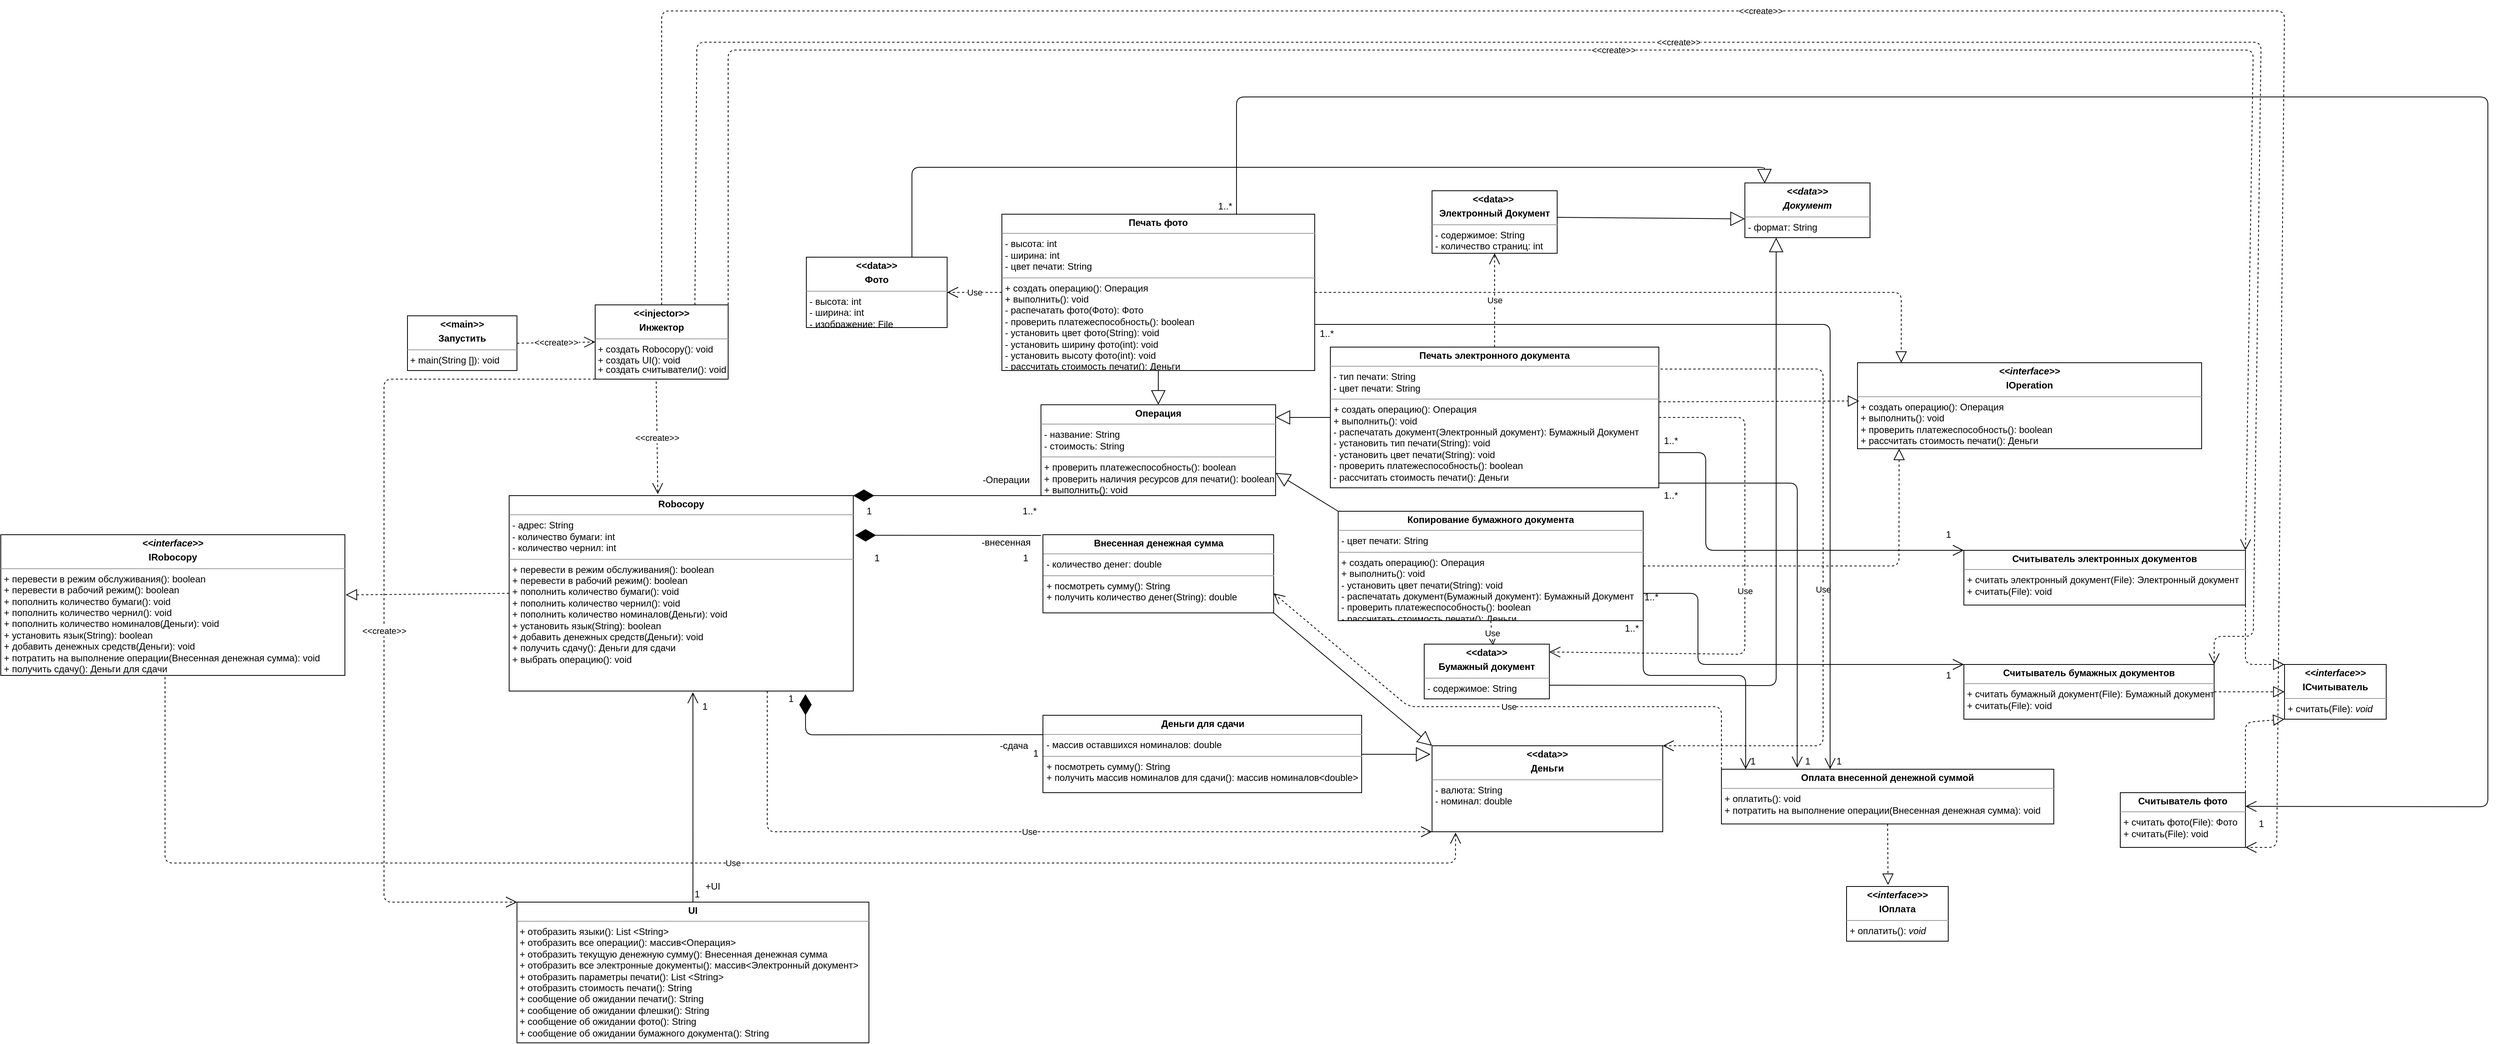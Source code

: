 <mxfile version="13.7.3" type="device" pages="8"><diagram name="class" id="e7e014a7-5840-1c2e-5031-d8a46d1fe8dd"><mxGraphModel dx="2261" dy="1320" grid="1" gridSize="10" guides="1" tooltips="1" connect="1" arrows="1" fold="1" page="1" pageScale="1" pageWidth="1169" pageHeight="826" background="#ffffff" math="0" shadow="0"><root><mxCell id="0"/><mxCell id="1" parent="0"/><mxCell id="g0Y7vVKvaQ1WmL2sVMKx-2" value="&lt;p style=&quot;margin: 0px ; margin-top: 4px ; text-align: center&quot;&gt;&lt;b&gt;Robocopy&lt;/b&gt;&lt;/p&gt;&lt;hr size=&quot;1&quot;&gt;&lt;p style=&quot;margin: 0px ; margin-left: 4px&quot;&gt;- адрес: String&lt;/p&gt;&lt;p style=&quot;margin: 0px ; margin-left: 4px&quot;&gt;- количество бумаги: int&lt;/p&gt;&lt;p style=&quot;margin: 0px ; margin-left: 4px&quot;&gt;- количество чернил: int&lt;span&gt;&amp;nbsp;&lt;/span&gt;&lt;/p&gt;&lt;hr size=&quot;1&quot;&gt;&lt;p style=&quot;margin: 0px ; margin-left: 4px&quot;&gt;&lt;span&gt;+ перевести в режим обслуживания(): boolean&lt;/span&gt;&lt;br&gt;&lt;/p&gt;&lt;p style=&quot;margin: 0px ; margin-left: 4px&quot;&gt;+ перевести в рабочий режим(): boolean&lt;/p&gt;&lt;p style=&quot;margin: 0px ; margin-left: 4px&quot;&gt;+ пополнить количество бумаги(): void&lt;/p&gt;&lt;p style=&quot;margin: 0px ; margin-left: 4px&quot;&gt;+ пополнить количество чернил(): void&lt;/p&gt;&lt;p style=&quot;margin: 0px ; margin-left: 4px&quot;&gt;+ пополнить количество номиналов(Деньги): void&lt;/p&gt;&lt;p style=&quot;margin: 0px 0px 0px 4px&quot;&gt;+ установить язык(String): boolean&lt;/p&gt;&lt;p style=&quot;margin: 0px 0px 0px 4px&quot;&gt;+ добавить денежных средств(Деньги): void&lt;/p&gt;&lt;p style=&quot;margin: 0px 0px 0px 4px&quot;&gt;+ получить сдачу(): Деньги для сдачи&lt;/p&gt;&lt;p style=&quot;margin: 0px 0px 0px 4px&quot;&gt;+ выбрать операцию(): void&lt;/p&gt;" style="verticalAlign=top;align=left;overflow=fill;fontSize=12;fontFamily=Helvetica;html=1;" parent="1" vertex="1"><mxGeometry x="30" y="610" width="440" height="250" as="geometry"/></mxCell><mxCell id="g0Y7vVKvaQ1WmL2sVMKx-3" value="&lt;p style=&quot;margin: 0px ; margin-top: 4px ; text-align: center&quot;&gt;&lt;b&gt;Внесенная денежная сумма&lt;/b&gt;&lt;/p&gt;&lt;hr size=&quot;1&quot;&gt;&lt;p style=&quot;margin: 0px ; margin-left: 4px&quot;&gt;&lt;span&gt;- количество денег: double&lt;/span&gt;&lt;br&gt;&lt;/p&gt;&lt;hr size=&quot;1&quot;&gt;&lt;p style=&quot;margin: 0px ; margin-left: 4px&quot;&gt;&lt;span&gt;+ посмотреть сумму(): String&lt;/span&gt;&lt;/p&gt;&lt;p style=&quot;margin: 0px ; margin-left: 4px&quot;&gt;&lt;span&gt;+ получить количество денег(String): double&lt;/span&gt;&lt;/p&gt;" style="verticalAlign=top;align=left;overflow=fill;fontSize=12;fontFamily=Helvetica;html=1;" parent="1" vertex="1"><mxGeometry x="712.5" y="660" width="295" height="100" as="geometry"/></mxCell><mxCell id="g0Y7vVKvaQ1WmL2sVMKx-8" value="&lt;p style=&quot;margin: 0px ; margin-top: 4px ; text-align: center&quot;&gt;&lt;b&gt;Операция&lt;/b&gt;&lt;/p&gt;&lt;hr size=&quot;1&quot;&gt;&lt;p style=&quot;margin: 0px ; margin-left: 4px&quot;&gt;- название: String&lt;/p&gt;&lt;p style=&quot;margin: 0px ; margin-left: 4px&quot;&gt;- стоимость: String&lt;/p&gt;&lt;hr size=&quot;1&quot;&gt;&lt;p style=&quot;margin: 0px ; margin-left: 4px&quot;&gt;+ проверить платежеспособность(): boolean&lt;/p&gt;&lt;p style=&quot;margin: 0px ; margin-left: 4px&quot;&gt;+ проверить наличия ресурсов для печати(): boolean&lt;/p&gt;&lt;p style=&quot;margin: 0px ; margin-left: 4px&quot;&gt;+ выполнить(): void&lt;/p&gt;" style="verticalAlign=top;align=left;overflow=fill;fontSize=12;fontFamily=Helvetica;html=1;" parent="1" vertex="1"><mxGeometry x="710" y="493.75" width="300" height="116.25" as="geometry"/></mxCell><mxCell id="Ohp6Yf2MFjReLwVqOs8M-4" value="&lt;p style=&quot;margin: 0px ; margin-top: 4px ; text-align: center&quot;&gt;&lt;b&gt;Печать электронного документа&lt;/b&gt;&lt;/p&gt;&lt;hr size=&quot;1&quot;&gt;&lt;p style=&quot;margin: 0px ; margin-left: 4px&quot;&gt;- тип печати: String&lt;/p&gt;&lt;p style=&quot;margin: 0px ; margin-left: 4px&quot;&gt;- цвет печати: String&lt;/p&gt;&lt;hr size=&quot;1&quot;&gt;&lt;p style=&quot;margin: 0px ; margin-left: 4px&quot;&gt;&lt;span&gt;+ создать операцию(): Операция&lt;/span&gt;&lt;/p&gt;&lt;p style=&quot;margin: 0px ; margin-left: 4px&quot;&gt;&lt;span&gt;+ выполнить(): void&lt;/span&gt;&lt;br&gt;&lt;/p&gt;&lt;p style=&quot;margin: 0px ; margin-left: 4px&quot;&gt;- распечатать документ(Электронный документ): Бумажный Документ&lt;/p&gt;&lt;p style=&quot;margin: 0px ; margin-left: 4px&quot;&gt;- установить тип печати(String): void&lt;/p&gt;&lt;p style=&quot;margin: 0px ; margin-left: 4px&quot;&gt;- установить цвет печати(String): void&amp;nbsp;&lt;/p&gt;&lt;p style=&quot;margin: 0px ; margin-left: 4px&quot;&gt;- проверить платежеспособность(): boolean&lt;/p&gt;&lt;p style=&quot;margin: 0px ; margin-left: 4px&quot;&gt;- рассчитать стоимость печати(): Деньги&lt;/p&gt;" style="verticalAlign=top;align=left;overflow=fill;fontSize=12;fontFamily=Helvetica;html=1;" parent="1" vertex="1"><mxGeometry x="1080" y="420" width="420" height="180" as="geometry"/></mxCell><mxCell id="Ohp6Yf2MFjReLwVqOs8M-5" value="" style="endArrow=block;endSize=16;endFill=0;html=1;exitX=0;exitY=0.5;exitDx=0;exitDy=0;" parent="1" source="Ohp6Yf2MFjReLwVqOs8M-4" edge="1"><mxGeometry width="160" relative="1" as="geometry"><mxPoint x="850" y="660" as="sourcePoint"/><mxPoint x="1010" y="510" as="targetPoint"/></mxGeometry></mxCell><mxCell id="Ohp6Yf2MFjReLwVqOs8M-6" value="&lt;p style=&quot;margin: 0px ; margin-top: 4px ; text-align: center&quot;&gt;&lt;b&gt;&amp;lt;&amp;lt;data&amp;gt;&amp;gt;&amp;nbsp;&lt;/b&gt;&lt;/p&gt;&lt;p style=&quot;margin: 0px ; margin-top: 4px ; text-align: center&quot;&gt;&lt;b&gt;Электронный Документ&lt;/b&gt;&lt;/p&gt;&lt;hr size=&quot;1&quot;&gt;&lt;p style=&quot;margin: 0px ; margin-left: 4px&quot;&gt;- содержимое: String&lt;/p&gt;&lt;p style=&quot;margin: 0px ; margin-left: 4px&quot;&gt;- количество страниц: int&lt;/p&gt;" style="verticalAlign=top;align=left;overflow=fill;fontSize=12;fontFamily=Helvetica;html=1;" parent="1" vertex="1"><mxGeometry x="1210" y="220" width="160" height="80" as="geometry"/></mxCell><mxCell id="Ohp6Yf2MFjReLwVqOs8M-11" value="&lt;p style=&quot;margin: 0px ; margin-top: 4px ; text-align: center&quot;&gt;&lt;b&gt;&amp;lt;&amp;lt;data&amp;gt;&amp;gt;&lt;/b&gt;&lt;/p&gt;&lt;p style=&quot;margin: 0px ; margin-top: 4px ; text-align: center&quot;&gt;&lt;b&gt;Фото&lt;/b&gt;&lt;/p&gt;&lt;hr size=&quot;1&quot;&gt;&lt;p style=&quot;margin: 0px ; margin-left: 4px&quot;&gt;- высота: int&lt;/p&gt;&lt;p style=&quot;margin: 0px ; margin-left: 4px&quot;&gt;- ширина: int&lt;/p&gt;&lt;p style=&quot;margin: 0px ; margin-left: 4px&quot;&gt;- изображение: File&lt;/p&gt;" style="verticalAlign=top;align=left;overflow=fill;fontSize=12;fontFamily=Helvetica;html=1;" parent="1" vertex="1"><mxGeometry x="410" y="305" width="180" height="90" as="geometry"/></mxCell><mxCell id="Ohp6Yf2MFjReLwVqOs8M-12" value="&lt;p style=&quot;margin: 0px ; margin-top: 4px ; text-align: center&quot;&gt;&lt;b&gt;Копирование бумажного документа&lt;/b&gt;&lt;/p&gt;&lt;hr size=&quot;1&quot;&gt;&lt;p style=&quot;margin: 0px ; margin-left: 4px&quot;&gt;&lt;span&gt;- цвет печати: String&lt;/span&gt;&lt;br&gt;&lt;/p&gt;&lt;hr size=&quot;1&quot;&gt;&lt;p style=&quot;margin: 0px ; margin-left: 4px&quot;&gt;+ создать операцию(): Операция&lt;/p&gt;&lt;p style=&quot;margin: 0px ; margin-left: 4px&quot;&gt;+ выполнить(): void&lt;/p&gt;&lt;p style=&quot;margin: 0px ; margin-left: 4px&quot;&gt;- установить цвет печати(String): void&lt;/p&gt;&lt;p style=&quot;margin: 0px ; margin-left: 4px&quot;&gt;- распечатать документ(Бумажный документ): Бумажный Документ&amp;nbsp;&lt;/p&gt;&lt;p style=&quot;margin: 0px ; margin-left: 4px&quot;&gt;- проверить платежеспособность(): boolean&lt;/p&gt;&lt;p style=&quot;margin: 0px ; margin-left: 4px&quot;&gt;- рассчитать стоимость печати(): Деньги&lt;/p&gt;&lt;p style=&quot;margin: 0px ; margin-left: 4px&quot;&gt;&lt;br&gt;&lt;/p&gt;&lt;p style=&quot;margin: 0px ; margin-left: 4px&quot;&gt;&lt;br&gt;&lt;/p&gt;" style="verticalAlign=top;align=left;overflow=fill;fontSize=12;fontFamily=Helvetica;html=1;" parent="1" vertex="1"><mxGeometry x="1090" y="630" width="390" height="140" as="geometry"/></mxCell><mxCell id="Ohp6Yf2MFjReLwVqOs8M-14" value="" style="endArrow=block;endSize=16;endFill=0;html=1;exitX=0;exitY=0;exitDx=0;exitDy=0;entryX=1;entryY=0.75;entryDx=0;entryDy=0;" parent="1" source="Ohp6Yf2MFjReLwVqOs8M-12" target="g0Y7vVKvaQ1WmL2sVMKx-8" edge="1"><mxGeometry width="160" relative="1" as="geometry"><mxPoint x="1100" y="530" as="sourcePoint"/><mxPoint x="1000" y="530" as="targetPoint"/></mxGeometry></mxCell><mxCell id="Ohp6Yf2MFjReLwVqOs8M-15" value="&lt;p style=&quot;margin: 0px ; margin-top: 4px ; text-align: center&quot;&gt;&lt;b&gt;&amp;lt;&amp;lt;data&amp;gt;&amp;gt;&lt;/b&gt;&lt;/p&gt;&lt;p style=&quot;margin: 0px ; margin-top: 4px ; text-align: center&quot;&gt;&lt;b&gt;Бумажный документ&lt;/b&gt;&lt;/p&gt;&lt;hr size=&quot;1&quot;&gt;&lt;p style=&quot;margin: 0px ; margin-left: 4px&quot;&gt;- содержимое: String&lt;/p&gt;" style="verticalAlign=top;align=left;overflow=fill;fontSize=12;fontFamily=Helvetica;html=1;" parent="1" vertex="1"><mxGeometry x="1200" y="800" width="160" height="70" as="geometry"/></mxCell><mxCell id="Ohp6Yf2MFjReLwVqOs8M-36" value="&lt;p style=&quot;margin: 0px ; margin-top: 4px ; text-align: center&quot;&gt;&lt;b&gt;Печать фото&lt;/b&gt;&lt;/p&gt;&lt;hr size=&quot;1&quot;&gt;&lt;p style=&quot;margin: 0px ; margin-left: 4px&quot;&gt;- высота: int&lt;/p&gt;&lt;p style=&quot;margin: 0px ; margin-left: 4px&quot;&gt;- ширина: int&lt;/p&gt;&lt;p style=&quot;margin: 0px ; margin-left: 4px&quot;&gt;- цвет печати: String&lt;/p&gt;&lt;hr size=&quot;1&quot;&gt;&lt;p style=&quot;margin: 0px ; margin-left: 4px&quot;&gt;+ создать операцию(): Операция&lt;/p&gt;&lt;p style=&quot;margin: 0px ; margin-left: 4px&quot;&gt;+ выполнить(): void&lt;/p&gt;&lt;p style=&quot;margin: 0px ; margin-left: 4px&quot;&gt;- распечатать фото(Фото): Фото&amp;nbsp;&lt;/p&gt;&lt;p style=&quot;margin: 0px ; margin-left: 4px&quot;&gt;- проверить платежеспособность(): boolean&lt;/p&gt;&lt;p style=&quot;margin: 0px ; margin-left: 4px&quot;&gt;- установить цвет фото(String): void&lt;/p&gt;&lt;p style=&quot;margin: 0px ; margin-left: 4px&quot;&gt;- установить ширину фото(int): void&lt;/p&gt;&lt;p style=&quot;margin: 0px ; margin-left: 4px&quot;&gt;- установить высоту фото(int): void&lt;/p&gt;&lt;p style=&quot;margin: 0px ; margin-left: 4px&quot;&gt;- рассчитать стоимость печати(): Деньги&lt;/p&gt;" style="verticalAlign=top;align=left;overflow=fill;fontSize=12;fontFamily=Helvetica;html=1;" parent="1" vertex="1"><mxGeometry x="660" y="250" width="400" height="200" as="geometry"/></mxCell><mxCell id="Ohp6Yf2MFjReLwVqOs8M-40" value="" style="endArrow=block;endSize=16;endFill=0;html=1;" parent="1" source="Ohp6Yf2MFjReLwVqOs8M-36" target="g0Y7vVKvaQ1WmL2sVMKx-8" edge="1"><mxGeometry width="160" relative="1" as="geometry"><mxPoint x="1100" y="530" as="sourcePoint"/><mxPoint x="1000" y="530" as="targetPoint"/></mxGeometry></mxCell><mxCell id="joTFxsozwmvuFyL2P_EA-2" value="1..*" style="text;html=1;align=center;verticalAlign=middle;resizable=0;points=[];autosize=1;" parent="1" vertex="1"><mxGeometry x="680" y="620" width="30" height="20" as="geometry"/></mxCell><mxCell id="joTFxsozwmvuFyL2P_EA-6" value="&lt;p style=&quot;margin: 0px ; margin-top: 4px ; text-align: center&quot;&gt;&lt;b&gt;Деньги для сдачи&lt;/b&gt;&lt;/p&gt;&lt;hr size=&quot;1&quot;&gt;&lt;p style=&quot;margin: 0px ; margin-left: 4px&quot;&gt;&lt;span&gt;- массив оставшихся номиналов: double&lt;/span&gt;&lt;/p&gt;&lt;hr size=&quot;1&quot;&gt;&lt;p style=&quot;margin: 0px ; margin-left: 4px&quot;&gt;&lt;span&gt;+ посмотреть сумму(): String&lt;/span&gt;&lt;/p&gt;&lt;p style=&quot;margin: 0px ; margin-left: 4px&quot;&gt;&lt;span&gt;+ получить массив номиналов для сдачи(): массив номиналов&amp;lt;double&amp;gt;&lt;/span&gt;&lt;/p&gt;&lt;p style=&quot;margin: 0px ; margin-left: 4px&quot;&gt;&lt;span&gt;&lt;br&gt;&lt;/span&gt;&lt;/p&gt;" style="verticalAlign=top;align=left;overflow=fill;fontSize=12;fontFamily=Helvetica;html=1;" parent="1" vertex="1"><mxGeometry x="712.5" y="891" width="407.5" height="99" as="geometry"/></mxCell><mxCell id="joTFxsozwmvuFyL2P_EA-12" value="&lt;p style=&quot;margin: 0px ; margin-top: 4px ; text-align: center&quot;&gt;&lt;b&gt;&amp;lt;&amp;lt;data&amp;gt;&amp;gt;&lt;/b&gt;&lt;/p&gt;&lt;p style=&quot;margin: 0px ; margin-top: 4px ; text-align: center&quot;&gt;&lt;b&gt;Деньги&lt;/b&gt;&lt;/p&gt;&lt;hr size=&quot;1&quot;&gt;&lt;p style=&quot;margin: 0px ; margin-left: 4px&quot;&gt;- валюта: String&lt;/p&gt;&lt;p style=&quot;margin: 0px ; margin-left: 4px&quot;&gt;- номинал: double&lt;/p&gt;&lt;p style=&quot;margin: 0px ; margin-left: 4px&quot;&gt;&lt;br&gt;&lt;/p&gt;" style="verticalAlign=top;align=left;overflow=fill;fontSize=12;fontFamily=Helvetica;html=1;" parent="1" vertex="1"><mxGeometry x="1210" y="930" width="295" height="110" as="geometry"/></mxCell><mxCell id="joTFxsozwmvuFyL2P_EA-14" value="" style="endArrow=block;endSize=16;endFill=0;html=1;" parent="1" source="joTFxsozwmvuFyL2P_EA-6" edge="1"><mxGeometry width="160" relative="1" as="geometry"><mxPoint x="1000" y="558.125" as="sourcePoint"/><mxPoint x="1208" y="941" as="targetPoint"/></mxGeometry></mxCell><mxCell id="joTFxsozwmvuFyL2P_EA-15" value="" style="endArrow=block;endSize=16;endFill=0;html=1;exitX=1;exitY=1;exitDx=0;exitDy=0;entryX=0;entryY=0;entryDx=0;entryDy=0;" parent="1" source="g0Y7vVKvaQ1WmL2sVMKx-3" target="joTFxsozwmvuFyL2P_EA-12" edge="1"><mxGeometry width="160" relative="1" as="geometry"><mxPoint x="1010" y="568.125" as="sourcePoint"/><mxPoint x="1110" y="640" as="targetPoint"/></mxGeometry></mxCell><mxCell id="qhtia9CX7-4vxjSEi6Iu-3" value="" style="endArrow=diamondThin;endFill=1;endSize=24;html=1;exitX=0;exitY=1;exitDx=0;exitDy=0;entryX=1;entryY=0;entryDx=0;entryDy=0;" parent="1" source="g0Y7vVKvaQ1WmL2sVMKx-8" target="g0Y7vVKvaQ1WmL2sVMKx-2" edge="1"><mxGeometry width="160" relative="1" as="geometry"><mxPoint x="600" y="660" as="sourcePoint"/><mxPoint x="760" y="660" as="targetPoint"/></mxGeometry></mxCell><mxCell id="qhtia9CX7-4vxjSEi6Iu-4" value="1" style="text;html=1;align=center;verticalAlign=middle;resizable=0;points=[];autosize=1;" parent="1" vertex="1"><mxGeometry x="480" y="620" width="20" height="20" as="geometry"/></mxCell><mxCell id="zzeuhRE5how6gftCflV4-1" value="&lt;p style=&quot;margin: 0px ; margin-top: 4px ; text-align: center&quot;&gt;&lt;b&gt;&lt;i&gt;&amp;lt;&amp;lt;interface&amp;gt;&amp;gt;&lt;/i&gt;&lt;/b&gt;&lt;/p&gt;&lt;p style=&quot;margin: 0px ; margin-top: 4px ; text-align: center&quot;&gt;&lt;b&gt;IRobocopy&lt;/b&gt;&lt;/p&gt;&lt;hr size=&quot;1&quot;&gt;&lt;p style=&quot;margin: 0px ; margin-left: 4px&quot;&gt;&lt;span&gt;+ перевести в режим обслуживания(): boolean&lt;/span&gt;&lt;br&gt;&lt;/p&gt;&lt;p style=&quot;margin: 0px ; margin-left: 4px&quot;&gt;+ перевести в рабочий режим(): boolean&lt;/p&gt;&lt;p style=&quot;margin: 0px ; margin-left: 4px&quot;&gt;+ пополнить количество бумаги(): void&lt;/p&gt;&lt;p style=&quot;margin: 0px ; margin-left: 4px&quot;&gt;+ пополнить количество чернил(): void&lt;/p&gt;&lt;p style=&quot;margin: 0px ; margin-left: 4px&quot;&gt;+ пополнить количество номиналов(Деньги): void&lt;/p&gt;&lt;p style=&quot;margin: 0px 0px 0px 4px&quot;&gt;+ установить язык(String): boolean&lt;/p&gt;&lt;p style=&quot;margin: 0px 0px 0px 4px&quot;&gt;+ добавить денежных средств(Деньги): void&lt;/p&gt;&lt;p style=&quot;margin: 0px 0px 0px 4px&quot;&gt;+ потратить на выполнение операции(Внесенная денежная сумма): void&lt;br&gt;&lt;/p&gt;&lt;p style=&quot;margin: 0px 0px 0px 4px&quot;&gt;+ получить сдачу(): Деньги для сдачи&lt;/p&gt;" style="verticalAlign=top;align=left;overflow=fill;fontSize=12;fontFamily=Helvetica;html=1;" parent="1" vertex="1"><mxGeometry x="-620" y="660" width="440" height="180" as="geometry"/></mxCell><mxCell id="zzeuhRE5how6gftCflV4-2" value="" style="endArrow=block;dashed=1;endFill=0;endSize=12;html=1;exitX=0;exitY=0.5;exitDx=0;exitDy=0;" parent="1" source="g0Y7vVKvaQ1WmL2sVMKx-2" edge="1"><mxGeometry width="160" relative="1" as="geometry"><mxPoint x="-370" y="770" as="sourcePoint"/><mxPoint x="-179" y="737" as="targetPoint"/></mxGeometry></mxCell><mxCell id="tYEOmRTYHhSsM8euoxl4-58" value="Use" style="endArrow=open;endSize=12;dashed=1;html=1;entryX=0;entryY=1;entryDx=0;entryDy=0;exitX=0.75;exitY=1;exitDx=0;exitDy=0;" parent="1" source="g0Y7vVKvaQ1WmL2sVMKx-2" target="joTFxsozwmvuFyL2P_EA-12" edge="1"><mxGeometry width="160" relative="1" as="geometry"><mxPoint x="475.04" y="626.7" as="sourcePoint"/><mxPoint x="475.0" y="405" as="targetPoint"/><Array as="points"><mxPoint x="360" y="1040"/></Array></mxGeometry></mxCell><mxCell id="tYEOmRTYHhSsM8euoxl4-59" value="Use" style="endArrow=open;endSize=12;dashed=1;html=1;exitX=1.005;exitY=0.156;exitDx=0;exitDy=0;exitPerimeter=0;entryX=1;entryY=0;entryDx=0;entryDy=0;" parent="1" source="Ohp6Yf2MFjReLwVqOs8M-4" target="joTFxsozwmvuFyL2P_EA-12" edge="1"><mxGeometry x="0.095" width="160" relative="1" as="geometry"><mxPoint x="485.04" y="636.7" as="sourcePoint"/><mxPoint x="1701.429" y="448" as="targetPoint"/><Array as="points"><mxPoint x="1710" y="448"/><mxPoint x="1710" y="930"/></Array><mxPoint as="offset"/></mxGeometry></mxCell><mxCell id="tYEOmRTYHhSsM8euoxl4-60" value="Use" style="endArrow=open;endSize=12;dashed=1;html=1;exitX=1;exitY=0.5;exitDx=0;exitDy=0;" parent="1" source="Ohp6Yf2MFjReLwVqOs8M-4" edge="1"><mxGeometry width="160" relative="1" as="geometry"><mxPoint x="495.04" y="646.7" as="sourcePoint"/><mxPoint x="1360" y="810" as="targetPoint"/><Array as="points"><mxPoint x="1610" y="510"/><mxPoint x="1610" y="813"/></Array></mxGeometry></mxCell><mxCell id="tYEOmRTYHhSsM8euoxl4-61" value="Use" style="endArrow=open;endSize=12;dashed=1;html=1;entryX=1;entryY=0.5;entryDx=0;entryDy=0;exitX=0;exitY=0.5;exitDx=0;exitDy=0;" parent="1" source="Ohp6Yf2MFjReLwVqOs8M-36" target="Ohp6Yf2MFjReLwVqOs8M-11" edge="1"><mxGeometry width="160" relative="1" as="geometry"><mxPoint x="505.04" y="656.7" as="sourcePoint"/><mxPoint x="505.0" y="435" as="targetPoint"/></mxGeometry></mxCell><mxCell id="tYEOmRTYHhSsM8euoxl4-62" value="Use" style="endArrow=open;endSize=12;dashed=1;html=1;entryX=0.5;entryY=1;entryDx=0;entryDy=0;exitX=0.5;exitY=0;exitDx=0;exitDy=0;" parent="1" source="Ohp6Yf2MFjReLwVqOs8M-4" target="Ohp6Yf2MFjReLwVqOs8M-6" edge="1"><mxGeometry width="160" relative="1" as="geometry"><mxPoint x="515.04" y="666.7" as="sourcePoint"/><mxPoint x="515.0" y="445" as="targetPoint"/></mxGeometry></mxCell><mxCell id="tYEOmRTYHhSsM8euoxl4-63" value="Use" style="endArrow=open;endSize=12;dashed=1;html=1;entryX=0.55;entryY=0.02;entryDx=0;entryDy=0;exitX=0.5;exitY=1;exitDx=0;exitDy=0;entryPerimeter=0;" parent="1" source="Ohp6Yf2MFjReLwVqOs8M-12" target="Ohp6Yf2MFjReLwVqOs8M-15" edge="1"><mxGeometry width="160" relative="1" as="geometry"><mxPoint x="525.04" y="676.7" as="sourcePoint"/><mxPoint x="525.0" y="455" as="targetPoint"/></mxGeometry></mxCell><mxCell id="Xy-exQIiLHSTtvzoxiww-1" value="" style="endArrow=diamondThin;endFill=1;endSize=24;html=1;entryX=1.005;entryY=0.203;entryDx=0;entryDy=0;entryPerimeter=0;" parent="1" target="g0Y7vVKvaQ1WmL2sVMKx-2" edge="1"><mxGeometry width="160" relative="1" as="geometry"><mxPoint x="710" y="661" as="sourcePoint"/><mxPoint x="480" y="620" as="targetPoint"/></mxGeometry></mxCell><mxCell id="Xy-exQIiLHSTtvzoxiww-2" value="1" style="text;html=1;align=center;verticalAlign=middle;resizable=0;points=[];autosize=1;" parent="1" vertex="1"><mxGeometry x="490" y="680" width="20" height="20" as="geometry"/></mxCell><mxCell id="Xy-exQIiLHSTtvzoxiww-3" value="1" style="text;html=1;align=center;verticalAlign=middle;resizable=0;points=[];autosize=1;" parent="1" vertex="1"><mxGeometry x="680" y="680" width="20" height="20" as="geometry"/></mxCell><mxCell id="Xy-exQIiLHSTtvzoxiww-4" value="" style="endArrow=diamondThin;endFill=1;endSize=24;html=1;exitX=0;exitY=0.25;exitDx=0;exitDy=0;entryX=0.861;entryY=1.016;entryDx=0;entryDy=0;entryPerimeter=0;" parent="1" source="joTFxsozwmvuFyL2P_EA-6" target="g0Y7vVKvaQ1WmL2sVMKx-2" edge="1"><mxGeometry width="160" relative="1" as="geometry"><mxPoint x="730" y="630" as="sourcePoint"/><mxPoint x="472" y="916" as="targetPoint"/><Array as="points"><mxPoint x="409" y="916"/></Array></mxGeometry></mxCell><mxCell id="Xy-exQIiLHSTtvzoxiww-5" value="1" style="text;html=1;align=center;verticalAlign=middle;resizable=0;points=[];autosize=1;" parent="1" vertex="1"><mxGeometry x="380" y="860" width="20" height="20" as="geometry"/></mxCell><mxCell id="Xy-exQIiLHSTtvzoxiww-6" value="1" style="text;html=1;align=center;verticalAlign=middle;resizable=0;points=[];autosize=1;" parent="1" vertex="1"><mxGeometry x="692.5" y="930" width="20" height="20" as="geometry"/></mxCell><mxCell id="tHxvG78sGVcztz6RkR-0-1" value="&lt;p style=&quot;margin: 0px ; margin-top: 4px ; text-align: center&quot;&gt;&lt;i&gt;&lt;b&gt;&amp;lt;&amp;lt;interface&amp;gt;&amp;gt;&lt;/b&gt;&lt;/i&gt;&lt;/p&gt;&lt;p style=&quot;margin: 0px ; margin-top: 4px ; text-align: center&quot;&gt;&lt;b&gt;IOperation&lt;/b&gt;&lt;/p&gt;&lt;hr size=&quot;1&quot;&gt;&lt;p style=&quot;margin: 0px 0px 0px 4px&quot;&gt;+ создать операцию(): Операция&lt;/p&gt;&lt;p style=&quot;margin: 0px 0px 0px 4px&quot;&gt;+ выполнить(): void&lt;span&gt;&amp;nbsp;&lt;/span&gt;&lt;/p&gt;&lt;p style=&quot;margin: 0px 0px 0px 4px&quot;&gt;+ проверить платежеспособность(): boolean&lt;/p&gt;&lt;p style=&quot;margin: 0px 0px 0px 4px&quot;&gt;+ рассчитать стоимость печати(): Деньги&lt;/p&gt;" style="verticalAlign=top;align=left;overflow=fill;fontSize=12;fontFamily=Helvetica;html=1;" parent="1" vertex="1"><mxGeometry x="1754" y="440" width="440" height="110" as="geometry"/></mxCell><mxCell id="YT-ort1EjY7dO27qY0Lf-1" value="" style="endArrow=block;dashed=1;endFill=0;endSize=12;html=1;exitX=1;exitY=0.389;exitDx=0;exitDy=0;entryX=0.005;entryY=0.445;entryDx=0;entryDy=0;exitPerimeter=0;entryPerimeter=0;" parent="1" source="Ohp6Yf2MFjReLwVqOs8M-4" target="tHxvG78sGVcztz6RkR-0-1" edge="1"><mxGeometry width="160" relative="1" as="geometry"><mxPoint x="1440" y="660" as="sourcePoint"/><mxPoint x="1750" y="700" as="targetPoint"/></mxGeometry></mxCell><mxCell id="YT-ort1EjY7dO27qY0Lf-6" value="Use" style="endArrow=open;endSize=12;dashed=1;html=1;entryX=0.102;entryY=1.009;entryDx=0;entryDy=0;entryPerimeter=0;" parent="1" target="joTFxsozwmvuFyL2P_EA-12" edge="1"><mxGeometry width="160" relative="1" as="geometry"><mxPoint x="-410" y="842" as="sourcePoint"/><mxPoint x="780" y="1100" as="targetPoint"/><Array as="points"><mxPoint x="-410" y="1080"/><mxPoint x="-270" y="1080"/><mxPoint x="1240" y="1080"/></Array></mxGeometry></mxCell><mxCell id="5uUKO5eR7B2PCzpFEFRp-1" value="" style="endArrow=block;dashed=1;endFill=0;endSize=12;html=1;exitX=1;exitY=0.5;exitDx=0;exitDy=0;entryX=0.127;entryY=0;entryDx=0;entryDy=0;entryPerimeter=0;" parent="1" source="Ohp6Yf2MFjReLwVqOs8M-36" target="tHxvG78sGVcztz6RkR-0-1" edge="1"><mxGeometry width="160" relative="1" as="geometry"><mxPoint x="1510" y="500.02" as="sourcePoint"/><mxPoint x="1800" y="430" as="targetPoint"/><Array as="points"><mxPoint x="1810" y="350"/></Array></mxGeometry></mxCell><mxCell id="5uUKO5eR7B2PCzpFEFRp-2" value="" style="endArrow=block;dashed=1;endFill=0;endSize=12;html=1;exitX=1;exitY=0.5;exitDx=0;exitDy=0;entryX=0.121;entryY=1;entryDx=0;entryDy=0;entryPerimeter=0;" parent="1" source="Ohp6Yf2MFjReLwVqOs8M-12" target="tHxvG78sGVcztz6RkR-0-1" edge="1"><mxGeometry width="160" relative="1" as="geometry"><mxPoint x="1520" y="510.02" as="sourcePoint"/><mxPoint x="1774" y="510" as="targetPoint"/><Array as="points"><mxPoint x="1807" y="700"/></Array></mxGeometry></mxCell><mxCell id="Q9Thj9tPBHjImADT4jsE-1" value="&lt;p style=&quot;margin: 0px ; margin-top: 4px ; text-align: center&quot;&gt;&lt;b&gt;&lt;i&gt;&amp;lt;&amp;lt;data&amp;gt;&amp;gt;&lt;/i&gt;&lt;/b&gt;&lt;/p&gt;&lt;p style=&quot;margin: 0px ; margin-top: 4px ; text-align: center&quot;&gt;&lt;b&gt;&lt;i&gt;Документ&lt;/i&gt;&lt;/b&gt;&lt;/p&gt;&lt;hr size=&quot;1&quot;&gt;&lt;p style=&quot;margin: 0px ; margin-left: 4px&quot;&gt;- формат: String&lt;/p&gt;" style="verticalAlign=top;align=left;overflow=fill;fontSize=12;fontFamily=Helvetica;html=1;" parent="1" vertex="1"><mxGeometry x="1610" y="210" width="160" height="70" as="geometry"/></mxCell><mxCell id="Q9Thj9tPBHjImADT4jsE-3" value="" style="endArrow=block;endSize=16;endFill=0;html=1;exitX=1;exitY=0.425;exitDx=0;exitDy=0;entryX=0;entryY=0.657;entryDx=0;entryDy=0;entryPerimeter=0;exitPerimeter=0;" parent="1" source="Ohp6Yf2MFjReLwVqOs8M-6" target="Q9Thj9tPBHjImADT4jsE-1" edge="1"><mxGeometry width="160" relative="1" as="geometry"><mxPoint x="1090.0" y="520" as="sourcePoint"/><mxPoint x="1020.0" y="520" as="targetPoint"/></mxGeometry></mxCell><mxCell id="Q9Thj9tPBHjImADT4jsE-4" value="" style="endArrow=block;endSize=16;endFill=0;html=1;exitX=1;exitY=0.75;exitDx=0;exitDy=0;entryX=0.25;entryY=1;entryDx=0;entryDy=0;" parent="1" source="Ohp6Yf2MFjReLwVqOs8M-15" target="Q9Thj9tPBHjImADT4jsE-1" edge="1"><mxGeometry width="160" relative="1" as="geometry"><mxPoint x="1100.0" y="530" as="sourcePoint"/><mxPoint x="1030.0" y="530" as="targetPoint"/><Array as="points"><mxPoint x="1650" y="853"/></Array></mxGeometry></mxCell><mxCell id="Q9Thj9tPBHjImADT4jsE-5" value="" style="endArrow=block;endSize=16;endFill=0;html=1;exitX=0.75;exitY=0;exitDx=0;exitDy=0;entryX=0.158;entryY=0.01;entryDx=0;entryDy=0;entryPerimeter=0;" parent="1" source="Ohp6Yf2MFjReLwVqOs8M-11" target="Q9Thj9tPBHjImADT4jsE-1" edge="1"><mxGeometry width="160" relative="1" as="geometry"><mxPoint x="1110.0" y="540" as="sourcePoint"/><mxPoint x="1480" y="200" as="targetPoint"/><Array as="points"><mxPoint x="545" y="190"/><mxPoint x="1635" y="190"/></Array></mxGeometry></mxCell><mxCell id="0RFrc6gR8QKc67EHEOeg-1" value="-сдача" style="text;html=1;align=center;verticalAlign=middle;resizable=0;points=[];autosize=1;" parent="1" vertex="1"><mxGeometry x="650" y="920" width="50" height="20" as="geometry"/></mxCell><mxCell id="0RFrc6gR8QKc67EHEOeg-3" value="-внесенная" style="text;html=1;align=center;verticalAlign=middle;resizable=0;points=[];autosize=1;" parent="1" vertex="1"><mxGeometry x="625" y="660" width="80" height="20" as="geometry"/></mxCell><mxCell id="0RFrc6gR8QKc67EHEOeg-4" value="-Операции" style="text;html=1;align=center;verticalAlign=middle;resizable=0;points=[];autosize=1;" parent="1" vertex="1"><mxGeometry x="625" y="580" width="80" height="20" as="geometry"/></mxCell><mxCell id="Xg5gKC29eyyZvV5ssYrw-1" value="&lt;p style=&quot;margin: 0px ; margin-top: 4px ; text-align: center&quot;&gt;&lt;b&gt;UI&lt;/b&gt;&lt;/p&gt;&lt;hr size=&quot;1&quot;&gt;&lt;div style=&quot;height: 2px&quot;&gt;&amp;nbsp;+ отобразить языки(): List &amp;lt;String&amp;gt;&lt;/div&gt;&lt;div style=&quot;height: 2px&quot;&gt;&lt;br&gt;&lt;/div&gt;&lt;div style=&quot;height: 2px&quot;&gt;&lt;br&gt;&lt;/div&gt;&lt;div style=&quot;height: 2px&quot;&gt;&lt;br&gt;&lt;/div&gt;&lt;div style=&quot;height: 2px&quot;&gt;&amp;nbsp;&amp;nbsp;&lt;/div&gt;&lt;div style=&quot;height: 2px&quot;&gt;&lt;br&gt;&lt;/div&gt;&lt;div style=&quot;height: 2px&quot;&gt;&amp;nbsp;&lt;/div&gt;&amp;nbsp;+ отобразить все операции(): массив&amp;lt;Операция&amp;gt;&lt;br&gt;&amp;nbsp;+ отобразить текущую денежную сумму(): Внесенная денежная сумма&lt;br&gt;&amp;nbsp;+ отобразить все электронные документы(): массив&amp;lt;Электронный документ&amp;gt;&lt;br&gt;&amp;nbsp;+ отобразить параметры печати(): List &amp;lt;String&amp;gt;&lt;br&gt;&amp;nbsp;+ отобразить стоимость печати(): String&lt;br&gt;&amp;nbsp;+ сообщение об ожидании печати(): String&lt;br&gt;&amp;nbsp;+ сообщение об ожидании флешки(): String&lt;br&gt;&amp;nbsp;+ сообщение об ожидании фото(): String&lt;br&gt;&amp;nbsp;+ сообщение об ожидании бумажного документа(): String&lt;br&gt;&lt;div style=&quot;height: 2px&quot;&gt;&amp;nbsp; &amp;nbsp;&amp;nbsp;&lt;/div&gt;" style="verticalAlign=top;align=left;overflow=fill;fontSize=12;fontFamily=Helvetica;html=1;" parent="1" vertex="1"><mxGeometry x="40" y="1130" width="450" height="180" as="geometry"/></mxCell><mxCell id="xLlJ1Ms_ErdTYxFAsPNj-1" value="" style="endArrow=open;endFill=1;endSize=12;html=1;exitX=0.5;exitY=0;exitDx=0;exitDy=0;entryX=0.534;entryY=1.006;entryDx=0;entryDy=0;entryPerimeter=0;" parent="1" source="Xg5gKC29eyyZvV5ssYrw-1" target="g0Y7vVKvaQ1WmL2sVMKx-2" edge="1"><mxGeometry width="160" relative="1" as="geometry"><mxPoint x="390" y="1060" as="sourcePoint"/><mxPoint x="550" y="1060" as="targetPoint"/></mxGeometry></mxCell><mxCell id="xLlJ1Ms_ErdTYxFAsPNj-2" value="1" style="text;html=1;align=center;verticalAlign=middle;resizable=0;points=[];autosize=1;" parent="1" vertex="1"><mxGeometry x="260" y="1110" width="20" height="20" as="geometry"/></mxCell><mxCell id="xLlJ1Ms_ErdTYxFAsPNj-3" value="1" style="text;html=1;align=center;verticalAlign=middle;resizable=0;points=[];autosize=1;" parent="1" vertex="1"><mxGeometry x="270" y="870" width="20" height="20" as="geometry"/></mxCell><mxCell id="xLlJ1Ms_ErdTYxFAsPNj-10" value="&lt;p style=&quot;margin: 0px ; margin-top: 4px ; text-align: center&quot;&gt;&lt;b&gt;&amp;lt;&amp;lt;main&amp;gt;&amp;gt;&lt;/b&gt;&lt;/p&gt;&lt;p style=&quot;margin: 0px ; margin-top: 4px ; text-align: center&quot;&gt;&lt;b&gt;Запустить&lt;/b&gt;&lt;br&gt;&lt;/p&gt;&lt;hr size=&quot;1&quot;&gt;&lt;div style=&quot;height: 2px&quot;&gt;&amp;nbsp;+ main(String []): void&lt;/div&gt;" style="verticalAlign=top;align=left;overflow=fill;fontSize=12;fontFamily=Helvetica;html=1;" parent="1" vertex="1"><mxGeometry x="-100" y="380" width="140" height="70" as="geometry"/></mxCell><mxCell id="xLlJ1Ms_ErdTYxFAsPNj-11" value="&lt;p style=&quot;margin: 0px ; margin-top: 4px ; text-align: center&quot;&gt;&lt;b&gt;&amp;lt;&amp;lt;injector&amp;gt;&amp;gt;&lt;/b&gt;&lt;/p&gt;&lt;p style=&quot;margin: 0px ; margin-top: 4px ; text-align: center&quot;&gt;&lt;b&gt;Инжектор&lt;/b&gt;&lt;/p&gt;&lt;hr size=&quot;1&quot;&gt;&lt;div style=&quot;height: 2px&quot;&gt;&amp;nbsp;+ создать Robocopy(): void&lt;br&gt;&amp;nbsp;+ создать UI(): void&lt;/div&gt;&lt;div style=&quot;height: 2px&quot;&gt;&lt;br&gt;&lt;br&gt;&lt;/div&gt;&lt;div style=&quot;height: 2px&quot;&gt;&lt;br&gt;&lt;/div&gt;&lt;div style=&quot;height: 2px&quot;&gt;&lt;br&gt;&lt;/div&gt;&lt;div style=&quot;height: 2px&quot;&gt;&lt;br&gt;&lt;/div&gt;&lt;div style=&quot;height: 2px&quot;&gt;&lt;br&gt;&lt;/div&gt;&lt;div style=&quot;height: 2px&quot;&gt;&lt;br&gt;&lt;/div&gt;&lt;div style=&quot;height: 2px&quot;&gt;&lt;br&gt;&lt;/div&gt;&lt;div style=&quot;height: 2px&quot;&gt;&lt;br&gt;&lt;/div&gt;&lt;div style=&quot;height: 2px&quot;&gt;&lt;br&gt;&lt;/div&gt;&lt;div style=&quot;height: 2px&quot;&gt;&lt;br&gt;&lt;/div&gt;&lt;div style=&quot;height: 2px&quot;&gt;&amp;nbsp;&lt;/div&gt;&lt;div style=&quot;height: 2px&quot;&gt;&lt;br&gt;&lt;/div&gt;&lt;div style=&quot;height: 2px&quot;&gt;&amp;nbsp;+ создать считыватели(): void&lt;/div&gt;" style="verticalAlign=top;align=left;overflow=fill;fontSize=12;fontFamily=Helvetica;html=1;" parent="1" vertex="1"><mxGeometry x="140" y="366" width="170" height="95" as="geometry"/></mxCell><mxCell id="xLlJ1Ms_ErdTYxFAsPNj-12" value="&amp;lt;&amp;lt;create&amp;gt;&amp;gt;" style="endArrow=open;endSize=12;dashed=1;html=1;exitX=1;exitY=0.5;exitDx=0;exitDy=0;entryX=0;entryY=0.5;entryDx=0;entryDy=0;" parent="1" source="xLlJ1Ms_ErdTYxFAsPNj-10" target="xLlJ1Ms_ErdTYxFAsPNj-11" edge="1"><mxGeometry width="160" relative="1" as="geometry"><mxPoint x="465.04" y="617.5" as="sourcePoint"/><mxPoint x="110" y="415" as="targetPoint"/></mxGeometry></mxCell><mxCell id="xLlJ1Ms_ErdTYxFAsPNj-13" value="&amp;lt;&amp;lt;create&amp;gt;&amp;gt;" style="endArrow=open;endSize=12;dashed=1;html=1;exitX=0.459;exitY=1.032;exitDx=0;exitDy=0;entryX=0.432;entryY=-0.008;entryDx=0;entryDy=0;entryPerimeter=0;exitPerimeter=0;" parent="1" source="xLlJ1Ms_ErdTYxFAsPNj-11" target="g0Y7vVKvaQ1WmL2sVMKx-2" edge="1"><mxGeometry width="160" relative="1" as="geometry"><mxPoint x="50" y="425" as="sourcePoint"/><mxPoint x="150" y="425" as="targetPoint"/></mxGeometry></mxCell><mxCell id="xLlJ1Ms_ErdTYxFAsPNj-14" value="&amp;lt;&amp;lt;create&amp;gt;&amp;gt;" style="endArrow=open;endSize=12;dashed=1;html=1;exitX=0;exitY=1;exitDx=0;exitDy=0;entryX=0;entryY=0;entryDx=0;entryDy=0;" parent="1" source="xLlJ1Ms_ErdTYxFAsPNj-11" target="Xg5gKC29eyyZvV5ssYrw-1" edge="1"><mxGeometry x="0.067" width="160" relative="1" as="geometry"><mxPoint x="60" y="435" as="sourcePoint"/><mxPoint x="160" y="435" as="targetPoint"/><Array as="points"><mxPoint x="-130" y="461"/><mxPoint x="-130" y="1130"/></Array><mxPoint as="offset"/></mxGeometry></mxCell><mxCell id="xLlJ1Ms_ErdTYxFAsPNj-15" value="&lt;p style=&quot;margin: 0px ; margin-top: 4px ; text-align: center&quot;&gt;&lt;b&gt;&lt;i&gt;&amp;lt;&amp;lt;interface&amp;gt;&amp;gt;&lt;/i&gt;&lt;/b&gt;&lt;/p&gt;&lt;p style=&quot;margin: 0px ; margin-top: 4px ; text-align: center&quot;&gt;&lt;b&gt;IСчитыватель&lt;/b&gt;&lt;/p&gt;&lt;hr size=&quot;1&quot;&gt;&lt;div style=&quot;height: 2px&quot;&gt;&lt;p style=&quot;margin: 0px 0px 0px 4px&quot;&gt;+ считать(File): &lt;i&gt;void&lt;/i&gt;&lt;/p&gt;&lt;/div&gt;" style="verticalAlign=top;align=left;overflow=fill;fontSize=12;fontFamily=Helvetica;html=1;" parent="1" vertex="1"><mxGeometry x="2300" y="826" width="130" height="70" as="geometry"/></mxCell><mxCell id="xLlJ1Ms_ErdTYxFAsPNj-16" value="+UI" style="text;html=1;align=center;verticalAlign=middle;resizable=0;points=[];autosize=1;" parent="1" vertex="1"><mxGeometry x="275" y="1100" width="30" height="20" as="geometry"/></mxCell><mxCell id="xLlJ1Ms_ErdTYxFAsPNj-17" value="&lt;p style=&quot;margin: 0px ; margin-top: 4px ; text-align: center&quot;&gt;&lt;b&gt;Считыватель электронных документов&lt;/b&gt;&lt;/p&gt;&lt;hr size=&quot;1&quot;&gt;&lt;div style=&quot;height: 2px&quot;&gt;&lt;p style=&quot;margin: 0px 0px 0px 4px&quot;&gt;+ считать электронный документ(File): Электронный документ&lt;/p&gt;&lt;p style=&quot;margin: 0px 0px 0px 4px&quot;&gt;+ считать(File): void&lt;/p&gt;&lt;/div&gt;" style="verticalAlign=top;align=left;overflow=fill;fontSize=12;fontFamily=Helvetica;html=1;" parent="1" vertex="1"><mxGeometry x="1890" y="680" width="360" height="70" as="geometry"/></mxCell><mxCell id="xLlJ1Ms_ErdTYxFAsPNj-18" value="&lt;p style=&quot;margin: 0px ; margin-top: 4px ; text-align: center&quot;&gt;&lt;b&gt;Считыватель бумажных документов&lt;/b&gt;&lt;/p&gt;&lt;hr size=&quot;1&quot;&gt;&lt;div style=&quot;height: 2px&quot;&gt;&lt;p style=&quot;margin: 0px 0px 0px 4px&quot;&gt;+ считать бумажный документ(File): Бумажный документ&lt;/p&gt;&lt;p style=&quot;margin: 0px 0px 0px 4px&quot;&gt;+ считать(File): void&lt;/p&gt;&lt;/div&gt;" style="verticalAlign=top;align=left;overflow=fill;fontSize=12;fontFamily=Helvetica;html=1;" parent="1" vertex="1"><mxGeometry x="1890" y="826" width="320" height="70" as="geometry"/></mxCell><mxCell id="xLlJ1Ms_ErdTYxFAsPNj-19" value="&lt;p style=&quot;margin: 0px ; margin-top: 4px ; text-align: center&quot;&gt;&lt;b&gt;Считыватель фото&lt;/b&gt;&lt;/p&gt;&lt;hr size=&quot;1&quot;&gt;&lt;div style=&quot;height: 2px&quot;&gt;&lt;p style=&quot;margin: 0px 0px 0px 4px&quot;&gt;+ считать фото(File): Фото&lt;/p&gt;&lt;p style=&quot;margin: 0px 0px 0px 4px&quot;&gt;+ считать(File): void&lt;/p&gt;&lt;/div&gt;" style="verticalAlign=top;align=left;overflow=fill;fontSize=12;fontFamily=Helvetica;html=1;" parent="1" vertex="1"><mxGeometry x="2090" y="990" width="160" height="70" as="geometry"/></mxCell><mxCell id="xLlJ1Ms_ErdTYxFAsPNj-20" value="" style="endArrow=block;dashed=1;endFill=0;endSize=12;html=1;exitX=1;exitY=1;exitDx=0;exitDy=0;entryX=0;entryY=0;entryDx=0;entryDy=0;" parent="1" source="xLlJ1Ms_ErdTYxFAsPNj-17" target="xLlJ1Ms_ErdTYxFAsPNj-15" edge="1"><mxGeometry width="160" relative="1" as="geometry"><mxPoint x="2861" y="566" as="sourcePoint"/><mxPoint x="3070" y="564" as="targetPoint"/><Array as="points"><mxPoint x="2250" y="826"/></Array></mxGeometry></mxCell><mxCell id="xLlJ1Ms_ErdTYxFAsPNj-21" value="" style="endArrow=block;dashed=1;endFill=0;endSize=12;html=1;exitX=1;exitY=0.5;exitDx=0;exitDy=0;entryX=0;entryY=0.5;entryDx=0;entryDy=0;" parent="1" source="xLlJ1Ms_ErdTYxFAsPNj-18" target="xLlJ1Ms_ErdTYxFAsPNj-15" edge="1"><mxGeometry width="160" relative="1" as="geometry"><mxPoint x="2260" y="790" as="sourcePoint"/><mxPoint x="2110" y="819" as="targetPoint"/></mxGeometry></mxCell><mxCell id="xLlJ1Ms_ErdTYxFAsPNj-22" value="" style="endArrow=block;dashed=1;endFill=0;endSize=12;html=1;exitX=1;exitY=0;exitDx=0;exitDy=0;entryX=0;entryY=1;entryDx=0;entryDy=0;" parent="1" source="xLlJ1Ms_ErdTYxFAsPNj-19" target="xLlJ1Ms_ErdTYxFAsPNj-15" edge="1"><mxGeometry width="160" relative="1" as="geometry"><mxPoint x="2120" y="829" as="sourcePoint"/><mxPoint x="2270" y="800" as="targetPoint"/><Array as="points"><mxPoint x="2250" y="900"/></Array></mxGeometry></mxCell><mxCell id="UtqIsunz3ISFSf7feDL2-7" value="" style="endArrow=open;endFill=1;endSize=12;html=1;exitX=1;exitY=0.75;exitDx=0;exitDy=0;entryX=0;entryY=0;entryDx=0;entryDy=0;" parent="1" source="Ohp6Yf2MFjReLwVqOs8M-4" target="xLlJ1Ms_ErdTYxFAsPNj-17" edge="1"><mxGeometry width="160" relative="1" as="geometry"><mxPoint x="1540" y="590" as="sourcePoint"/><mxPoint x="1700" y="590" as="targetPoint"/><Array as="points"><mxPoint x="1560" y="555"/><mxPoint x="1560" y="680"/></Array></mxGeometry></mxCell><mxCell id="UtqIsunz3ISFSf7feDL2-9" value="1..*" style="text;html=1;align=center;verticalAlign=middle;resizable=0;points=[];autosize=1;" parent="1" vertex="1"><mxGeometry x="1500" y="530" width="30" height="20" as="geometry"/></mxCell><mxCell id="UtqIsunz3ISFSf7feDL2-10" value="1" style="text;html=1;align=center;verticalAlign=middle;resizable=0;points=[];autosize=1;" parent="1" vertex="1"><mxGeometry x="1860" y="650" width="20" height="20" as="geometry"/></mxCell><mxCell id="UtqIsunz3ISFSf7feDL2-11" value="" style="endArrow=open;endFill=1;endSize=12;html=1;exitX=1;exitY=0.75;exitDx=0;exitDy=0;entryX=0;entryY=0;entryDx=0;entryDy=0;" parent="1" source="Ohp6Yf2MFjReLwVqOs8M-12" target="xLlJ1Ms_ErdTYxFAsPNj-18" edge="1"><mxGeometry width="160" relative="1" as="geometry"><mxPoint x="1510" y="565" as="sourcePoint"/><mxPoint x="1900.0" y="690" as="targetPoint"/><Array as="points"><mxPoint x="1550" y="735"/><mxPoint x="1550" y="826"/></Array></mxGeometry></mxCell><mxCell id="UtqIsunz3ISFSf7feDL2-12" value="1..*" style="text;html=1;align=center;verticalAlign=middle;resizable=0;points=[];autosize=1;" parent="1" vertex="1"><mxGeometry x="1475" y="730" width="30" height="20" as="geometry"/></mxCell><mxCell id="UtqIsunz3ISFSf7feDL2-13" value="1" style="text;html=1;align=center;verticalAlign=middle;resizable=0;points=[];autosize=1;" parent="1" vertex="1"><mxGeometry x="1860" y="830" width="20" height="20" as="geometry"/></mxCell><mxCell id="UtqIsunz3ISFSf7feDL2-15" value="" style="endArrow=open;endFill=1;endSize=12;html=1;exitX=0.75;exitY=0;exitDx=0;exitDy=0;entryX=1;entryY=0.25;entryDx=0;entryDy=0;" parent="1" source="Ohp6Yf2MFjReLwVqOs8M-36" target="xLlJ1Ms_ErdTYxFAsPNj-19" edge="1"><mxGeometry width="160" relative="1" as="geometry"><mxPoint x="1200" y="160" as="sourcePoint"/><mxPoint x="1360" y="160" as="targetPoint"/><Array as="points"><mxPoint x="960" y="100"/><mxPoint x="2560" y="100"/><mxPoint x="2560" y="1008"/></Array></mxGeometry></mxCell><mxCell id="UtqIsunz3ISFSf7feDL2-16" value="1" style="text;html=1;align=center;verticalAlign=middle;resizable=0;points=[];autosize=1;" parent="1" vertex="1"><mxGeometry x="2260" y="1020" width="20" height="20" as="geometry"/></mxCell><mxCell id="UtqIsunz3ISFSf7feDL2-17" value="1..*" style="text;html=1;align=center;verticalAlign=middle;resizable=0;points=[];autosize=1;" parent="1" vertex="1"><mxGeometry x="930" y="230" width="30" height="20" as="geometry"/></mxCell><mxCell id="bdilTCU0R_Xjj6J1_IJX-1" value="&lt;p style=&quot;margin: 0px ; margin-top: 4px ; text-align: center&quot;&gt;&lt;b&gt;&lt;i&gt;&amp;lt;&amp;lt;interface&amp;gt;&amp;gt;&lt;/i&gt;&lt;/b&gt;&lt;/p&gt;&lt;p style=&quot;margin: 0px ; margin-top: 4px ; text-align: center&quot;&gt;&lt;b&gt;IОплата&lt;/b&gt;&lt;/p&gt;&lt;hr size=&quot;1&quot;&gt;&lt;div style=&quot;height: 2px&quot;&gt;&lt;p style=&quot;margin: 0px 0px 0px 4px&quot;&gt;+ оплатить(): &lt;i&gt;void&lt;/i&gt;&lt;/p&gt;&lt;p style=&quot;margin: 0px 0px 0px 4px&quot;&gt;&lt;span style=&quot;color: rgba(0 , 0 , 0 , 0) ; font-family: monospace ; font-size: 0px&quot;&gt;%3CmxGraphModel%3E%3Croot%3E%3CmxCell%20id%3D%220%22%2F%3E%3CmxCell%20id%3D%221%22%20parent%3D%220%22%2F%3E%3CmxCell%20id%3D%222%22%20value%3D%22%26lt%3Bp%20style%3D%26quot%3Bmargin%3A%200px%20%3B%20margin-top%3A%204px%20%3B%20text-align%3A%20center%26quot%3B%26gt%3B%26lt%3Bb%26gt%3B%26lt%3Bi%26gt%3B%26amp%3Blt%3B%26amp%3Blt%3Binterface%26amp%3Bgt%3B%26amp%3Bgt%3B%26lt%3B%2Fi%26gt%3B%26lt%3B%2Fb%26gt%3B%26lt%3B%2Fp%26gt%3B%26lt%3Bp%20style%3D%26quot%3Bmargin%3A%200px%20%3B%20margin-top%3A%204px%20%3B%20text-align%3A%20center%26quot%3B%26gt%3B%26lt%3Bb%26gt%3B%26lt%3Bi%26gt%3BI%D0%A1%D1%87%D0%B8%D1%82%D1%8B%D0%B2%D0%B0%D1%82%D0%B5%D0%BB%D1%8C%26lt%3B%2Fi%26gt%3B%26lt%3B%2Fb%26gt%3B%26lt%3B%2Fp%26gt%3B%26lt%3Bhr%20size%3D%26quot%3B1%26quot%3B%26gt%3B%26lt%3Bdiv%20style%3D%26quot%3Bheight%3A%202px%26quot%3B%26gt%3B%26lt%3Bp%20style%3D%26quot%3Bmargin%3A%200px%200px%200px%204px%26quot%3B%26gt%3B-%20%D1%81%D1%87%D0%B8%D1%82%D0%B0%D1%82%D1%8C(File)%3A%20%26lt%3Bi%26gt%3Bvoid%26lt%3B%2Fi%26gt%3B%26lt%3B%2Fp%26gt%3B%26lt%3B%2Fdiv%26gt%3B%22%20style%3D%22verticalAlign%3Dtop%3Balign%3Dleft%3Boverflow%3Dfill%3BfontSize%3D12%3BfontFamily%3DHelvetica%3Bhtml%3D1%3B%22%20vertex%3D%221%22%20parent%3D%221%22%3E%3CmxGeometry%20x%3D%222300%22%20y%3D%22826%22%20width%3D%22130%22%20height%3D%2270%22%20as%3D%22geometry%22%2F%3E%3C%2FmxCell%3E%3C%2Froot%3E%3C%2FmxGraphModel%3E&lt;/span&gt;&lt;span style=&quot;color: rgba(0 , 0 , 0 , 0) ; font-family: monospace ; font-size: 0px&quot;&gt;%3CmxGraphModel%3E%3Croot%3E%3CmxCell%20id%3D%220%22%2F%3E%3CmxCell%20id%3D%221%22%20parent%3D%220%22%2F%3E%3CmxCell%20id%3D%222%22%20value%3D%22%26lt%3Bp%20style%3D%26quot%3Bmargin%3A%200px%20%3B%20margin-top%3A%204px%20%3B%20text-align%3A%20center%26quot%3B%26gt%3B%26lt%3Bb%26gt%3B%26lt%3Bi%26gt%3B%26amp%3Blt%3B%26amp%3Blt%3Binterface%26amp%3Bgt%3B%26amp%3Bgt%3B%26lt%3B%2Fi%26gt%3B%26lt%3B%2Fb%26gt%3B%26lt%3B%2Fp%26gt%3B%26lt%3Bp%20style%3D%26quot%3Bmargin%3A%200px%20%3B%20margin-top%3A%204px%20%3B%20text-align%3A%20center%26quot%3B%26gt%3B%26lt%3Bb%26gt%3B%26lt%3Bi%26gt%3BI%D0%A1%D1%87%D0%B8%D1%82%D1%8B%D0%B2%D0%B0%D1%82%D0%B5%D0%BB%D1%8C%26lt%3B%2Fi%26gt%3B%26lt%3B%2Fb%26gt%3B%26lt%3B%2Fp%26gt%3B%26lt%3Bhr%20size%3D%26quot%3B1%26quot%3B%26gt%3B%26lt%3Bdiv%20style%3D%26quot%3Bheight%3A%202px%26quot%3B%26gt%3B%26lt%3Bp%20style%3D%26quot%3Bmargin%3A%200px%200px%200px%204px%26quot%3B%26gt%3B-%20%D1%81%D1%87%D0%B8%D1%82%D0%B0%D1%82%D1%8C(File)%3A%20%26lt%3Bi%26gt%3Bvoid%26lt%3B%2Fi%26gt%3B%26lt%3B%2Fp%26gt%3B%26lt%3B%2Fdiv%26gt%3B%22%20style%3D%22verticalAlign%3Dtop%3Balign%3Dleft%3Boverflow%3Dfill%3BfontSize%3D12%3BfontFamily%3DHelvetica%3Bhtml%3D1%3B%22%20vertex%3D%221%22%20parent%3D%221%22%3E%3CmxGeometry%20x%3D%222300%22%20y%3D%22826%22%20width%3D%22130%22%20height%3D%2270%22%20as%3D%22geometry%22%2F%3E%3C%2FmxCell%3E%3C%2Froot%3E%3C%2FmxGraphModel%3E&lt;/span&gt;&lt;i&gt;&lt;br&gt;&lt;/i&gt;&lt;/p&gt;&lt;/div&gt;" style="verticalAlign=top;align=left;overflow=fill;fontSize=12;fontFamily=Helvetica;html=1;" parent="1" vertex="1"><mxGeometry x="1740" y="1110" width="130" height="70" as="geometry"/></mxCell><mxCell id="uz9OZTHQAs8qVs--ly_i-2" value="&lt;p style=&quot;margin: 0px ; margin-top: 4px ; text-align: center&quot;&gt;&lt;b&gt;Оплата внесенной денежной суммой&lt;/b&gt;&lt;/p&gt;&lt;hr size=&quot;1&quot;&gt;&lt;div style=&quot;height: 2px&quot;&gt;&lt;p style=&quot;margin: 0px 0px 0px 4px&quot;&gt;+ оплатить(): void&lt;/p&gt;&lt;p style=&quot;margin: 0px 0px 0px 4px&quot;&gt;+&amp;nbsp;&lt;span&gt;потратить на выполнение операции(Внесенная денежная сумма): void&lt;/span&gt;&lt;/p&gt;&lt;p style=&quot;margin: 0px 0px 0px 4px&quot;&gt;&lt;br&gt;&lt;/p&gt;&lt;p style=&quot;margin: 0px 0px 0px 4px&quot;&gt;&lt;span style=&quot;color: rgba(0 , 0 , 0 , 0) ; font-family: monospace ; font-size: 0px&quot;&gt;%3CmxGraphModel%3E%3Croot%3E%3CmxCell%20id%3D%220%22%2F%3E%3CmxCell%20id%3D%221%22%20parent%3D%220%22%2F%3E%3CmxCell%20id%3D%222%22%20value%3D%22%26lt%3Bp%20style%3D%26quot%3Bmargin%3A%200px%20%3B%20margin-top%3A%204px%20%3B%20text-align%3A%20center%26quot%3B%26gt%3B%26lt%3Bb%26gt%3B%26lt%3Bi%26gt%3B%26amp%3Blt%3B%26amp%3Blt%3Binterface%26amp%3Bgt%3B%26amp%3Bgt%3B%26lt%3B%2Fi%26gt%3B%26lt%3B%2Fb%26gt%3B%26lt%3B%2Fp%26gt%3B%26lt%3Bp%20style%3D%26quot%3Bmargin%3A%200px%20%3B%20margin-top%3A%204px%20%3B%20text-align%3A%20center%26quot%3B%26gt%3B%26lt%3Bb%26gt%3B%26lt%3Bi%26gt%3BI%D0%A1%D1%87%D0%B8%D1%82%D1%8B%D0%B2%D0%B0%D1%82%D0%B5%D0%BB%D1%8C%26lt%3B%2Fi%26gt%3B%26lt%3B%2Fb%26gt%3B%26lt%3B%2Fp%26gt%3B%26lt%3Bhr%20size%3D%26quot%3B1%26quot%3B%26gt%3B%26lt%3Bdiv%20style%3D%26quot%3Bheight%3A%202px%26quot%3B%26gt%3B%26lt%3Bp%20style%3D%26quot%3Bmargin%3A%200px%200px%200px%204px%26quot%3B%26gt%3B-%20%D1%81%D1%87%D0%B8%D1%82%D0%B0%D1%82%D1%8C(File)%3A%20%26lt%3Bi%26gt%3Bvoid%26lt%3B%2Fi%26gt%3B%26lt%3B%2Fp%26gt%3B%26lt%3B%2Fdiv%26gt%3B%22%20style%3D%22verticalAlign%3Dtop%3Balign%3Dleft%3Boverflow%3Dfill%3BfontSize%3D12%3BfontFamily%3DHelvetica%3Bhtml%3D1%3B%22%20vertex%3D%221%22%20parent%3D%221%22%3E%3CmxGeometry%20x%3D%222300%22%20y%3D%22826%22%20width%3D%22130%22%20height%3D%2270%22%20as%3D%22geometry%22%2F%3E%3C%2FmxCell%3E%3C%2Froot%3E%3C%2FmxGraphModel%3E&lt;/span&gt;&lt;span style=&quot;color: rgba(0 , 0 , 0 , 0) ; font-family: monospace ; font-size: 0px&quot;&gt;%3CmxGraphModel%3E%3Croot%3E%3CmxCell%20id%3D%220%22%2F%3E%3CmxCell%20id%3D%221%22%20parent%3D%220%22%2F%3E%3CmxCell%20id%3D%222%22%20value%3D%22%26lt%3Bp%20style%3D%26quot%3Bmargin%3A%200px%20%3B%20margin-top%3A%204px%20%3B%20text-align%3A%20center%26quot%3B%26gt%3B%26lt%3Bb%26gt%3B%26lt%3Bi%26gt%3B%26amp%3Blt%3B%26amp%3Blt%3Binterface%26amp%3Bgt%3B%26amp%3Bgt%3B%26lt%3B%2Fi%26gt%3B%26lt%3B%2Fb%26gt%3B%26lt%3B%2Fp%26gt%3B%26lt%3Bp%20style%3D%26quot%3Bmargin%3A%200px%20%3B%20margin-top%3A%204px%20%3B%20text-align%3A%20center%26quot%3B%26gt%3B%26lt%3Bb%26gt%3B%26lt%3Bi%26gt%3BI%D0%A1%D1%87%D0%B8%D1%82%D1%8B%D0%B2%D0%B0%D1%82%D0%B5%D0%BB%D1%8C%26lt%3B%2Fi%26gt%3B%26lt%3B%2Fb%26gt%3B%26lt%3B%2Fp%26gt%3B%26lt%3Bhr%20size%3D%26quot%3B1%26quot%3B%26gt%3B%26lt%3Bdiv%20style%3D%26quot%3Bheight%3A%202px%26quot%3B%26gt%3B%26lt%3Bp%20style%3D%26quot%3Bmargin%3A%200px%200px%200px%204px%26quot%3B%26gt%3B-%20%D1%81%D1%87%D0%B8%D1%82%D0%B0%D1%82%D1%8C(File)%3A%20%26lt%3Bi%26gt%3Bvoid%26lt%3B%2Fi%26gt%3B%26lt%3B%2Fp%26gt%3B%26lt%3B%2Fdiv%26gt%3B%22%20style%3D%22verticalAlign%3Dtop%3Balign%3Dleft%3Boverflow%3Dfill%3BfontSize%3D12%3BfontFamily%3DHelvetica%3Bhtml%3D1%3B%22%20vertex%3D%221%22%20parent%3D%221%22%3E%3CmxGeometry%20x%3D%222300%22%20y%3D%22826%22%20width%3D%22130%22%20height%3D%2270%22%20as%3D%22geometry%22%2F%3E%3C%2FmxCell%3E%3C%2Froot%3E%3C%2FmxGraphModel%3E&lt;/span&gt;&lt;br&gt;&lt;/p&gt;&lt;/div&gt;" style="verticalAlign=top;align=left;overflow=fill;fontSize=12;fontFamily=Helvetica;html=1;" parent="1" vertex="1"><mxGeometry x="1580" y="960" width="425" height="70" as="geometry"/></mxCell><mxCell id="v06Fgqpj0hCsoOpb6ANe-1" value="" style="endArrow=block;dashed=1;endFill=0;endSize=12;html=1;exitX=0.5;exitY=1;exitDx=0;exitDy=0;entryX=0.408;entryY=-0.029;entryDx=0;entryDy=0;entryPerimeter=0;" parent="1" source="uz9OZTHQAs8qVs--ly_i-2" target="bdilTCU0R_Xjj6J1_IJX-1" edge="1"><mxGeometry width="160" relative="1" as="geometry"><mxPoint x="2310" y="871" as="sourcePoint"/><mxPoint x="2220" y="871" as="targetPoint"/></mxGeometry></mxCell><mxCell id="v06Fgqpj0hCsoOpb6ANe-2" value="Use" style="endArrow=open;endSize=12;dashed=1;html=1;exitX=0;exitY=0;exitDx=0;exitDy=0;entryX=1;entryY=0.75;entryDx=0;entryDy=0;" parent="1" source="uz9OZTHQAs8qVs--ly_i-2" target="g0Y7vVKvaQ1WmL2sVMKx-3" edge="1"><mxGeometry width="160" relative="1" as="geometry"><mxPoint x="1390" y="860" as="sourcePoint"/><mxPoint x="1550" y="860" as="targetPoint"/><Array as="points"><mxPoint x="1580" y="880"/><mxPoint x="1180" y="880"/></Array></mxGeometry></mxCell><mxCell id="v06Fgqpj0hCsoOpb6ANe-3" value="" style="endArrow=open;endFill=1;endSize=12;html=1;exitX=1;exitY=1;exitDx=0;exitDy=0;entryX=0.073;entryY=0;entryDx=0;entryDy=0;entryPerimeter=0;" parent="1" source="Ohp6Yf2MFjReLwVqOs8M-12" target="uz9OZTHQAs8qVs--ly_i-2" edge="1"><mxGeometry width="160" relative="1" as="geometry"><mxPoint x="1410" y="860" as="sourcePoint"/><mxPoint x="1570" y="860" as="targetPoint"/><Array as="points"><mxPoint x="1480" y="840"/><mxPoint x="1611" y="840"/></Array></mxGeometry></mxCell><mxCell id="v06Fgqpj0hCsoOpb6ANe-4" value="1..*" style="text;html=1;align=center;verticalAlign=middle;resizable=0;points=[];autosize=1;" parent="1" vertex="1"><mxGeometry x="1450" y="770" width="30" height="20" as="geometry"/></mxCell><mxCell id="v06Fgqpj0hCsoOpb6ANe-5" value="1" style="text;html=1;align=center;verticalAlign=middle;resizable=0;points=[];autosize=1;" parent="1" vertex="1"><mxGeometry x="1610" y="940" width="20" height="20" as="geometry"/></mxCell><mxCell id="v06Fgqpj0hCsoOpb6ANe-6" value="" style="endArrow=open;endFill=1;endSize=12;html=1;exitX=0.998;exitY=0.967;exitDx=0;exitDy=0;exitPerimeter=0;entryX=0.228;entryY=-0.029;entryDx=0;entryDy=0;entryPerimeter=0;" parent="1" source="Ohp6Yf2MFjReLwVqOs8M-4" target="uz9OZTHQAs8qVs--ly_i-2" edge="1"><mxGeometry width="160" relative="1" as="geometry"><mxPoint x="1590" y="660" as="sourcePoint"/><mxPoint x="1750" y="660" as="targetPoint"/><Array as="points"><mxPoint x="1677" y="594"/></Array></mxGeometry></mxCell><mxCell id="v06Fgqpj0hCsoOpb6ANe-7" value="1..*" style="text;html=1;align=center;verticalAlign=middle;resizable=0;points=[];autosize=1;" parent="1" vertex="1"><mxGeometry x="1500" y="600" width="30" height="20" as="geometry"/></mxCell><mxCell id="v06Fgqpj0hCsoOpb6ANe-8" value="1" style="text;html=1;align=center;verticalAlign=middle;resizable=0;points=[];autosize=1;" parent="1" vertex="1"><mxGeometry x="1680" y="940" width="20" height="20" as="geometry"/></mxCell><mxCell id="v06Fgqpj0hCsoOpb6ANe-9" value="" style="endArrow=open;endFill=1;endSize=12;html=1;exitX=1;exitY=0.705;exitDx=0;exitDy=0;exitPerimeter=0;entryX=0.327;entryY=0;entryDx=0;entryDy=0;entryPerimeter=0;" parent="1" source="Ohp6Yf2MFjReLwVqOs8M-36" target="uz9OZTHQAs8qVs--ly_i-2" edge="1"><mxGeometry width="160" relative="1" as="geometry"><mxPoint x="1070" y="280" as="sourcePoint"/><mxPoint x="1230" y="280" as="targetPoint"/><Array as="points"><mxPoint x="1719" y="391"/></Array></mxGeometry></mxCell><mxCell id="v06Fgqpj0hCsoOpb6ANe-10" value="1" style="text;html=1;align=center;verticalAlign=middle;resizable=0;points=[];autosize=1;" parent="1" vertex="1"><mxGeometry x="1720" y="940" width="20" height="20" as="geometry"/></mxCell><mxCell id="v06Fgqpj0hCsoOpb6ANe-11" value="1..*" style="text;html=1;align=center;verticalAlign=middle;resizable=0;points=[];autosize=1;" parent="1" vertex="1"><mxGeometry x="1060" y="393" width="30" height="20" as="geometry"/></mxCell><mxCell id="giRXF_Cx5WznJLc-77H5-1" value="&amp;lt;&amp;lt;create&amp;gt;&amp;gt;" style="endArrow=open;endSize=12;dashed=1;html=1;exitX=1;exitY=0;exitDx=0;exitDy=0;entryX=1;entryY=0;entryDx=0;entryDy=0;" parent="1" source="xLlJ1Ms_ErdTYxFAsPNj-11" target="xLlJ1Ms_ErdTYxFAsPNj-17" edge="1"><mxGeometry width="160" relative="1" as="geometry"><mxPoint x="228.03" y="474.04" as="sourcePoint"/><mxPoint x="230.08" y="618" as="targetPoint"/><Array as="points"><mxPoint x="310" y="40"/><mxPoint x="2260" y="40"/></Array></mxGeometry></mxCell><mxCell id="giRXF_Cx5WznJLc-77H5-2" value="&amp;lt;&amp;lt;create&amp;gt;&amp;gt;" style="endArrow=open;endSize=12;dashed=1;html=1;exitX=0.75;exitY=0;exitDx=0;exitDy=0;entryX=1;entryY=0;entryDx=0;entryDy=0;" parent="1" source="xLlJ1Ms_ErdTYxFAsPNj-11" target="xLlJ1Ms_ErdTYxFAsPNj-18" edge="1"><mxGeometry width="160" relative="1" as="geometry"><mxPoint x="320" y="376" as="sourcePoint"/><mxPoint x="2270" y="810" as="targetPoint"/><Array as="points"><mxPoint x="270" y="30"/><mxPoint x="2270" y="30"/><mxPoint x="2260" y="790"/><mxPoint x="2210" y="790"/></Array></mxGeometry></mxCell><mxCell id="giRXF_Cx5WznJLc-77H5-3" value="&amp;lt;&amp;lt;create&amp;gt;&amp;gt;" style="endArrow=open;endSize=12;dashed=1;html=1;exitX=0.5;exitY=0;exitDx=0;exitDy=0;entryX=1;entryY=1;entryDx=0;entryDy=0;" parent="1" source="xLlJ1Ms_ErdTYxFAsPNj-11" target="xLlJ1Ms_ErdTYxFAsPNj-19" edge="1"><mxGeometry width="160" relative="1" as="geometry"><mxPoint x="330" y="386" as="sourcePoint"/><mxPoint x="2300" y="1080" as="targetPoint"/><Array as="points"><mxPoint x="225" y="-10"/><mxPoint x="2300" y="-10"/><mxPoint x="2290" y="1060"/></Array></mxGeometry></mxCell></root></mxGraphModel></diagram><diagram id="MK3StD6DBVp8MFI9ynjZ" name="classForDwg"><mxGraphModel dx="281" dy="510" grid="1" gridSize="10" guides="1" tooltips="1" connect="1" arrows="1" fold="1" page="1" pageScale="1" pageWidth="827" pageHeight="1169" math="0" shadow="0"><root><mxCell id="0ltUBPt1oaV0eoWMRywg-0"/><mxCell id="0ltUBPt1oaV0eoWMRywg-1" parent="0ltUBPt1oaV0eoWMRywg-0"/><mxCell id="7u5HISiAtnaJi8A78piD-47" value="&lt;p style=&quot;margin: 0px ; margin-top: 4px ; text-align: center&quot;&gt;&lt;b&gt;Печать чертежа&lt;/b&gt;&lt;/p&gt;&lt;hr size=&quot;1&quot;&gt;&lt;p style=&quot;margin: 0px ; margin-left: 4px&quot;&gt;&lt;span&gt;- цвет печати: String&lt;/span&gt;&lt;br&gt;&lt;/p&gt;&lt;p style=&quot;margin: 0px ; margin-left: 4px&quot;&gt;- масштаб: String&lt;/p&gt;&lt;hr size=&quot;1&quot;&gt;&lt;p style=&quot;margin: 0px ; margin-left: 4px&quot;&gt;&lt;span&gt;+ создать операцию(): Операция&lt;/span&gt;&lt;/p&gt;&lt;p style=&quot;margin: 0px ; margin-left: 4px&quot;&gt;&lt;span&gt;+ выполнить(): void&lt;/span&gt;&lt;br&gt;&lt;/p&gt;&lt;p style=&quot;margin: 0px ; margin-left: 4px&quot;&gt;- распечатать документ(Электронный чертеж): Бумажный Документ&lt;/p&gt;&lt;p style=&quot;margin: 0px ; margin-left: 4px&quot;&gt;- установить тип печати(String): void&lt;/p&gt;&lt;p style=&quot;margin: 0px ; margin-left: 4px&quot;&gt;- установить цвет печати(String): void&amp;nbsp;&lt;/p&gt;&lt;p style=&quot;margin: 0px ; margin-left: 4px&quot;&gt;- проверить платежеспособность(): boolean&lt;/p&gt;&lt;p style=&quot;margin: 0px ; margin-left: 4px&quot;&gt;- рассчитать стоимость печати(): Деньги&lt;/p&gt;" style="verticalAlign=top;align=left;overflow=fill;fontSize=12;fontFamily=Helvetica;html=1;fillColor=#00FFFF;" parent="0ltUBPt1oaV0eoWMRywg-1" vertex="1"><mxGeometry x="1810" y="730" width="420" height="190" as="geometry"/></mxCell><mxCell id="9qBFNrCBGtcIc5W_KyT0-2" value="&lt;p style=&quot;margin: 0px ; margin-top: 4px ; text-align: center&quot;&gt;&lt;b&gt;Операция&lt;/b&gt;&lt;/p&gt;&lt;hr size=&quot;1&quot;&gt;&lt;p style=&quot;margin: 0px ; margin-left: 4px&quot;&gt;- название: String&lt;/p&gt;&lt;p style=&quot;margin: 0px ; margin-left: 4px&quot;&gt;- стоимость: String&lt;/p&gt;&lt;hr size=&quot;1&quot;&gt;&lt;p style=&quot;margin: 0px ; margin-left: 4px&quot;&gt;+ проверить платежеспособность(): boolean&lt;/p&gt;&lt;p style=&quot;margin: 0px ; margin-left: 4px&quot;&gt;+ проверить наличия ресурсов для печати(): boolean&lt;/p&gt;&lt;p style=&quot;margin: 0px ; margin-left: 4px&quot;&gt;+ выполнить(): void&lt;/p&gt;" style="verticalAlign=top;align=left;overflow=fill;fontSize=12;fontFamily=Helvetica;html=1;" parent="0ltUBPt1oaV0eoWMRywg-1" vertex="1"><mxGeometry x="1250" y="803.75" width="300" height="116.25" as="geometry"/></mxCell><mxCell id="9qBFNrCBGtcIc5W_KyT0-39" value="&lt;p style=&quot;margin: 0px ; margin-top: 4px ; text-align: center&quot;&gt;&lt;b&gt;&amp;lt;&amp;lt;interface&amp;gt;&amp;gt;&lt;/b&gt;&lt;/p&gt;&lt;p style=&quot;margin: 0px ; margin-top: 4px ; text-align: center&quot;&gt;&lt;b&gt;IOperation&lt;/b&gt;&lt;/p&gt;&lt;hr size=&quot;1&quot;&gt;&lt;p style=&quot;margin: 0px 0px 0px 4px&quot;&gt;+ создать операцию(): Операция&lt;/p&gt;&lt;p style=&quot;margin: 0px 0px 0px 4px&quot;&gt;+ выполнить(): void&lt;span&gt;&amp;nbsp;&lt;/span&gt;&lt;/p&gt;&lt;p style=&quot;margin: 0px 0px 0px 4px&quot;&gt;- проверить платежеспособность(): boolean&lt;/p&gt;&lt;p style=&quot;margin: 0px 0px 0px 4px&quot;&gt;- рассчитать стоимость печати(): Деньги&lt;/p&gt;" style="verticalAlign=top;align=left;overflow=fill;fontSize=12;fontFamily=Helvetica;html=1;" parent="0ltUBPt1oaV0eoWMRywg-1" vertex="1"><mxGeometry x="1760" y="440" width="440" height="110" as="geometry"/></mxCell><mxCell id="9qBFNrCBGtcIc5W_KyT0-47" value="&lt;p style=&quot;margin: 0px ; margin-top: 4px ; text-align: center&quot;&gt;&lt;b&gt;&lt;i&gt;Документ&lt;/i&gt;&lt;/b&gt;&lt;/p&gt;&lt;hr size=&quot;1&quot;&gt;&lt;p style=&quot;margin: 0px ; margin-left: 4px&quot;&gt;- формат: String&lt;/p&gt;" style="verticalAlign=top;align=left;overflow=fill;fontSize=12;fontFamily=Helvetica;html=1;" parent="0ltUBPt1oaV0eoWMRywg-1" vertex="1"><mxGeometry x="1610" y="210" width="160" height="60" as="geometry"/></mxCell><mxCell id="9qBFNrCBGtcIc5W_KyT0-51" value="" style="endArrow=block;dashed=1;endFill=0;endSize=12;html=1;exitX=0.143;exitY=-0.01;exitDx=0;exitDy=0;entryX=0.25;entryY=1;entryDx=0;entryDy=0;exitPerimeter=0;" parent="0ltUBPt1oaV0eoWMRywg-1" source="7u5HISiAtnaJi8A78piD-47" target="9qBFNrCBGtcIc5W_KyT0-39" edge="1"><mxGeometry width="160" relative="1" as="geometry"><mxPoint x="1510.0" y="500.02" as="sourcePoint"/><mxPoint x="1764" y="500" as="targetPoint"/></mxGeometry></mxCell><mxCell id="9qBFNrCBGtcIc5W_KyT0-52" value="" style="endArrow=block;endSize=16;endFill=0;html=1;exitX=0;exitY=0.5;exitDx=0;exitDy=0;" parent="0ltUBPt1oaV0eoWMRywg-1" source="7u5HISiAtnaJi8A78piD-47" edge="1"><mxGeometry width="160" relative="1" as="geometry"><mxPoint x="1800" y="833" as="sourcePoint"/><mxPoint x="1550" y="825" as="targetPoint"/><Array as="points"/></mxGeometry></mxCell><mxCell id="9qBFNrCBGtcIc5W_KyT0-53" value="&lt;p style=&quot;margin: 0px ; margin-top: 4px ; text-align: center&quot;&gt;&lt;b&gt;Электронный чертеж&lt;/b&gt;&lt;/p&gt;&lt;hr size=&quot;1&quot;&gt;&lt;p style=&quot;margin: 0px ; margin-left: 4px&quot;&gt;- содержимое: String&lt;/p&gt;&lt;p style=&quot;margin: 0px ; margin-left: 4px&quot;&gt;- масштаб: String&lt;/p&gt;" style="verticalAlign=top;align=left;overflow=fill;fontSize=12;fontFamily=Helvetica;html=1;fillColor=#00FFFF;" parent="0ltUBPt1oaV0eoWMRywg-1" vertex="1"><mxGeometry x="1860" y="210" width="160" height="70" as="geometry"/></mxCell><mxCell id="wVnkSCuz_c0lCvOM8lxx-0" value="Use" style="endArrow=open;endSize=12;dashed=1;html=1;entryX=1;entryY=1;entryDx=0;entryDy=0;exitX=1;exitY=0;exitDx=0;exitDy=0;" parent="0ltUBPt1oaV0eoWMRywg-1" source="7u5HISiAtnaJi8A78piD-47" target="9qBFNrCBGtcIc5W_KyT0-53" edge="1"><mxGeometry width="160" relative="1" as="geometry"><mxPoint x="1300.0" y="430" as="sourcePoint"/><mxPoint x="1300.0" y="300" as="targetPoint"/><Array as="points"><mxPoint x="2300" y="730"/><mxPoint x="2300" y="280"/></Array></mxGeometry></mxCell><mxCell id="wVnkSCuz_c0lCvOM8lxx-1" value="" style="endArrow=block;endSize=16;endFill=0;html=1;exitX=0;exitY=0.5;exitDx=0;exitDy=0;" parent="0ltUBPt1oaV0eoWMRywg-1" source="9qBFNrCBGtcIc5W_KyT0-53" edge="1"><mxGeometry width="160" relative="1" as="geometry"><mxPoint x="1380.0" y="265" as="sourcePoint"/><mxPoint x="1770" y="245" as="targetPoint"/></mxGeometry></mxCell><mxCell id="yIlosLdQirK5Z_ya580E-0" value="&lt;p style=&quot;margin: 0px ; margin-top: 4px ; text-align: center&quot;&gt;&lt;b&gt;&lt;i&gt;&amp;lt;&amp;lt;interface&amp;gt;&amp;gt;&lt;/i&gt;&lt;/b&gt;&lt;/p&gt;&lt;p style=&quot;margin: 0px ; margin-top: 4px ; text-align: center&quot;&gt;&lt;b&gt;IСчитыватель&lt;/b&gt;&lt;/p&gt;&lt;hr size=&quot;1&quot;&gt;&lt;div style=&quot;height: 2px&quot;&gt;&lt;p style=&quot;margin: 0px 0px 0px 4px&quot;&gt;+ считать(File): &lt;i&gt;void&lt;/i&gt;&lt;/p&gt;&lt;/div&gt;" style="verticalAlign=top;align=left;overflow=fill;fontSize=12;fontFamily=Helvetica;html=1;" parent="0ltUBPt1oaV0eoWMRywg-1" vertex="1"><mxGeometry x="2700" y="790" width="130" height="70" as="geometry"/></mxCell><mxCell id="yIlosLdQirK5Z_ya580E-1" value="&lt;p style=&quot;margin: 0px ; margin-top: 4px ; text-align: center&quot;&gt;&lt;b&gt;Считыватель чертежей&lt;/b&gt;&lt;/p&gt;&lt;hr size=&quot;1&quot;&gt;&lt;div style=&quot;height: 2px&quot;&gt;&lt;p style=&quot;margin: 0px 0px 0px 4px&quot;&gt;+ считать электронный чертеж(File): Электронный чертеж&lt;/p&gt;&lt;p style=&quot;margin: 0px 0px 0px 4px&quot;&gt;+ считать(File): void&lt;/p&gt;&lt;/div&gt;" style="verticalAlign=top;align=left;overflow=fill;fontSize=12;fontFamily=Helvetica;html=1;fillColor=#00FFFF;" parent="0ltUBPt1oaV0eoWMRywg-1" vertex="1"><mxGeometry x="2290" y="790" width="330" height="70" as="geometry"/></mxCell><mxCell id="yIlosLdQirK5Z_ya580E-2" value="" style="endArrow=block;dashed=1;endFill=0;endSize=12;html=1;exitX=0;exitY=0.5;exitDx=0;exitDy=0;entryX=1;entryY=0.5;entryDx=0;entryDy=0;" parent="0ltUBPt1oaV0eoWMRywg-1" source="yIlosLdQirK5Z_ya580E-0" target="yIlosLdQirK5Z_ya580E-1" edge="1"><mxGeometry width="160" relative="1" as="geometry"><mxPoint x="2510" y="783" as="sourcePoint"/><mxPoint x="2660" y="754" as="targetPoint"/></mxGeometry></mxCell><mxCell id="LzXaetnTmAEqWDSziLrP-0" value="" style="endArrow=open;endFill=1;endSize=12;html=1;exitX=1;exitY=0.5;exitDx=0;exitDy=0;entryX=0;entryY=0.5;entryDx=0;entryDy=0;" parent="0ltUBPt1oaV0eoWMRywg-1" source="7u5HISiAtnaJi8A78piD-47" target="yIlosLdQirK5Z_ya580E-1" edge="1"><mxGeometry width="160" relative="1" as="geometry"><mxPoint x="2190" y="840" as="sourcePoint"/><mxPoint x="2350" y="840" as="targetPoint"/></mxGeometry></mxCell><mxCell id="LzXaetnTmAEqWDSziLrP-1" value="1,..*" style="text;html=1;align=center;verticalAlign=middle;resizable=0;points=[];autosize=1;" parent="0ltUBPt1oaV0eoWMRywg-1" vertex="1"><mxGeometry x="2220" y="830" width="40" height="20" as="geometry"/></mxCell><mxCell id="LzXaetnTmAEqWDSziLrP-2" value="1" style="text;html=1;align=center;verticalAlign=middle;resizable=0;points=[];autosize=1;" parent="0ltUBPt1oaV0eoWMRywg-1" vertex="1"><mxGeometry x="2270" y="830" width="20" height="20" as="geometry"/></mxCell></root></mxGraphModel></diagram><diagram id="JR2qqUKJWKKxIpdx7exI" name="classForCreditCard"><mxGraphModel dx="1092" dy="494" grid="1" gridSize="10" guides="1" tooltips="1" connect="1" arrows="1" fold="1" page="1" pageScale="1" pageWidth="827" pageHeight="1169" math="0" shadow="0"><root><mxCell id="3QaBLsUBoYO_gdQcbZat-0"/><mxCell id="3QaBLsUBoYO_gdQcbZat-1" parent="3QaBLsUBoYO_gdQcbZat-0"/><mxCell id="YEFV_WewhXBfSYlgmyND-0" value="&lt;p style=&quot;margin: 0px ; margin-top: 4px ; text-align: center&quot;&gt;&lt;b&gt;Пластиковая карта&lt;/b&gt;&lt;/p&gt;&lt;hr size=&quot;1&quot;&gt;&lt;p style=&quot;margin: 0px ; margin-left: 4px&quot;&gt;&lt;span&gt;- сумма на счете : double&lt;/span&gt;&lt;/p&gt;&lt;p style=&quot;margin: 0px ; margin-left: 4px&quot;&gt;&lt;span&gt;- валюта: String&lt;/span&gt;&lt;/p&gt;&lt;hr size=&quot;1&quot;&gt;&lt;p style=&quot;margin: 0px ; margin-left: 4px&quot;&gt;&lt;span&gt;+ запрос на оплату транзакции(): boolean&lt;/span&gt;&lt;/p&gt;&lt;p style=&quot;margin: 0px ; margin-left: 4px&quot;&gt;&lt;span&gt;+ вычесть уплаченную сумму(): void&lt;/span&gt;&lt;/p&gt;" style="verticalAlign=top;align=left;overflow=fill;fontSize=12;fontFamily=Helvetica;html=1;fillColor=#00FFFF;" parent="3QaBLsUBoYO_gdQcbZat-1" vertex="1"><mxGeometry x="1610" y="1015.5" width="407.5" height="99" as="geometry"/></mxCell><mxCell id="xzn9-8KGbAhfNTmfwvGr-0" value="&lt;p style=&quot;margin: 0px ; margin-top: 4px ; text-align: center&quot;&gt;&lt;b&gt;Печать электронного документа&lt;/b&gt;&lt;/p&gt;&lt;hr size=&quot;1&quot;&gt;&lt;p style=&quot;margin: 0px ; margin-left: 4px&quot;&gt;- тип печати: String&lt;/p&gt;&lt;p style=&quot;margin: 0px ; margin-left: 4px&quot;&gt;- цвет печати: String&lt;/p&gt;&lt;hr size=&quot;1&quot;&gt;&lt;p style=&quot;margin: 0px ; margin-left: 4px&quot;&gt;&lt;span&gt;+ создать операцию(): Операция&lt;/span&gt;&lt;/p&gt;&lt;p style=&quot;margin: 0px ; margin-left: 4px&quot;&gt;&lt;span&gt;+ выполнить(): void&lt;/span&gt;&lt;br&gt;&lt;/p&gt;&lt;p style=&quot;margin: 0px ; margin-left: 4px&quot;&gt;- распечатать документ(Электронный документ): Бумажный Документ&lt;/p&gt;&lt;p style=&quot;margin: 0px ; margin-left: 4px&quot;&gt;- установить тип печати(String): void&lt;/p&gt;&lt;p style=&quot;margin: 0px ; margin-left: 4px&quot;&gt;- установить цвет печати(String): void&amp;nbsp;&lt;/p&gt;&lt;p style=&quot;margin: 0px ; margin-left: 4px&quot;&gt;- проверить платежеспособность(): boolean&lt;/p&gt;&lt;p style=&quot;margin: 0px ; margin-left: 4px&quot;&gt;- рассчитать стоимость печати(): Деньги&lt;/p&gt;" style="verticalAlign=top;align=left;overflow=fill;fontSize=12;fontFamily=Helvetica;html=1;" parent="3QaBLsUBoYO_gdQcbZat-1" vertex="1"><mxGeometry x="1073.75" y="660" width="420" height="180" as="geometry"/></mxCell><mxCell id="xzn9-8KGbAhfNTmfwvGr-1" value="&lt;p style=&quot;margin: 0px ; margin-top: 4px ; text-align: center&quot;&gt;&lt;b&gt;Копирование бумажного документа&lt;/b&gt;&lt;/p&gt;&lt;hr size=&quot;1&quot;&gt;&lt;p style=&quot;margin: 0px ; margin-left: 4px&quot;&gt;&lt;span&gt;- цвет печати: String&lt;/span&gt;&lt;br&gt;&lt;/p&gt;&lt;hr size=&quot;1&quot;&gt;&lt;p style=&quot;margin: 0px ; margin-left: 4px&quot;&gt;+ создать операцию(): Операция&lt;/p&gt;&lt;p style=&quot;margin: 0px ; margin-left: 4px&quot;&gt;+ выполнить(): void&lt;/p&gt;&lt;p style=&quot;margin: 0px ; margin-left: 4px&quot;&gt;- установить цвет печати(String): void&lt;/p&gt;&lt;p style=&quot;margin: 0px ; margin-left: 4px&quot;&gt;- распечатать документ(Бумажный документ): Бумажный Документ&amp;nbsp;&lt;/p&gt;&lt;p style=&quot;margin: 0px ; margin-left: 4px&quot;&gt;- проверить платежеспособность(): boolean&lt;/p&gt;&lt;p style=&quot;margin: 0px ; margin-left: 4px&quot;&gt;- рассчитать стоимость печати(): Деньги&lt;/p&gt;&lt;p style=&quot;margin: 0px ; margin-left: 4px&quot;&gt;&lt;br&gt;&lt;/p&gt;&lt;p style=&quot;margin: 0px ; margin-left: 4px&quot;&gt;&lt;br&gt;&lt;/p&gt;" style="verticalAlign=top;align=left;overflow=fill;fontSize=12;fontFamily=Helvetica;html=1;" parent="3QaBLsUBoYO_gdQcbZat-1" vertex="1"><mxGeometry x="1560" y="700" width="390" height="140" as="geometry"/></mxCell><mxCell id="xzn9-8KGbAhfNTmfwvGr-2" value="&lt;p style=&quot;margin: 0px ; margin-top: 4px ; text-align: center&quot;&gt;&lt;b&gt;Печать фото&lt;/b&gt;&lt;/p&gt;&lt;hr size=&quot;1&quot;&gt;&lt;p style=&quot;margin: 0px ; margin-left: 4px&quot;&gt;- высота: int&lt;/p&gt;&lt;p style=&quot;margin: 0px ; margin-left: 4px&quot;&gt;- ширина: int&lt;/p&gt;&lt;p style=&quot;margin: 0px ; margin-left: 4px&quot;&gt;- цвет печати: String&lt;/p&gt;&lt;hr size=&quot;1&quot;&gt;&lt;p style=&quot;margin: 0px ; margin-left: 4px&quot;&gt;+ создать операцию(): Операция&lt;/p&gt;&lt;p style=&quot;margin: 0px ; margin-left: 4px&quot;&gt;+ выполнить(): void&lt;/p&gt;&lt;p style=&quot;margin: 0px ; margin-left: 4px&quot;&gt;- распечатать фото(Фото): Фото&amp;nbsp;&lt;/p&gt;&lt;p style=&quot;margin: 0px ; margin-left: 4px&quot;&gt;- проверить платежеспособность(): boolean&lt;/p&gt;&lt;p style=&quot;margin: 0px ; margin-left: 4px&quot;&gt;- установить цвет фото(String): void&lt;/p&gt;&lt;p style=&quot;margin: 0px ; margin-left: 4px&quot;&gt;- установить ширину фото(int): void&lt;/p&gt;&lt;p style=&quot;margin: 0px ; margin-left: 4px&quot;&gt;- установить высоту фото(int): void&lt;/p&gt;&lt;p style=&quot;margin: 0px ; margin-left: 4px&quot;&gt;- рассчитать стоимость печати(): Деньги&lt;/p&gt;" style="verticalAlign=top;align=left;overflow=fill;fontSize=12;fontFamily=Helvetica;html=1;" parent="3QaBLsUBoYO_gdQcbZat-1" vertex="1"><mxGeometry x="580" y="640" width="400" height="200" as="geometry"/></mxCell><mxCell id="xzn9-8KGbAhfNTmfwvGr-3" value="&lt;p style=&quot;margin: 0px ; margin-top: 4px ; text-align: center&quot;&gt;&lt;b&gt;&lt;i&gt;&amp;lt;&amp;lt;interface&amp;gt;&amp;gt;&lt;/i&gt;&lt;/b&gt;&lt;/p&gt;&lt;p style=&quot;margin: 0px ; margin-top: 4px ; text-align: center&quot;&gt;&lt;b&gt;IОплата&lt;/b&gt;&lt;/p&gt;&lt;hr size=&quot;1&quot;&gt;&lt;div style=&quot;height: 2px&quot;&gt;&lt;p style=&quot;margin: 0px 0px 0px 4px&quot;&gt;+ оплатить(): &lt;i&gt;void&lt;/i&gt;&lt;/p&gt;&lt;p style=&quot;margin: 0px 0px 0px 4px&quot;&gt;&lt;span style=&quot;color: rgba(0 , 0 , 0 , 0) ; font-family: monospace ; font-size: 0px&quot;&gt;%3CmxGraphModel%3E%3Croot%3E%3CmxCell%20id%3D%220%22%2F%3E%3CmxCell%20id%3D%221%22%20parent%3D%220%22%2F%3E%3CmxCell%20id%3D%222%22%20value%3D%22%26lt%3Bp%20style%3D%26quot%3Bmargin%3A%200px%20%3B%20margin-top%3A%204px%20%3B%20text-align%3A%20center%26quot%3B%26gt%3B%26lt%3Bb%26gt%3B%26lt%3Bi%26gt%3B%26amp%3Blt%3B%26amp%3Blt%3Binterface%26amp%3Bgt%3B%26amp%3Bgt%3B%26lt%3B%2Fi%26gt%3B%26lt%3B%2Fb%26gt%3B%26lt%3B%2Fp%26gt%3B%26lt%3Bp%20style%3D%26quot%3Bmargin%3A%200px%20%3B%20margin-top%3A%204px%20%3B%20text-align%3A%20center%26quot%3B%26gt%3B%26lt%3Bb%26gt%3B%26lt%3Bi%26gt%3BI%D0%A1%D1%87%D0%B8%D1%82%D1%8B%D0%B2%D0%B0%D1%82%D0%B5%D0%BB%D1%8C%26lt%3B%2Fi%26gt%3B%26lt%3B%2Fb%26gt%3B%26lt%3B%2Fp%26gt%3B%26lt%3Bhr%20size%3D%26quot%3B1%26quot%3B%26gt%3B%26lt%3Bdiv%20style%3D%26quot%3Bheight%3A%202px%26quot%3B%26gt%3B%26lt%3Bp%20style%3D%26quot%3Bmargin%3A%200px%200px%200px%204px%26quot%3B%26gt%3B-%20%D1%81%D1%87%D0%B8%D1%82%D0%B0%D1%82%D1%8C(File)%3A%20%26lt%3Bi%26gt%3Bvoid%26lt%3B%2Fi%26gt%3B%26lt%3B%2Fp%26gt%3B%26lt%3B%2Fdiv%26gt%3B%22%20style%3D%22verticalAlign%3Dtop%3Balign%3Dleft%3Boverflow%3Dfill%3BfontSize%3D12%3BfontFamily%3DHelvetica%3Bhtml%3D1%3B%22%20vertex%3D%221%22%20parent%3D%221%22%3E%3CmxGeometry%20x%3D%222300%22%20y%3D%22826%22%20width%3D%22130%22%20height%3D%2270%22%20as%3D%22geometry%22%2F%3E%3C%2FmxCell%3E%3C%2Froot%3E%3C%2FmxGraphModel%3E&lt;/span&gt;&lt;span style=&quot;color: rgba(0 , 0 , 0 , 0) ; font-family: monospace ; font-size: 0px&quot;&gt;%3CmxGraphModel%3E%3Croot%3E%3CmxCell%20id%3D%220%22%2F%3E%3CmxCell%20id%3D%221%22%20parent%3D%220%22%2F%3E%3CmxCell%20id%3D%222%22%20value%3D%22%26lt%3Bp%20style%3D%26quot%3Bmargin%3A%200px%20%3B%20margin-top%3A%204px%20%3B%20text-align%3A%20center%26quot%3B%26gt%3B%26lt%3Bb%26gt%3B%26lt%3Bi%26gt%3B%26amp%3Blt%3B%26amp%3Blt%3Binterface%26amp%3Bgt%3B%26amp%3Bgt%3B%26lt%3B%2Fi%26gt%3B%26lt%3B%2Fb%26gt%3B%26lt%3B%2Fp%26gt%3B%26lt%3Bp%20style%3D%26quot%3Bmargin%3A%200px%20%3B%20margin-top%3A%204px%20%3B%20text-align%3A%20center%26quot%3B%26gt%3B%26lt%3Bb%26gt%3B%26lt%3Bi%26gt%3BI%D0%A1%D1%87%D0%B8%D1%82%D1%8B%D0%B2%D0%B0%D1%82%D0%B5%D0%BB%D1%8C%26lt%3B%2Fi%26gt%3B%26lt%3B%2Fb%26gt%3B%26lt%3B%2Fp%26gt%3B%26lt%3Bhr%20size%3D%26quot%3B1%26quot%3B%26gt%3B%26lt%3Bdiv%20style%3D%26quot%3Bheight%3A%202px%26quot%3B%26gt%3B%26lt%3Bp%20style%3D%26quot%3Bmargin%3A%200px%200px%200px%204px%26quot%3B%26gt%3B-%20%D1%81%D1%87%D0%B8%D1%82%D0%B0%D1%82%D1%8C(File)%3A%20%26lt%3Bi%26gt%3Bvoid%26lt%3B%2Fi%26gt%3B%26lt%3B%2Fp%26gt%3B%26lt%3B%2Fdiv%26gt%3B%22%20style%3D%22verticalAlign%3Dtop%3Balign%3Dleft%3Boverflow%3Dfill%3BfontSize%3D12%3BfontFamily%3DHelvetica%3Bhtml%3D1%3B%22%20vertex%3D%221%22%20parent%3D%221%22%3E%3CmxGeometry%20x%3D%222300%22%20y%3D%22826%22%20width%3D%22130%22%20height%3D%2270%22%20as%3D%22geometry%22%2F%3E%3C%2FmxCell%3E%3C%2Froot%3E%3C%2FmxGraphModel%3E&lt;/span&gt;&lt;i&gt;&lt;br&gt;&lt;/i&gt;&lt;/p&gt;&lt;/div&gt;" style="verticalAlign=top;align=left;overflow=fill;fontSize=12;fontFamily=Helvetica;html=1;" parent="3QaBLsUBoYO_gdQcbZat-1" vertex="1"><mxGeometry x="1232.5" y="1180" width="130" height="70" as="geometry"/></mxCell><mxCell id="Ax6JsgrCPxu2tRFLSaH0-0" value="&lt;p style=&quot;margin: 0px ; margin-top: 4px ; text-align: center&quot;&gt;&lt;b&gt;Оплата картой&lt;/b&gt;&lt;/p&gt;&lt;hr size=&quot;1&quot;&gt;&lt;div style=&quot;height: 2px&quot;&gt;&lt;p style=&quot;margin: 0px 0px 0px 4px&quot;&gt;+ оплатить(): void&lt;/p&gt;&lt;p style=&quot;margin: 0px 0px 0px 4px&quot;&gt;+&amp;nbsp;&lt;span&gt;потратить на выполнение операции(Пластиковая карта): void&lt;/span&gt;&lt;/p&gt;&lt;p style=&quot;margin: 0px 0px 0px 4px&quot;&gt;&lt;br&gt;&lt;/p&gt;&lt;p style=&quot;margin: 0px 0px 0px 4px&quot;&gt;&lt;span style=&quot;color: rgba(0 , 0 , 0 , 0) ; font-family: monospace ; font-size: 0px&quot;&gt;%3CmxGraphModel%3E%3Croot%3E%3CmxCell%20id%3D%220%22%2F%3E%3CmxCell%20id%3D%221%22%20parent%3D%220%22%2F%3E%3CmxCell%20id%3D%222%22%20value%3D%22%26lt%3Bp%20style%3D%26quot%3Bmargin%3A%200px%20%3B%20margin-top%3A%204px%20%3B%20text-align%3A%20center%26quot%3B%26gt%3B%26lt%3Bb%26gt%3B%26lt%3Bi%26gt%3B%26amp%3Blt%3B%26amp%3Blt%3Binterface%26amp%3Bgt%3B%26amp%3Bgt%3B%26lt%3B%2Fi%26gt%3B%26lt%3B%2Fb%26gt%3B%26lt%3B%2Fp%26gt%3B%26lt%3Bp%20style%3D%26quot%3Bmargin%3A%200px%20%3B%20margin-top%3A%204px%20%3B%20text-align%3A%20center%26quot%3B%26gt%3B%26lt%3Bb%26gt%3B%26lt%3Bi%26gt%3BI%D0%A1%D1%87%D0%B8%D1%82%D1%8B%D0%B2%D0%B0%D1%82%D0%B5%D0%BB%D1%8C%26lt%3B%2Fi%26gt%3B%26lt%3B%2Fb%26gt%3B%26lt%3B%2Fp%26gt%3B%26lt%3Bhr%20size%3D%26quot%3B1%26quot%3B%26gt%3B%26lt%3Bdiv%20style%3D%26quot%3Bheight%3A%202px%26quot%3B%26gt%3B%26lt%3Bp%20style%3D%26quot%3Bmargin%3A%200px%200px%200px%204px%26quot%3B%26gt%3B-%20%D1%81%D1%87%D0%B8%D1%82%D0%B0%D1%82%D1%8C(File)%3A%20%26lt%3Bi%26gt%3Bvoid%26lt%3B%2Fi%26gt%3B%26lt%3B%2Fp%26gt%3B%26lt%3B%2Fdiv%26gt%3B%22%20style%3D%22verticalAlign%3Dtop%3Balign%3Dleft%3Boverflow%3Dfill%3BfontSize%3D12%3BfontFamily%3DHelvetica%3Bhtml%3D1%3B%22%20vertex%3D%221%22%20parent%3D%221%22%3E%3CmxGeometry%20x%3D%222300%22%20y%3D%22826%22%20width%3D%22130%22%20height%3D%2270%22%20as%3D%22geometry%22%2F%3E%3C%2FmxCell%3E%3C%2Froot%3E%3C%2FmxGraphModel%3E&lt;/span&gt;&lt;span style=&quot;color: rgba(0 , 0 , 0 , 0) ; font-family: monospace ; font-size: 0px&quot;&gt;%3CmxGraphModel%3E%3Croot%3E%3CmxCell%20id%3D%220%22%2F%3E%3CmxCell%20id%3D%221%22%20parent%3D%220%22%2F%3E%3CmxCell%20id%3D%222%22%20value%3D%22%26lt%3Bp%20style%3D%26quot%3Bmargin%3A%200px%20%3B%20margin-top%3A%204px%20%3B%20text-align%3A%20center%26quot%3B%26gt%3B%26lt%3Bb%26gt%3B%26lt%3Bi%26gt%3B%26amp%3Blt%3B%26amp%3Blt%3Binterface%26amp%3Bgt%3B%26amp%3Bgt%3B%26lt%3B%2Fi%26gt%3B%26lt%3B%2Fb%26gt%3B%26lt%3B%2Fp%26gt%3B%26lt%3Bp%20style%3D%26quot%3Bmargin%3A%200px%20%3B%20margin-top%3A%204px%20%3B%20text-align%3A%20center%26quot%3B%26gt%3B%26lt%3Bb%26gt%3B%26lt%3Bi%26gt%3BI%D0%A1%D1%87%D0%B8%D1%82%D1%8B%D0%B2%D0%B0%D1%82%D0%B5%D0%BB%D1%8C%26lt%3B%2Fi%26gt%3B%26lt%3B%2Fb%26gt%3B%26lt%3B%2Fp%26gt%3B%26lt%3Bhr%20size%3D%26quot%3B1%26quot%3B%26gt%3B%26lt%3Bdiv%20style%3D%26quot%3Bheight%3A%202px%26quot%3B%26gt%3B%26lt%3Bp%20style%3D%26quot%3Bmargin%3A%200px%200px%200px%204px%26quot%3B%26gt%3B-%20%D1%81%D1%87%D0%B8%D1%82%D0%B0%D1%82%D1%8C(File)%3A%20%26lt%3Bi%26gt%3Bvoid%26lt%3B%2Fi%26gt%3B%26lt%3B%2Fp%26gt%3B%26lt%3B%2Fdiv%26gt%3B%22%20style%3D%22verticalAlign%3Dtop%3Balign%3Dleft%3Boverflow%3Dfill%3BfontSize%3D12%3BfontFamily%3DHelvetica%3Bhtml%3D1%3B%22%20vertex%3D%221%22%20parent%3D%221%22%3E%3CmxGeometry%20x%3D%222300%22%20y%3D%22826%22%20width%3D%22130%22%20height%3D%2270%22%20as%3D%22geometry%22%2F%3E%3C%2FmxCell%3E%3C%2Froot%3E%3C%2FmxGraphModel%3E&lt;/span&gt;&lt;br&gt;&lt;/p&gt;&lt;/div&gt;" style="verticalAlign=top;align=left;overflow=fill;fontSize=12;fontFamily=Helvetica;html=1;fillColor=#00FFFF;" parent="3QaBLsUBoYO_gdQcbZat-1" vertex="1"><mxGeometry x="1100" y="1030" width="425" height="70" as="geometry"/></mxCell><mxCell id="Ax6JsgrCPxu2tRFLSaH0-1" value="" style="endArrow=block;dashed=1;endFill=0;endSize=12;html=1;entryX=0.5;entryY=0;entryDx=0;entryDy=0;" parent="3QaBLsUBoYO_gdQcbZat-1" target="xzn9-8KGbAhfNTmfwvGr-3" edge="1"><mxGeometry width="160" relative="1" as="geometry"><mxPoint x="1298" y="1104" as="sourcePoint"/><mxPoint x="1543.75" y="1000" as="targetPoint"/></mxGeometry></mxCell><mxCell id="Ax6JsgrCPxu2tRFLSaH0-2" value="Use" style="endArrow=open;endSize=12;dashed=1;html=1;exitX=1;exitY=0.5;exitDx=0;exitDy=0;entryX=0;entryY=0.5;entryDx=0;entryDy=0;" parent="3QaBLsUBoYO_gdQcbZat-1" source="Ax6JsgrCPxu2tRFLSaH0-0" target="YEFV_WewhXBfSYlgmyND-0" edge="1"><mxGeometry width="160" relative="1" as="geometry"><mxPoint x="1370" y="880" as="sourcePoint"/><mxPoint x="1530" y="880" as="targetPoint"/></mxGeometry></mxCell><mxCell id="Ax6JsgrCPxu2tRFLSaH0-3" value="" style="endArrow=open;endFill=1;endSize=12;html=1;exitX=0.75;exitY=1;exitDx=0;exitDy=0;entryX=0;entryY=0;entryDx=0;entryDy=0;" parent="3QaBLsUBoYO_gdQcbZat-1" source="xzn9-8KGbAhfNTmfwvGr-2" target="Ax6JsgrCPxu2tRFLSaH0-0" edge="1"><mxGeometry width="160" relative="1" as="geometry"><mxPoint x="1370" y="880" as="sourcePoint"/><mxPoint x="1530" y="880" as="targetPoint"/><Array as="points"><mxPoint x="880" y="1030"/></Array></mxGeometry></mxCell><mxCell id="Ax6JsgrCPxu2tRFLSaH0-4" value="" style="endArrow=open;endFill=1;endSize=12;html=1;exitX=0.5;exitY=1;exitDx=0;exitDy=0;" parent="3QaBLsUBoYO_gdQcbZat-1" source="xzn9-8KGbAhfNTmfwvGr-0" edge="1"><mxGeometry width="160" relative="1" as="geometry"><mxPoint x="1370" y="880" as="sourcePoint"/><mxPoint x="1284" y="1031" as="targetPoint"/></mxGeometry></mxCell><mxCell id="Ax6JsgrCPxu2tRFLSaH0-6" value="" style="endArrow=open;endFill=1;endSize=12;html=1;exitX=0.139;exitY=1.008;exitDx=0;exitDy=0;exitPerimeter=0;entryX=0.894;entryY=-0.024;entryDx=0;entryDy=0;entryPerimeter=0;" parent="3QaBLsUBoYO_gdQcbZat-1" source="xzn9-8KGbAhfNTmfwvGr-1" target="Ax6JsgrCPxu2tRFLSaH0-0" edge="1"><mxGeometry width="160" relative="1" as="geometry"><mxPoint x="1293.75" y="850.0" as="sourcePoint"/><mxPoint x="1294" y="1041" as="targetPoint"/><Array as="points"><mxPoint x="1614" y="900"/><mxPoint x="1480" y="900"/></Array></mxGeometry></mxCell><mxCell id="tLHElzyvtLeACEbCwIUu-0" value="1..*" style="text;html=1;align=center;verticalAlign=middle;resizable=0;points=[];autosize=1;" parent="3QaBLsUBoYO_gdQcbZat-1" vertex="1"><mxGeometry x="840" y="850" width="30" height="20" as="geometry"/></mxCell><mxCell id="tLHElzyvtLeACEbCwIUu-1" value="1..*" style="text;html=1;align=center;verticalAlign=middle;resizable=0;points=[];autosize=1;" parent="3QaBLsUBoYO_gdQcbZat-1" vertex="1"><mxGeometry x="1624" y="850" width="30" height="20" as="geometry"/></mxCell><mxCell id="tLHElzyvtLeACEbCwIUu-2" value="1..*" style="text;html=1;align=center;verticalAlign=middle;resizable=0;points=[];autosize=1;" parent="3QaBLsUBoYO_gdQcbZat-1" vertex="1"><mxGeometry x="1250" y="850" width="30" height="20" as="geometry"/></mxCell><mxCell id="tLHElzyvtLeACEbCwIUu-3" value="1" style="text;html=1;align=center;verticalAlign=middle;resizable=0;points=[];autosize=1;" parent="3QaBLsUBoYO_gdQcbZat-1" vertex="1"><mxGeometry x="1073.75" y="1040" width="20" height="20" as="geometry"/></mxCell><mxCell id="tLHElzyvtLeACEbCwIUu-4" value="1" style="text;html=1;align=center;verticalAlign=middle;resizable=0;points=[];autosize=1;" parent="3QaBLsUBoYO_gdQcbZat-1" vertex="1"><mxGeometry x="1287.5" y="1010" width="20" height="20" as="geometry"/></mxCell><mxCell id="tLHElzyvtLeACEbCwIUu-5" value="1" style="text;html=1;align=center;verticalAlign=middle;resizable=0;points=[];autosize=1;" parent="3QaBLsUBoYO_gdQcbZat-1" vertex="1"><mxGeometry x="1480" y="1010" width="20" height="20" as="geometry"/></mxCell></root></mxGraphModel></diagram><diagram id="n5ga_9Ci1ftn_PxNw68O" name="classForStorage"><mxGraphModel dx="1108" dy="510" grid="1" gridSize="10" guides="1" tooltips="1" connect="1" arrows="1" fold="1" page="1" pageScale="1" pageWidth="827" pageHeight="1169" math="0" shadow="0"><root><mxCell id="B_4x8TYo_yz_7Co8ALF2-0"/><mxCell id="B_4x8TYo_yz_7Co8ALF2-1" parent="B_4x8TYo_yz_7Co8ALF2-0"/><mxCell id="IhGxUCmO69QNWEI6DQzT-51" value="&lt;p style=&quot;margin: 0px ; margin-top: 4px ; text-align: center&quot;&gt;&lt;b&gt;Хранилище файлов&lt;/b&gt;&lt;/p&gt;&lt;hr size=&quot;1&quot;&gt;&lt;p style=&quot;margin: 0px ; margin-left: 4px&quot;&gt;&lt;span&gt;- массив файлов: массив&amp;lt;File&amp;gt;&lt;/span&gt;&lt;br&gt;&lt;/p&gt;&lt;p style=&quot;margin: 0px ; margin-left: 4px&quot;&gt;&lt;span&gt;- ёмкость: int&lt;/span&gt;&lt;/p&gt;&lt;hr size=&quot;1&quot;&gt;&lt;p style=&quot;margin: 0px ; margin-left: 4px&quot;&gt;&lt;span&gt;+ проверить емкость(File): boolean&lt;/span&gt;&lt;span&gt;&amp;nbsp;&lt;/span&gt;&lt;/p&gt;" style="verticalAlign=top;align=left;overflow=fill;fontSize=12;fontFamily=Helvetica;html=1;fillColor=#00FFFF;" parent="B_4x8TYo_yz_7Co8ALF2-1" vertex="1"><mxGeometry x="240" y="330" width="295" height="100" as="geometry"/></mxCell><mxCell id="RYp6ia2INTZboBrRIVcJ-0" value="&lt;p style=&quot;margin: 0px ; margin-top: 4px ; text-align: center&quot;&gt;&lt;b&gt;Операция&lt;/b&gt;&lt;/p&gt;&lt;hr size=&quot;1&quot;&gt;&lt;p style=&quot;margin: 0px ; margin-left: 4px&quot;&gt;- название: String&lt;/p&gt;&lt;p style=&quot;margin: 0px ; margin-left: 4px&quot;&gt;- стоимость: String&lt;/p&gt;&lt;hr size=&quot;1&quot;&gt;&lt;p style=&quot;margin: 0px ; margin-left: 4px&quot;&gt;+ проверить платежеспособность(): boolean&lt;/p&gt;&lt;p style=&quot;margin: 0px ; margin-left: 4px&quot;&gt;+ проверить наличия ресурсов для печати(): boolean&lt;/p&gt;&lt;p style=&quot;margin: 0px ; margin-left: 4px&quot;&gt;+ выполнить(): void&lt;/p&gt;" style="verticalAlign=top;align=left;overflow=fill;fontSize=12;fontFamily=Helvetica;html=1;" parent="B_4x8TYo_yz_7Co8ALF2-1" vertex="1"><mxGeometry x="710" y="493.75" width="300" height="116.25" as="geometry"/></mxCell><mxCell id="RYp6ia2INTZboBrRIVcJ-1" value="&lt;p style=&quot;margin: 0px ; margin-top: 4px ; text-align: center&quot;&gt;&lt;b&gt;Использовать хранилище&lt;/b&gt;&lt;/p&gt;&lt;hr size=&quot;1&quot;&gt;&lt;p style=&quot;margin: 0px ; margin-left: 4px&quot;&gt;- файлы: List&amp;lt;File&amp;gt;&lt;br&gt;&lt;/p&gt;&lt;hr size=&quot;1&quot;&gt;&lt;p style=&quot;margin: 0px ; margin-left: 4px&quot;&gt;+ создать операцию(): Операция&lt;/p&gt;&lt;p style=&quot;margin: 0px ; margin-left: 4px&quot;&gt;+ выполнить(): void&lt;/p&gt;&lt;p style=&quot;margin: 0px ; margin-left: 4px&quot;&gt;+ открыть хранилище(): void&lt;/p&gt;&lt;p style=&quot;margin: 0px ; margin-left: 4px&quot;&gt;+ закрыть хранилище(): void&lt;/p&gt;&lt;p style=&quot;margin: 0px ; margin-left: 4px&quot;&gt;+ удалить файл(File): void&lt;/p&gt;&lt;p style=&quot;margin: 0px ; margin-left: 4px&quot;&gt;+ сохранить файл(Fille): void&lt;/p&gt;&lt;p style=&quot;margin: 0px ; margin-left: 4px&quot;&gt;&lt;br&gt;&lt;/p&gt;&lt;p style=&quot;margin: 0px ; margin-left: 4px&quot;&gt;&lt;br&gt;&lt;/p&gt;" style="verticalAlign=top;align=left;overflow=fill;fontSize=12;fontFamily=Helvetica;html=1;fillColor=#00FFFF;" parent="B_4x8TYo_yz_7Co8ALF2-1" vertex="1"><mxGeometry x="660" y="250" width="400" height="200" as="geometry"/></mxCell><mxCell id="RYp6ia2INTZboBrRIVcJ-2" value="" style="endArrow=block;endSize=16;endFill=0;html=1;" parent="B_4x8TYo_yz_7Co8ALF2-1" source="RYp6ia2INTZboBrRIVcJ-1" target="RYp6ia2INTZboBrRIVcJ-0" edge="1"><mxGeometry width="160" relative="1" as="geometry"><mxPoint x="1100" y="530" as="sourcePoint"/><mxPoint x="1000" y="530" as="targetPoint"/></mxGeometry></mxCell><mxCell id="RYp6ia2INTZboBrRIVcJ-3" value="" style="endArrow=open;endFill=1;endSize=12;html=1;exitX=0;exitY=0.5;exitDx=0;exitDy=0;" parent="B_4x8TYo_yz_7Co8ALF2-1" source="RYp6ia2INTZboBrRIVcJ-1" edge="1"><mxGeometry width="160" relative="1" as="geometry"><mxPoint x="720" y="460" as="sourcePoint"/><mxPoint x="535" y="350" as="targetPoint"/></mxGeometry></mxCell><mxCell id="RYp6ia2INTZboBrRIVcJ-4" value="1..*" style="text;html=1;align=center;verticalAlign=middle;resizable=0;points=[];autosize=1;" parent="B_4x8TYo_yz_7Co8ALF2-1" vertex="1"><mxGeometry x="625" y="330" width="30" height="20" as="geometry"/></mxCell><mxCell id="RYp6ia2INTZboBrRIVcJ-5" value="1" style="text;html=1;align=center;verticalAlign=middle;resizable=0;points=[];autosize=1;" parent="B_4x8TYo_yz_7Co8ALF2-1" vertex="1"><mxGeometry x="540" y="330" width="20" height="20" as="geometry"/></mxCell></root></mxGraphModel></diagram><diagram id="QwowrjFaOtFY6ynnXW9w" name="edited"><mxGraphModel dx="3557" dy="2404" grid="1" gridSize="10" guides="1" tooltips="1" connect="1" arrows="1" fold="1" page="1" pageScale="1" pageWidth="827" pageHeight="1169" math="0" shadow="0"><root><mxCell id="5A5UYKf9rC9ZA33OOGkg-0"/><mxCell id="5A5UYKf9rC9ZA33OOGkg-1" parent="5A5UYKf9rC9ZA33OOGkg-0"/><mxCell id="GLlHKjQcFdDRBT-gEm-I-0" value="&lt;p style=&quot;margin: 0px ; margin-top: 4px ; text-align: center&quot;&gt;&lt;b&gt;Robocopy&lt;/b&gt;&lt;/p&gt;&lt;hr size=&quot;1&quot;&gt;&lt;p style=&quot;margin: 0px ; margin-left: 4px&quot;&gt;- адрес: String&lt;/p&gt;&lt;p style=&quot;margin: 0px ; margin-left: 4px&quot;&gt;- количество бумаги: int&lt;/p&gt;&lt;p style=&quot;margin: 0px ; margin-left: 4px&quot;&gt;- количество чернил: int&lt;span&gt;&amp;nbsp;&lt;/span&gt;&lt;/p&gt;&lt;hr size=&quot;1&quot;&gt;&lt;p style=&quot;margin: 0px ; margin-left: 4px&quot;&gt;&lt;span&gt;+ перевести в режим обслуживания(): boolean&lt;/span&gt;&lt;br&gt;&lt;/p&gt;&lt;p style=&quot;margin: 0px ; margin-left: 4px&quot;&gt;+ перевести в рабочий режим(): boolean&lt;/p&gt;&lt;p style=&quot;margin: 0px ; margin-left: 4px&quot;&gt;+ пополнить количество бумаги(): void&lt;/p&gt;&lt;p style=&quot;margin: 0px ; margin-left: 4px&quot;&gt;+ пополнить количество чернил(): void&lt;/p&gt;&lt;p style=&quot;margin: 0px ; margin-left: 4px&quot;&gt;+ пополнить количество номиналов(Деньги): void&lt;/p&gt;&lt;p style=&quot;margin: 0px 0px 0px 4px&quot;&gt;+ установить язык(String): boolean&lt;/p&gt;&lt;p style=&quot;margin: 0px 0px 0px 4px&quot;&gt;+ добавить денежных средств(Деньги): void&lt;/p&gt;&lt;p style=&quot;margin: 0px 0px 0px 4px&quot;&gt;+ получить сдачу(): Деньги для сдачи&lt;/p&gt;&lt;p style=&quot;margin: 0px 0px 0px 4px&quot;&gt;+ выбрать операцию(): void&lt;/p&gt;" style="verticalAlign=top;align=left;overflow=fill;fontSize=12;fontFamily=Helvetica;html=1;" parent="5A5UYKf9rC9ZA33OOGkg-1" vertex="1"><mxGeometry x="30" y="610" width="440" height="250" as="geometry"/></mxCell><mxCell id="GLlHKjQcFdDRBT-gEm-I-1" value="&lt;p style=&quot;margin: 0px ; margin-top: 4px ; text-align: center&quot;&gt;&lt;b&gt;Внесенная денежная сумма&lt;/b&gt;&lt;/p&gt;&lt;hr size=&quot;1&quot;&gt;&lt;p style=&quot;margin: 0px ; margin-left: 4px&quot;&gt;&lt;span&gt;- количество денег: double&lt;/span&gt;&lt;br&gt;&lt;/p&gt;&lt;hr size=&quot;1&quot;&gt;&lt;p style=&quot;margin: 0px ; margin-left: 4px&quot;&gt;&lt;span&gt;+ посмотреть сумму(): String&lt;/span&gt;&lt;/p&gt;&lt;p style=&quot;margin: 0px ; margin-left: 4px&quot;&gt;&lt;span&gt;+ получить количество денег(String): double&lt;/span&gt;&lt;/p&gt;" style="verticalAlign=top;align=left;overflow=fill;fontSize=12;fontFamily=Helvetica;html=1;" parent="5A5UYKf9rC9ZA33OOGkg-1" vertex="1"><mxGeometry x="712.5" y="660" width="295" height="100" as="geometry"/></mxCell><mxCell id="GLlHKjQcFdDRBT-gEm-I-3" value="&lt;p style=&quot;margin: 0px ; margin-top: 4px ; text-align: center&quot;&gt;&lt;b&gt;Печать электронного документа&lt;/b&gt;&lt;/p&gt;&lt;hr size=&quot;1&quot;&gt;&lt;p style=&quot;margin: 0px ; margin-left: 4px&quot;&gt;- тип печати: String&lt;/p&gt;&lt;p style=&quot;margin: 0px ; margin-left: 4px&quot;&gt;- цвет печати: String&lt;/p&gt;&lt;hr size=&quot;1&quot;&gt;&lt;p style=&quot;margin: 0px ; margin-left: 4px&quot;&gt;&lt;span&gt;+ создать операцию(): Операция&lt;/span&gt;&lt;/p&gt;&lt;p style=&quot;margin: 0px ; margin-left: 4px&quot;&gt;&lt;span&gt;+ выполнить(): void&lt;/span&gt;&lt;br&gt;&lt;/p&gt;&lt;p style=&quot;margin: 0px ; margin-left: 4px&quot;&gt;- распечатать документ(Электронный документ): Бумажный Документ&lt;/p&gt;&lt;p style=&quot;margin: 0px ; margin-left: 4px&quot;&gt;- установить тип печати(String): void&lt;/p&gt;&lt;p style=&quot;margin: 0px ; margin-left: 4px&quot;&gt;- установить цвет печати(String): void&amp;nbsp;&lt;/p&gt;&lt;p style=&quot;margin: 0px ; margin-left: 4px&quot;&gt;- проверить платежеспособность(): boolean&lt;/p&gt;&lt;p style=&quot;margin: 0px ; margin-left: 4px&quot;&gt;- рассчитать стоимость печати(): Деньги&lt;/p&gt;" style="verticalAlign=top;align=left;overflow=fill;fontSize=12;fontFamily=Helvetica;html=1;" parent="5A5UYKf9rC9ZA33OOGkg-1" vertex="1"><mxGeometry x="1080" y="420" width="420" height="180" as="geometry"/></mxCell><mxCell id="GLlHKjQcFdDRBT-gEm-I-5" value="&lt;p style=&quot;margin: 0px ; margin-top: 4px ; text-align: center&quot;&gt;&lt;b&gt;&amp;lt;&amp;lt;data&amp;gt;&amp;gt;&amp;nbsp;&lt;/b&gt;&lt;/p&gt;&lt;p style=&quot;margin: 0px ; margin-top: 4px ; text-align: center&quot;&gt;&lt;b&gt;Электронный Документ&lt;/b&gt;&lt;/p&gt;&lt;hr size=&quot;1&quot;&gt;&lt;p style=&quot;margin: 0px ; margin-left: 4px&quot;&gt;- содержимое: String&lt;/p&gt;&lt;p style=&quot;margin: 0px ; margin-left: 4px&quot;&gt;- количество страниц: int&lt;/p&gt;" style="verticalAlign=top;align=left;overflow=fill;fontSize=12;fontFamily=Helvetica;html=1;" parent="5A5UYKf9rC9ZA33OOGkg-1" vertex="1"><mxGeometry x="1210" y="220" width="160" height="80" as="geometry"/></mxCell><mxCell id="GLlHKjQcFdDRBT-gEm-I-6" value="&lt;p style=&quot;margin: 0px ; margin-top: 4px ; text-align: center&quot;&gt;&lt;b&gt;&amp;lt;&amp;lt;data&amp;gt;&amp;gt;&lt;/b&gt;&lt;/p&gt;&lt;p style=&quot;margin: 0px ; margin-top: 4px ; text-align: center&quot;&gt;&lt;b&gt;Фото&lt;/b&gt;&lt;/p&gt;&lt;hr size=&quot;1&quot;&gt;&lt;p style=&quot;margin: 0px ; margin-left: 4px&quot;&gt;- высота: int&lt;/p&gt;&lt;p style=&quot;margin: 0px ; margin-left: 4px&quot;&gt;- ширина: int&lt;/p&gt;&lt;p style=&quot;margin: 0px ; margin-left: 4px&quot;&gt;- изображение: File&lt;/p&gt;" style="verticalAlign=top;align=left;overflow=fill;fontSize=12;fontFamily=Helvetica;html=1;" parent="5A5UYKf9rC9ZA33OOGkg-1" vertex="1"><mxGeometry x="410" y="305" width="180" height="90" as="geometry"/></mxCell><mxCell id="GLlHKjQcFdDRBT-gEm-I-7" value="&lt;p style=&quot;margin: 0px ; margin-top: 4px ; text-align: center&quot;&gt;&lt;b&gt;Копирование бумажного документа&lt;/b&gt;&lt;/p&gt;&lt;hr size=&quot;1&quot;&gt;&lt;p style=&quot;margin: 0px ; margin-left: 4px&quot;&gt;&lt;span&gt;- цвет печати: String&lt;/span&gt;&lt;br&gt;&lt;/p&gt;&lt;hr size=&quot;1&quot;&gt;&lt;p style=&quot;margin: 0px ; margin-left: 4px&quot;&gt;+ создать операцию(): Операция&lt;/p&gt;&lt;p style=&quot;margin: 0px ; margin-left: 4px&quot;&gt;+ выполнить(): void&lt;/p&gt;&lt;p style=&quot;margin: 0px ; margin-left: 4px&quot;&gt;- установить цвет печати(String): void&lt;/p&gt;&lt;p style=&quot;margin: 0px ; margin-left: 4px&quot;&gt;- распечатать документ(Бумажный документ): Бумажный Документ&amp;nbsp;&lt;/p&gt;&lt;p style=&quot;margin: 0px ; margin-left: 4px&quot;&gt;- проверить платежеспособность(): boolean&lt;/p&gt;&lt;p style=&quot;margin: 0px ; margin-left: 4px&quot;&gt;- рассчитать стоимость печати(): Деньги&lt;/p&gt;&lt;p style=&quot;margin: 0px ; margin-left: 4px&quot;&gt;&lt;br&gt;&lt;/p&gt;&lt;p style=&quot;margin: 0px ; margin-left: 4px&quot;&gt;&lt;br&gt;&lt;/p&gt;" style="verticalAlign=top;align=left;overflow=fill;fontSize=12;fontFamily=Helvetica;html=1;" parent="5A5UYKf9rC9ZA33OOGkg-1" vertex="1"><mxGeometry x="1090" y="630" width="390" height="140" as="geometry"/></mxCell><mxCell id="GLlHKjQcFdDRBT-gEm-I-9" value="&lt;p style=&quot;margin: 0px ; margin-top: 4px ; text-align: center&quot;&gt;&lt;b&gt;&amp;lt;&amp;lt;data&amp;gt;&amp;gt;&lt;/b&gt;&lt;/p&gt;&lt;p style=&quot;margin: 0px ; margin-top: 4px ; text-align: center&quot;&gt;&lt;b&gt;Бумажный документ&lt;/b&gt;&lt;/p&gt;&lt;hr size=&quot;1&quot;&gt;&lt;p style=&quot;margin: 0px ; margin-left: 4px&quot;&gt;- содержимое: String&lt;/p&gt;" style="verticalAlign=top;align=left;overflow=fill;fontSize=12;fontFamily=Helvetica;html=1;" parent="5A5UYKf9rC9ZA33OOGkg-1" vertex="1"><mxGeometry x="1200" y="800" width="160" height="70" as="geometry"/></mxCell><mxCell id="GLlHKjQcFdDRBT-gEm-I-10" value="&lt;p style=&quot;margin: 0px ; margin-top: 4px ; text-align: center&quot;&gt;&lt;b&gt;Печать фото&lt;/b&gt;&lt;/p&gt;&lt;hr size=&quot;1&quot;&gt;&lt;p style=&quot;margin: 0px ; margin-left: 4px&quot;&gt;- высота: int&lt;/p&gt;&lt;p style=&quot;margin: 0px ; margin-left: 4px&quot;&gt;- ширина: int&lt;/p&gt;&lt;p style=&quot;margin: 0px ; margin-left: 4px&quot;&gt;- цвет печати: String&lt;/p&gt;&lt;hr size=&quot;1&quot;&gt;&lt;p style=&quot;margin: 0px ; margin-left: 4px&quot;&gt;+ создать операцию(): Операция&lt;/p&gt;&lt;p style=&quot;margin: 0px ; margin-left: 4px&quot;&gt;+ выполнить(): void&lt;/p&gt;&lt;p style=&quot;margin: 0px ; margin-left: 4px&quot;&gt;- распечатать фото(Фото): Фото&amp;nbsp;&lt;/p&gt;&lt;p style=&quot;margin: 0px ; margin-left: 4px&quot;&gt;- проверить платежеспособность(): boolean&lt;/p&gt;&lt;p style=&quot;margin: 0px ; margin-left: 4px&quot;&gt;- установить цвет фото(String): void&lt;/p&gt;&lt;p style=&quot;margin: 0px ; margin-left: 4px&quot;&gt;- установить ширину фото(int): void&lt;/p&gt;&lt;p style=&quot;margin: 0px ; margin-left: 4px&quot;&gt;- установить высоту фото(int): void&lt;/p&gt;&lt;p style=&quot;margin: 0px ; margin-left: 4px&quot;&gt;- рассчитать стоимость печати(): Деньги&lt;/p&gt;" style="verticalAlign=top;align=left;overflow=fill;fontSize=12;fontFamily=Helvetica;html=1;" parent="5A5UYKf9rC9ZA33OOGkg-1" vertex="1"><mxGeometry x="640" y="250" width="400" height="200" as="geometry"/></mxCell><mxCell id="GLlHKjQcFdDRBT-gEm-I-13" value="&lt;p style=&quot;margin: 0px ; margin-top: 4px ; text-align: center&quot;&gt;&lt;b&gt;Деньги для сдачи&lt;/b&gt;&lt;/p&gt;&lt;hr size=&quot;1&quot;&gt;&lt;p style=&quot;margin: 0px ; margin-left: 4px&quot;&gt;&lt;span&gt;- массив оставшихся номиналов: double&lt;/span&gt;&lt;/p&gt;&lt;hr size=&quot;1&quot;&gt;&lt;p style=&quot;margin: 0px ; margin-left: 4px&quot;&gt;&lt;span&gt;+ посмотреть сумму(): String&lt;/span&gt;&lt;/p&gt;&lt;p style=&quot;margin: 0px ; margin-left: 4px&quot;&gt;&lt;span&gt;+ получить массив номиналов для сдачи(): массив номиналов&amp;lt;double&amp;gt;&lt;/span&gt;&lt;/p&gt;&lt;p style=&quot;margin: 0px ; margin-left: 4px&quot;&gt;&lt;span&gt;&lt;br&gt;&lt;/span&gt;&lt;/p&gt;" style="verticalAlign=top;align=left;overflow=fill;fontSize=12;fontFamily=Helvetica;html=1;" parent="5A5UYKf9rC9ZA33OOGkg-1" vertex="1"><mxGeometry x="712.5" y="891" width="407.5" height="99" as="geometry"/></mxCell><mxCell id="GLlHKjQcFdDRBT-gEm-I-14" value="&lt;p style=&quot;margin: 0px ; margin-top: 4px ; text-align: center&quot;&gt;&lt;b&gt;&amp;lt;&amp;lt;data&amp;gt;&amp;gt;&lt;/b&gt;&lt;/p&gt;&lt;p style=&quot;margin: 0px ; margin-top: 4px ; text-align: center&quot;&gt;&lt;b&gt;Деньги&lt;/b&gt;&lt;/p&gt;&lt;hr size=&quot;1&quot;&gt;&lt;p style=&quot;margin: 0px ; margin-left: 4px&quot;&gt;- валюта: String&lt;/p&gt;&lt;p style=&quot;margin: 0px ; margin-left: 4px&quot;&gt;- номинал: double&lt;/p&gt;&lt;p style=&quot;margin: 0px ; margin-left: 4px&quot;&gt;&lt;br&gt;&lt;/p&gt;" style="verticalAlign=top;align=left;overflow=fill;fontSize=12;fontFamily=Helvetica;html=1;" parent="5A5UYKf9rC9ZA33OOGkg-1" vertex="1"><mxGeometry x="1210" y="930" width="295" height="110" as="geometry"/></mxCell><mxCell id="GLlHKjQcFdDRBT-gEm-I-15" value="" style="endArrow=block;endSize=16;endFill=0;html=1;" parent="5A5UYKf9rC9ZA33OOGkg-1" source="GLlHKjQcFdDRBT-gEm-I-13" edge="1"><mxGeometry width="160" relative="1" as="geometry"><mxPoint x="1000" y="558.125" as="sourcePoint"/><mxPoint x="1208" y="941" as="targetPoint"/></mxGeometry></mxCell><mxCell id="GLlHKjQcFdDRBT-gEm-I-16" value="" style="endArrow=block;endSize=16;endFill=0;html=1;exitX=1;exitY=1;exitDx=0;exitDy=0;entryX=0;entryY=0;entryDx=0;entryDy=0;" parent="5A5UYKf9rC9ZA33OOGkg-1" source="GLlHKjQcFdDRBT-gEm-I-1" target="GLlHKjQcFdDRBT-gEm-I-14" edge="1"><mxGeometry width="160" relative="1" as="geometry"><mxPoint x="1010" y="568.125" as="sourcePoint"/><mxPoint x="1110" y="640" as="targetPoint"/></mxGeometry></mxCell><mxCell id="GLlHKjQcFdDRBT-gEm-I-19" value="&lt;p style=&quot;margin: 0px ; margin-top: 4px ; text-align: center&quot;&gt;&lt;b&gt;&lt;i&gt;&amp;lt;&amp;lt;interface&amp;gt;&amp;gt;&lt;/i&gt;&lt;/b&gt;&lt;/p&gt;&lt;p style=&quot;margin: 0px ; margin-top: 4px ; text-align: center&quot;&gt;&lt;b&gt;IRobocopy&lt;/b&gt;&lt;/p&gt;&lt;hr size=&quot;1&quot;&gt;&lt;p style=&quot;margin: 0px ; margin-left: 4px&quot;&gt;&lt;span&gt;+ перевести в режим обслуживания(): boolean&lt;/span&gt;&lt;br&gt;&lt;/p&gt;&lt;p style=&quot;margin: 0px ; margin-left: 4px&quot;&gt;+ перевести в рабочий режим(): boolean&lt;/p&gt;&lt;p style=&quot;margin: 0px ; margin-left: 4px&quot;&gt;+ пополнить количество бумаги(): void&lt;/p&gt;&lt;p style=&quot;margin: 0px ; margin-left: 4px&quot;&gt;+ пополнить количество чернил(): void&lt;/p&gt;&lt;p style=&quot;margin: 0px ; margin-left: 4px&quot;&gt;+ пополнить количество номиналов(Деньги): void&lt;/p&gt;&lt;p style=&quot;margin: 0px 0px 0px 4px&quot;&gt;+ установить язык(String): boolean&lt;/p&gt;&lt;p style=&quot;margin: 0px 0px 0px 4px&quot;&gt;+ добавить денежных средств(Деньги): void&lt;/p&gt;&lt;p style=&quot;margin: 0px 0px 0px 4px&quot;&gt;+ потратить на выполнение операции(Внесенная денежная сумма): void&lt;br&gt;&lt;/p&gt;&lt;p style=&quot;margin: 0px 0px 0px 4px&quot;&gt;+ получить сдачу(): Деньги для сдачи&lt;/p&gt;" style="verticalAlign=top;align=left;overflow=fill;fontSize=12;fontFamily=Helvetica;html=1;" parent="5A5UYKf9rC9ZA33OOGkg-1" vertex="1"><mxGeometry x="-620" y="660" width="440" height="180" as="geometry"/></mxCell><mxCell id="GLlHKjQcFdDRBT-gEm-I-20" value="" style="endArrow=block;dashed=1;endFill=0;endSize=12;html=1;exitX=0;exitY=0.5;exitDx=0;exitDy=0;" parent="5A5UYKf9rC9ZA33OOGkg-1" source="GLlHKjQcFdDRBT-gEm-I-0" edge="1"><mxGeometry width="160" relative="1" as="geometry"><mxPoint x="-370" y="770" as="sourcePoint"/><mxPoint x="-179" y="737" as="targetPoint"/></mxGeometry></mxCell><mxCell id="GLlHKjQcFdDRBT-gEm-I-21" value="Use" style="endArrow=open;endSize=12;dashed=1;html=1;entryX=0;entryY=1;entryDx=0;entryDy=0;exitX=0.75;exitY=1;exitDx=0;exitDy=0;" parent="5A5UYKf9rC9ZA33OOGkg-1" source="GLlHKjQcFdDRBT-gEm-I-0" target="GLlHKjQcFdDRBT-gEm-I-14" edge="1"><mxGeometry width="160" relative="1" as="geometry"><mxPoint x="475.04" y="626.7" as="sourcePoint"/><mxPoint x="475.0" y="405" as="targetPoint"/><Array as="points"><mxPoint x="360" y="1040"/></Array></mxGeometry></mxCell><mxCell id="GLlHKjQcFdDRBT-gEm-I-22" value="Use" style="endArrow=open;endSize=12;dashed=1;html=1;exitX=1.005;exitY=0.156;exitDx=0;exitDy=0;exitPerimeter=0;entryX=1;entryY=0;entryDx=0;entryDy=0;" parent="5A5UYKf9rC9ZA33OOGkg-1" source="GLlHKjQcFdDRBT-gEm-I-3" target="GLlHKjQcFdDRBT-gEm-I-14" edge="1"><mxGeometry x="0.095" width="160" relative="1" as="geometry"><mxPoint x="485.04" y="636.7" as="sourcePoint"/><mxPoint x="1701.429" y="448" as="targetPoint"/><Array as="points"><mxPoint x="1710" y="448"/><mxPoint x="1710" y="930"/></Array><mxPoint as="offset"/></mxGeometry></mxCell><mxCell id="GLlHKjQcFdDRBT-gEm-I-23" value="Use" style="endArrow=open;endSize=12;dashed=1;html=1;exitX=1;exitY=0.5;exitDx=0;exitDy=0;" parent="5A5UYKf9rC9ZA33OOGkg-1" source="GLlHKjQcFdDRBT-gEm-I-3" edge="1"><mxGeometry width="160" relative="1" as="geometry"><mxPoint x="495.04" y="646.7" as="sourcePoint"/><mxPoint x="1360" y="810" as="targetPoint"/><Array as="points"><mxPoint x="1610" y="510"/><mxPoint x="1610" y="813"/></Array></mxGeometry></mxCell><mxCell id="GLlHKjQcFdDRBT-gEm-I-24" value="Use" style="endArrow=open;endSize=12;dashed=1;html=1;entryX=1;entryY=0.5;entryDx=0;entryDy=0;exitX=0;exitY=0.5;exitDx=0;exitDy=0;" parent="5A5UYKf9rC9ZA33OOGkg-1" source="GLlHKjQcFdDRBT-gEm-I-10" target="GLlHKjQcFdDRBT-gEm-I-6" edge="1"><mxGeometry width="160" relative="1" as="geometry"><mxPoint x="505.04" y="656.7" as="sourcePoint"/><mxPoint x="505.0" y="435" as="targetPoint"/></mxGeometry></mxCell><mxCell id="GLlHKjQcFdDRBT-gEm-I-25" value="Use" style="endArrow=open;endSize=12;dashed=1;html=1;entryX=0.5;entryY=1;entryDx=0;entryDy=0;exitX=0.5;exitY=0;exitDx=0;exitDy=0;" parent="5A5UYKf9rC9ZA33OOGkg-1" source="GLlHKjQcFdDRBT-gEm-I-3" target="GLlHKjQcFdDRBT-gEm-I-5" edge="1"><mxGeometry width="160" relative="1" as="geometry"><mxPoint x="515.04" y="666.7" as="sourcePoint"/><mxPoint x="515.0" y="445" as="targetPoint"/></mxGeometry></mxCell><mxCell id="GLlHKjQcFdDRBT-gEm-I-26" value="Use" style="endArrow=open;endSize=12;dashed=1;html=1;entryX=0.55;entryY=0.02;entryDx=0;entryDy=0;exitX=0.5;exitY=1;exitDx=0;exitDy=0;entryPerimeter=0;" parent="5A5UYKf9rC9ZA33OOGkg-1" source="GLlHKjQcFdDRBT-gEm-I-7" target="GLlHKjQcFdDRBT-gEm-I-9" edge="1"><mxGeometry width="160" relative="1" as="geometry"><mxPoint x="525.04" y="676.7" as="sourcePoint"/><mxPoint x="525.0" y="455" as="targetPoint"/></mxGeometry></mxCell><mxCell id="GLlHKjQcFdDRBT-gEm-I-27" value="" style="endArrow=diamondThin;endFill=1;endSize=24;html=1;entryX=1.005;entryY=0.203;entryDx=0;entryDy=0;entryPerimeter=0;" parent="5A5UYKf9rC9ZA33OOGkg-1" target="GLlHKjQcFdDRBT-gEm-I-0" edge="1"><mxGeometry width="160" relative="1" as="geometry"><mxPoint x="710" y="661" as="sourcePoint"/><mxPoint x="480" y="620" as="targetPoint"/></mxGeometry></mxCell><mxCell id="GLlHKjQcFdDRBT-gEm-I-28" value="1" style="text;html=1;align=center;verticalAlign=middle;resizable=0;points=[];autosize=1;" parent="5A5UYKf9rC9ZA33OOGkg-1" vertex="1"><mxGeometry x="490" y="680" width="20" height="20" as="geometry"/></mxCell><mxCell id="GLlHKjQcFdDRBT-gEm-I-29" value="1" style="text;html=1;align=center;verticalAlign=middle;resizable=0;points=[];autosize=1;" parent="5A5UYKf9rC9ZA33OOGkg-1" vertex="1"><mxGeometry x="680" y="680" width="20" height="20" as="geometry"/></mxCell><mxCell id="GLlHKjQcFdDRBT-gEm-I-30" value="" style="endArrow=diamondThin;endFill=1;endSize=24;html=1;exitX=0;exitY=0.25;exitDx=0;exitDy=0;entryX=0.861;entryY=1.016;entryDx=0;entryDy=0;entryPerimeter=0;" parent="5A5UYKf9rC9ZA33OOGkg-1" source="GLlHKjQcFdDRBT-gEm-I-13" target="GLlHKjQcFdDRBT-gEm-I-0" edge="1"><mxGeometry width="160" relative="1" as="geometry"><mxPoint x="730" y="630" as="sourcePoint"/><mxPoint x="472" y="916" as="targetPoint"/><Array as="points"><mxPoint x="409" y="916"/></Array></mxGeometry></mxCell><mxCell id="GLlHKjQcFdDRBT-gEm-I-31" value="1" style="text;html=1;align=center;verticalAlign=middle;resizable=0;points=[];autosize=1;" parent="5A5UYKf9rC9ZA33OOGkg-1" vertex="1"><mxGeometry x="380" y="860" width="20" height="20" as="geometry"/></mxCell><mxCell id="GLlHKjQcFdDRBT-gEm-I-32" value="1" style="text;html=1;align=center;verticalAlign=middle;resizable=0;points=[];autosize=1;" parent="5A5UYKf9rC9ZA33OOGkg-1" vertex="1"><mxGeometry x="692.5" y="930" width="20" height="20" as="geometry"/></mxCell><mxCell id="GLlHKjQcFdDRBT-gEm-I-33" value="&lt;p style=&quot;margin: 0px ; margin-top: 4px ; text-align: center&quot;&gt;&lt;i&gt;&lt;b&gt;&amp;lt;&amp;lt;interface&amp;gt;&amp;gt;&lt;/b&gt;&lt;/i&gt;&lt;/p&gt;&lt;p style=&quot;margin: 0px ; margin-top: 4px ; text-align: center&quot;&gt;&lt;b&gt;IOperation&lt;/b&gt;&lt;/p&gt;&lt;hr size=&quot;1&quot;&gt;&lt;p style=&quot;margin: 0px 0px 0px 4px&quot;&gt;+ создать операцию(): Операция&lt;/p&gt;&lt;p style=&quot;margin: 0px 0px 0px 4px&quot;&gt;+ выполнить(): void&lt;span&gt;&amp;nbsp;&lt;/span&gt;&lt;/p&gt;&lt;p style=&quot;margin: 0px 0px 0px 4px&quot;&gt;+ проверить платежеспособность(): boolean&lt;/p&gt;&lt;p style=&quot;margin: 0px 0px 0px 4px&quot;&gt;+ рассчитать стоимость печати(): Деньги&lt;/p&gt;" style="verticalAlign=top;align=left;overflow=fill;fontSize=12;fontFamily=Helvetica;html=1;" parent="5A5UYKf9rC9ZA33OOGkg-1" vertex="1"><mxGeometry x="610" y="490" width="440" height="110" as="geometry"/></mxCell><mxCell id="GLlHKjQcFdDRBT-gEm-I-34" value="" style="endArrow=block;dashed=1;endFill=0;endSize=12;html=1;" parent="5A5UYKf9rC9ZA33OOGkg-1" source="GLlHKjQcFdDRBT-gEm-I-3" edge="1"><mxGeometry width="160" relative="1" as="geometry"><mxPoint x="1440" y="660" as="sourcePoint"/><mxPoint x="1050" y="519" as="targetPoint"/></mxGeometry></mxCell><mxCell id="GLlHKjQcFdDRBT-gEm-I-35" value="Use" style="endArrow=open;endSize=12;dashed=1;html=1;entryX=0.102;entryY=1.009;entryDx=0;entryDy=0;entryPerimeter=0;" parent="5A5UYKf9rC9ZA33OOGkg-1" target="GLlHKjQcFdDRBT-gEm-I-14" edge="1"><mxGeometry width="160" relative="1" as="geometry"><mxPoint x="-410" y="842" as="sourcePoint"/><mxPoint x="780" y="1100" as="targetPoint"/><Array as="points"><mxPoint x="-410" y="1080"/><mxPoint x="-270" y="1080"/><mxPoint x="1240" y="1080"/></Array></mxGeometry></mxCell><mxCell id="GLlHKjQcFdDRBT-gEm-I-39" value="" style="endArrow=block;dashed=1;endFill=0;endSize=12;html=1;entryX=0.527;entryY=0.018;entryDx=0;entryDy=0;entryPerimeter=0;" parent="5A5UYKf9rC9ZA33OOGkg-1" source="GLlHKjQcFdDRBT-gEm-I-10" target="GLlHKjQcFdDRBT-gEm-I-33" edge="1"><mxGeometry width="160" relative="1" as="geometry"><mxPoint x="1510" y="500.02" as="sourcePoint"/><mxPoint x="1800" y="430" as="targetPoint"/><Array as="points"/></mxGeometry></mxCell><mxCell id="GLlHKjQcFdDRBT-gEm-I-40" value="" style="endArrow=block;dashed=1;endFill=0;endSize=12;html=1;exitX=0;exitY=0;exitDx=0;exitDy=0;entryX=0.693;entryY=1.009;entryDx=0;entryDy=0;entryPerimeter=0;" parent="5A5UYKf9rC9ZA33OOGkg-1" source="GLlHKjQcFdDRBT-gEm-I-7" target="GLlHKjQcFdDRBT-gEm-I-33" edge="1"><mxGeometry width="160" relative="1" as="geometry"><mxPoint x="1520" y="510.02" as="sourcePoint"/><mxPoint x="900" y="630" as="targetPoint"/><Array as="points"><mxPoint x="915" y="630"/></Array></mxGeometry></mxCell><mxCell id="GLlHKjQcFdDRBT-gEm-I-41" value="&lt;p style=&quot;margin: 0px ; margin-top: 4px ; text-align: center&quot;&gt;&lt;b&gt;&lt;i&gt;&amp;lt;&amp;lt;data&amp;gt;&amp;gt;&lt;/i&gt;&lt;/b&gt;&lt;/p&gt;&lt;p style=&quot;margin: 0px ; margin-top: 4px ; text-align: center&quot;&gt;&lt;b&gt;&lt;i&gt;Документ&lt;/i&gt;&lt;/b&gt;&lt;/p&gt;&lt;hr size=&quot;1&quot;&gt;&lt;p style=&quot;margin: 0px ; margin-left: 4px&quot;&gt;- формат: String&lt;/p&gt;" style="verticalAlign=top;align=left;overflow=fill;fontSize=12;fontFamily=Helvetica;html=1;" parent="5A5UYKf9rC9ZA33OOGkg-1" vertex="1"><mxGeometry x="1610" y="210" width="160" height="70" as="geometry"/></mxCell><mxCell id="GLlHKjQcFdDRBT-gEm-I-42" value="" style="endArrow=block;endSize=16;endFill=0;html=1;exitX=1;exitY=0.425;exitDx=0;exitDy=0;entryX=0;entryY=0.657;entryDx=0;entryDy=0;entryPerimeter=0;exitPerimeter=0;" parent="5A5UYKf9rC9ZA33OOGkg-1" source="GLlHKjQcFdDRBT-gEm-I-5" target="GLlHKjQcFdDRBT-gEm-I-41" edge="1"><mxGeometry width="160" relative="1" as="geometry"><mxPoint x="1090.0" y="520" as="sourcePoint"/><mxPoint x="1020.0" y="520" as="targetPoint"/></mxGeometry></mxCell><mxCell id="GLlHKjQcFdDRBT-gEm-I-43" value="" style="endArrow=block;endSize=16;endFill=0;html=1;exitX=1;exitY=0.75;exitDx=0;exitDy=0;entryX=0.25;entryY=1;entryDx=0;entryDy=0;" parent="5A5UYKf9rC9ZA33OOGkg-1" source="GLlHKjQcFdDRBT-gEm-I-9" target="GLlHKjQcFdDRBT-gEm-I-41" edge="1"><mxGeometry width="160" relative="1" as="geometry"><mxPoint x="1100.0" y="530" as="sourcePoint"/><mxPoint x="1030.0" y="530" as="targetPoint"/><Array as="points"><mxPoint x="1650" y="853"/></Array></mxGeometry></mxCell><mxCell id="GLlHKjQcFdDRBT-gEm-I-44" value="" style="endArrow=block;endSize=16;endFill=0;html=1;exitX=0.75;exitY=0;exitDx=0;exitDy=0;entryX=0.158;entryY=0.01;entryDx=0;entryDy=0;entryPerimeter=0;" parent="5A5UYKf9rC9ZA33OOGkg-1" source="GLlHKjQcFdDRBT-gEm-I-6" target="GLlHKjQcFdDRBT-gEm-I-41" edge="1"><mxGeometry width="160" relative="1" as="geometry"><mxPoint x="1110.0" y="540" as="sourcePoint"/><mxPoint x="1480" y="200" as="targetPoint"/><Array as="points"><mxPoint x="545" y="190"/><mxPoint x="1635" y="190"/></Array></mxGeometry></mxCell><mxCell id="GLlHKjQcFdDRBT-gEm-I-45" value="-сдача" style="text;html=1;align=center;verticalAlign=middle;resizable=0;points=[];autosize=1;" parent="5A5UYKf9rC9ZA33OOGkg-1" vertex="1"><mxGeometry x="650" y="920" width="50" height="20" as="geometry"/></mxCell><mxCell id="GLlHKjQcFdDRBT-gEm-I-46" value="-внесенная" style="text;html=1;align=center;verticalAlign=middle;resizable=0;points=[];autosize=1;" parent="5A5UYKf9rC9ZA33OOGkg-1" vertex="1"><mxGeometry x="625" y="660" width="80" height="20" as="geometry"/></mxCell><mxCell id="GLlHKjQcFdDRBT-gEm-I-48" value="&lt;p style=&quot;margin: 0px ; margin-top: 4px ; text-align: center&quot;&gt;&lt;b&gt;UI&lt;/b&gt;&lt;/p&gt;&lt;hr size=&quot;1&quot;&gt;&lt;div style=&quot;height: 2px&quot;&gt;&amp;nbsp;+ отобразить языки(): List &amp;lt;String&amp;gt;&lt;/div&gt;&lt;div style=&quot;height: 2px&quot;&gt;&lt;br&gt;&lt;/div&gt;&lt;div style=&quot;height: 2px&quot;&gt;&lt;br&gt;&lt;/div&gt;&lt;div style=&quot;height: 2px&quot;&gt;&lt;br&gt;&lt;/div&gt;&lt;div style=&quot;height: 2px&quot;&gt;&amp;nbsp;&amp;nbsp;&lt;/div&gt;&lt;div style=&quot;height: 2px&quot;&gt;&lt;br&gt;&lt;/div&gt;&lt;div style=&quot;height: 2px&quot;&gt;&amp;nbsp;&lt;/div&gt;&amp;nbsp;+ отобразить все операции(): массив&amp;lt;Операция&amp;gt;&lt;br&gt;&amp;nbsp;+ отобразить текущую денежную сумму(): Внесенная денежная сумма&lt;br&gt;&amp;nbsp;+ отобразить все электронные документы(): массив&amp;lt;Электронный документ&amp;gt;&lt;br&gt;&amp;nbsp;+ отобразить параметры печати(): List &amp;lt;String&amp;gt;&lt;br&gt;&amp;nbsp;+ отобразить стоимость печати(): String&lt;br&gt;&amp;nbsp;+ сообщение об ожидании печати(): String&lt;br&gt;&amp;nbsp;+ сообщение об ожидании флешки(): String&lt;br&gt;&amp;nbsp;+ сообщение об ожидании фото(): String&lt;br&gt;&amp;nbsp;+ сообщение об ожидании бумажного документа(): String&lt;br&gt;&lt;div style=&quot;height: 2px&quot;&gt;&amp;nbsp; &amp;nbsp;&amp;nbsp;&lt;/div&gt;" style="verticalAlign=top;align=left;overflow=fill;fontSize=12;fontFamily=Helvetica;html=1;" parent="5A5UYKf9rC9ZA33OOGkg-1" vertex="1"><mxGeometry x="40" y="1130" width="450" height="180" as="geometry"/></mxCell><mxCell id="GLlHKjQcFdDRBT-gEm-I-49" value="" style="endArrow=open;endFill=1;endSize=12;html=1;exitX=0.5;exitY=0;exitDx=0;exitDy=0;entryX=0.534;entryY=1.006;entryDx=0;entryDy=0;entryPerimeter=0;" parent="5A5UYKf9rC9ZA33OOGkg-1" source="GLlHKjQcFdDRBT-gEm-I-48" target="GLlHKjQcFdDRBT-gEm-I-0" edge="1"><mxGeometry width="160" relative="1" as="geometry"><mxPoint x="390" y="1060" as="sourcePoint"/><mxPoint x="550" y="1060" as="targetPoint"/></mxGeometry></mxCell><mxCell id="GLlHKjQcFdDRBT-gEm-I-50" value="1" style="text;html=1;align=center;verticalAlign=middle;resizable=0;points=[];autosize=1;" parent="5A5UYKf9rC9ZA33OOGkg-1" vertex="1"><mxGeometry x="260" y="1110" width="20" height="20" as="geometry"/></mxCell><mxCell id="GLlHKjQcFdDRBT-gEm-I-51" value="1" style="text;html=1;align=center;verticalAlign=middle;resizable=0;points=[];autosize=1;" parent="5A5UYKf9rC9ZA33OOGkg-1" vertex="1"><mxGeometry x="270" y="870" width="20" height="20" as="geometry"/></mxCell><mxCell id="GLlHKjQcFdDRBT-gEm-I-52" value="&lt;p style=&quot;margin: 0px ; margin-top: 4px ; text-align: center&quot;&gt;&lt;b&gt;&amp;lt;&amp;lt;main&amp;gt;&amp;gt;&lt;/b&gt;&lt;/p&gt;&lt;p style=&quot;margin: 0px ; margin-top: 4px ; text-align: center&quot;&gt;&lt;b&gt;Запустить&lt;/b&gt;&lt;br&gt;&lt;/p&gt;&lt;hr size=&quot;1&quot;&gt;&lt;div style=&quot;height: 2px&quot;&gt;&amp;nbsp;+ main(String []): void&lt;/div&gt;" style="verticalAlign=top;align=left;overflow=fill;fontSize=12;fontFamily=Helvetica;html=1;" parent="5A5UYKf9rC9ZA33OOGkg-1" vertex="1"><mxGeometry x="-100" y="380" width="140" height="70" as="geometry"/></mxCell><mxCell id="GLlHKjQcFdDRBT-gEm-I-53" value="&lt;p style=&quot;margin: 0px ; margin-top: 4px ; text-align: center&quot;&gt;&lt;b&gt;&amp;lt;&amp;lt;injector&amp;gt;&amp;gt;&lt;/b&gt;&lt;/p&gt;&lt;p style=&quot;margin: 0px ; margin-top: 4px ; text-align: center&quot;&gt;&lt;b&gt;Инжектор&lt;/b&gt;&lt;/p&gt;&lt;hr size=&quot;1&quot;&gt;&lt;div style=&quot;height: 2px&quot;&gt;&amp;nbsp;+ создать Robocopy(): void&lt;br&gt;&amp;nbsp;+ создать UI(): void&lt;/div&gt;&lt;div style=&quot;height: 2px&quot;&gt;&lt;br&gt;&lt;br&gt;&lt;/div&gt;&lt;div style=&quot;height: 2px&quot;&gt;&lt;br&gt;&lt;/div&gt;&lt;div style=&quot;height: 2px&quot;&gt;&lt;br&gt;&lt;/div&gt;&lt;div style=&quot;height: 2px&quot;&gt;&lt;br&gt;&lt;/div&gt;&lt;div style=&quot;height: 2px&quot;&gt;&lt;br&gt;&lt;/div&gt;&lt;div style=&quot;height: 2px&quot;&gt;&lt;br&gt;&lt;/div&gt;&lt;div style=&quot;height: 2px&quot;&gt;&lt;br&gt;&lt;/div&gt;&lt;div style=&quot;height: 2px&quot;&gt;&lt;br&gt;&lt;/div&gt;&lt;div style=&quot;height: 2px&quot;&gt;&lt;br&gt;&lt;/div&gt;&lt;div style=&quot;height: 2px&quot;&gt;&lt;br&gt;&lt;/div&gt;&lt;div style=&quot;height: 2px&quot;&gt;&lt;br&gt;&lt;/div&gt;&lt;div style=&quot;height: 2px&quot;&gt;&amp;nbsp;&lt;/div&gt;&lt;div style=&quot;height: 2px&quot;&gt;&lt;br&gt;&lt;/div&gt;&lt;div style=&quot;height: 2px&quot;&gt;&amp;nbsp;+ создать считыватели(): void&lt;/div&gt;" style="verticalAlign=top;align=left;overflow=fill;fontSize=12;fontFamily=Helvetica;html=1;" parent="5A5UYKf9rC9ZA33OOGkg-1" vertex="1"><mxGeometry x="140" y="366" width="170" height="95" as="geometry"/></mxCell><mxCell id="GLlHKjQcFdDRBT-gEm-I-54" value="&amp;lt;&amp;lt;create&amp;gt;&amp;gt;" style="endArrow=open;endSize=12;dashed=1;html=1;exitX=1;exitY=0.5;exitDx=0;exitDy=0;entryX=0;entryY=0.5;entryDx=0;entryDy=0;" parent="5A5UYKf9rC9ZA33OOGkg-1" source="GLlHKjQcFdDRBT-gEm-I-52" target="GLlHKjQcFdDRBT-gEm-I-53" edge="1"><mxGeometry width="160" relative="1" as="geometry"><mxPoint x="465.04" y="617.5" as="sourcePoint"/><mxPoint x="110" y="415" as="targetPoint"/></mxGeometry></mxCell><mxCell id="GLlHKjQcFdDRBT-gEm-I-55" value="&amp;lt;&amp;lt;create&amp;gt;&amp;gt;" style="endArrow=open;endSize=12;dashed=1;html=1;exitX=0.459;exitY=1.032;exitDx=0;exitDy=0;entryX=0.432;entryY=-0.008;entryDx=0;entryDy=0;entryPerimeter=0;exitPerimeter=0;" parent="5A5UYKf9rC9ZA33OOGkg-1" source="GLlHKjQcFdDRBT-gEm-I-53" target="GLlHKjQcFdDRBT-gEm-I-0" edge="1"><mxGeometry width="160" relative="1" as="geometry"><mxPoint x="50" y="425" as="sourcePoint"/><mxPoint x="150" y="425" as="targetPoint"/></mxGeometry></mxCell><mxCell id="GLlHKjQcFdDRBT-gEm-I-56" value="&amp;lt;&amp;lt;create&amp;gt;&amp;gt;" style="endArrow=open;endSize=12;dashed=1;html=1;exitX=0;exitY=1;exitDx=0;exitDy=0;entryX=0;entryY=0;entryDx=0;entryDy=0;" parent="5A5UYKf9rC9ZA33OOGkg-1" source="GLlHKjQcFdDRBT-gEm-I-53" target="GLlHKjQcFdDRBT-gEm-I-48" edge="1"><mxGeometry x="0.067" width="160" relative="1" as="geometry"><mxPoint x="60" y="435" as="sourcePoint"/><mxPoint x="160" y="435" as="targetPoint"/><Array as="points"><mxPoint x="-130" y="461"/><mxPoint x="-130" y="1130"/></Array><mxPoint as="offset"/></mxGeometry></mxCell><mxCell id="GLlHKjQcFdDRBT-gEm-I-57" value="&lt;p style=&quot;margin: 0px ; margin-top: 4px ; text-align: center&quot;&gt;&lt;b&gt;&lt;i&gt;&amp;lt;&amp;lt;interface&amp;gt;&amp;gt;&lt;/i&gt;&lt;/b&gt;&lt;/p&gt;&lt;p style=&quot;margin: 0px ; margin-top: 4px ; text-align: center&quot;&gt;&lt;b&gt;Считыватель&lt;/b&gt;&lt;/p&gt;&lt;hr size=&quot;1&quot;&gt;&lt;div style=&quot;height: 2px&quot;&gt;&lt;p style=&quot;margin: 0px 0px 0px 4px&quot;&gt;+ считать(File): &lt;i&gt;void&lt;/i&gt;&lt;/p&gt;&lt;/div&gt;" style="verticalAlign=top;align=left;overflow=fill;fontSize=12;fontFamily=Helvetica;html=1;" parent="5A5UYKf9rC9ZA33OOGkg-1" vertex="1"><mxGeometry x="1910" y="810" width="130" height="70" as="geometry"/></mxCell><mxCell id="GLlHKjQcFdDRBT-gEm-I-58" value="+UI" style="text;html=1;align=center;verticalAlign=middle;resizable=0;points=[];autosize=1;" parent="5A5UYKf9rC9ZA33OOGkg-1" vertex="1"><mxGeometry x="275" y="1100" width="30" height="20" as="geometry"/></mxCell><mxCell id="GLlHKjQcFdDRBT-gEm-I-59" value="&lt;p style=&quot;margin: 0px ; margin-top: 4px ; text-align: center&quot;&gt;&lt;b&gt;Считыватель электронных документов&lt;/b&gt;&lt;/p&gt;&lt;hr size=&quot;1&quot;&gt;&lt;div style=&quot;height: 2px&quot;&gt;&lt;p style=&quot;margin: 0px 0px 0px 4px&quot;&gt;+ считать электронный документ(File): Электронный документ&lt;/p&gt;&lt;p style=&quot;margin: 0px 0px 0px 4px&quot;&gt;+ считать(File): void&lt;/p&gt;&lt;/div&gt;" style="verticalAlign=top;align=left;overflow=fill;fontSize=12;fontFamily=Helvetica;html=1;" parent="5A5UYKf9rC9ZA33OOGkg-1" vertex="1"><mxGeometry x="1770" y="680" width="360" height="70" as="geometry"/></mxCell><mxCell id="GLlHKjQcFdDRBT-gEm-I-60" value="&lt;p style=&quot;margin: 0px ; margin-top: 4px ; text-align: center&quot;&gt;&lt;b&gt;Считыватель бумажных документов&lt;/b&gt;&lt;/p&gt;&lt;hr size=&quot;1&quot;&gt;&lt;div style=&quot;height: 2px&quot;&gt;&lt;p style=&quot;margin: 0px 0px 0px 4px&quot;&gt;+ считать бумажный документ(File): Бумажный документ&lt;/p&gt;&lt;p style=&quot;margin: 0px 0px 0px 4px&quot;&gt;+ считать(File): void&lt;/p&gt;&lt;/div&gt;" style="verticalAlign=top;align=left;overflow=fill;fontSize=12;fontFamily=Helvetica;html=1;" parent="5A5UYKf9rC9ZA33OOGkg-1" vertex="1"><mxGeometry x="1910" y="905.5" width="320" height="70" as="geometry"/></mxCell><mxCell id="GLlHKjQcFdDRBT-gEm-I-61" value="&lt;p style=&quot;margin: 0px ; margin-top: 4px ; text-align: center&quot;&gt;&lt;b&gt;Считыватель фото&lt;/b&gt;&lt;/p&gt;&lt;hr size=&quot;1&quot;&gt;&lt;div style=&quot;height: 2px&quot;&gt;&lt;p style=&quot;margin: 0px 0px 0px 4px&quot;&gt;+ считать фото(File): Фото&lt;/p&gt;&lt;p style=&quot;margin: 0px 0px 0px 4px&quot;&gt;+ считать(File): void&lt;/p&gt;&lt;/div&gt;" style="verticalAlign=top;align=left;overflow=fill;fontSize=12;fontFamily=Helvetica;html=1;" parent="5A5UYKf9rC9ZA33OOGkg-1" vertex="1"><mxGeometry x="2310" y="805" width="160" height="70" as="geometry"/></mxCell><mxCell id="GLlHKjQcFdDRBT-gEm-I-62" value="" style="endArrow=block;dashed=1;endFill=0;endSize=12;html=1;" parent="5A5UYKf9rC9ZA33OOGkg-1" target="GLlHKjQcFdDRBT-gEm-I-57" edge="1"><mxGeometry width="160" relative="1" as="geometry"><mxPoint x="1972" y="753" as="sourcePoint"/><mxPoint x="3070" y="564" as="targetPoint"/><Array as="points"/></mxGeometry></mxCell><mxCell id="GLlHKjQcFdDRBT-gEm-I-63" value="" style="endArrow=block;dashed=1;endFill=0;endSize=12;html=1;exitX=0.25;exitY=0;exitDx=0;exitDy=0;" parent="5A5UYKf9rC9ZA33OOGkg-1" source="GLlHKjQcFdDRBT-gEm-I-60" target="GLlHKjQcFdDRBT-gEm-I-57" edge="1"><mxGeometry width="160" relative="1" as="geometry"><mxPoint x="2260" y="790" as="sourcePoint"/><mxPoint x="2110" y="819" as="targetPoint"/></mxGeometry></mxCell><mxCell id="GLlHKjQcFdDRBT-gEm-I-64" value="" style="endArrow=block;dashed=1;endFill=0;endSize=12;html=1;exitX=0;exitY=0.5;exitDx=0;exitDy=0;" parent="5A5UYKf9rC9ZA33OOGkg-1" source="GLlHKjQcFdDRBT-gEm-I-61" edge="1"><mxGeometry width="160" relative="1" as="geometry"><mxPoint x="2120" y="829" as="sourcePoint"/><mxPoint x="2040" y="836" as="targetPoint"/><Array as="points"/></mxGeometry></mxCell><mxCell id="GLlHKjQcFdDRBT-gEm-I-65" value="" style="endArrow=open;endFill=1;endSize=12;html=1;exitX=1;exitY=0.75;exitDx=0;exitDy=0;entryX=0;entryY=0;entryDx=0;entryDy=0;" parent="5A5UYKf9rC9ZA33OOGkg-1" source="GLlHKjQcFdDRBT-gEm-I-3" target="GLlHKjQcFdDRBT-gEm-I-57" edge="1"><mxGeometry width="160" relative="1" as="geometry"><mxPoint x="1540" y="590" as="sourcePoint"/><mxPoint x="1700" y="590" as="targetPoint"/><Array as="points"><mxPoint x="1560" y="555"/><mxPoint x="1560" y="810"/></Array></mxGeometry></mxCell><mxCell id="GLlHKjQcFdDRBT-gEm-I-66" value="1..*" style="text;html=1;align=center;verticalAlign=middle;resizable=0;points=[];autosize=1;" parent="5A5UYKf9rC9ZA33OOGkg-1" vertex="1"><mxGeometry x="1500" y="530" width="30" height="20" as="geometry"/></mxCell><mxCell id="GLlHKjQcFdDRBT-gEm-I-67" value="1" style="text;html=1;align=center;verticalAlign=middle;resizable=0;points=[];autosize=1;" parent="5A5UYKf9rC9ZA33OOGkg-1" vertex="1"><mxGeometry x="1890" y="785" width="20" height="20" as="geometry"/></mxCell><mxCell id="GLlHKjQcFdDRBT-gEm-I-68" value="" style="endArrow=open;endFill=1;endSize=12;html=1;exitX=1;exitY=0.75;exitDx=0;exitDy=0;entryX=0;entryY=0.25;entryDx=0;entryDy=0;" parent="5A5UYKf9rC9ZA33OOGkg-1" source="GLlHKjQcFdDRBT-gEm-I-7" target="GLlHKjQcFdDRBT-gEm-I-57" edge="1"><mxGeometry width="160" relative="1" as="geometry"><mxPoint x="1510" y="565" as="sourcePoint"/><mxPoint x="1900.0" y="690" as="targetPoint"/><Array as="points"><mxPoint x="1550" y="735"/><mxPoint x="1550" y="826"/></Array></mxGeometry></mxCell><mxCell id="GLlHKjQcFdDRBT-gEm-I-69" value="1..*" style="text;html=1;align=center;verticalAlign=middle;resizable=0;points=[];autosize=1;" parent="5A5UYKf9rC9ZA33OOGkg-1" vertex="1"><mxGeometry x="1475" y="730" width="30" height="20" as="geometry"/></mxCell><mxCell id="GLlHKjQcFdDRBT-gEm-I-70" value="1" style="text;html=1;align=center;verticalAlign=middle;resizable=0;points=[];autosize=1;" parent="5A5UYKf9rC9ZA33OOGkg-1" vertex="1"><mxGeometry x="1890" y="840" width="20" height="20" as="geometry"/></mxCell><mxCell id="GLlHKjQcFdDRBT-gEm-I-71" value="" style="endArrow=open;endFill=1;endSize=12;html=1;exitX=0.967;exitY=1.05;exitDx=0;exitDy=0;entryX=1;entryY=1;entryDx=0;entryDy=0;exitPerimeter=0;" parent="5A5UYKf9rC9ZA33OOGkg-1" source="GLlHKjQcFdDRBT-gEm-I-73" target="GLlHKjQcFdDRBT-gEm-I-57" edge="1"><mxGeometry width="160" relative="1" as="geometry"><mxPoint x="1200" y="160" as="sourcePoint"/><mxPoint x="1360" y="160" as="targetPoint"/><Array as="points"><mxPoint x="960" y="100"/><mxPoint x="2560" y="100"/><mxPoint x="2550" y="880"/></Array></mxGeometry></mxCell><mxCell id="GLlHKjQcFdDRBT-gEm-I-72" value="1" style="text;html=1;align=center;verticalAlign=middle;resizable=0;points=[];autosize=1;" parent="5A5UYKf9rC9ZA33OOGkg-1" vertex="1"><mxGeometry x="2048" y="860" width="20" height="20" as="geometry"/></mxCell><mxCell id="GLlHKjQcFdDRBT-gEm-I-73" value="1..*" style="text;html=1;align=center;verticalAlign=middle;resizable=0;points=[];autosize=1;" parent="5A5UYKf9rC9ZA33OOGkg-1" vertex="1"><mxGeometry x="930" y="230" width="30" height="20" as="geometry"/></mxCell><mxCell id="GLlHKjQcFdDRBT-gEm-I-74" value="&lt;p style=&quot;margin: 0px ; margin-top: 4px ; text-align: center&quot;&gt;&lt;b&gt;&lt;i&gt;&amp;lt;&amp;lt;interface&amp;gt;&amp;gt;&lt;/i&gt;&lt;/b&gt;&lt;/p&gt;&lt;p style=&quot;margin: 0px ; margin-top: 4px ; text-align: center&quot;&gt;&lt;b&gt;Оплата&lt;/b&gt;&lt;/p&gt;&lt;hr size=&quot;1&quot;&gt;&lt;div style=&quot;height: 2px&quot;&gt;&lt;p style=&quot;margin: 0px 0px 0px 4px&quot;&gt;+ оплатить(): &lt;i&gt;void&lt;/i&gt;&lt;/p&gt;&lt;p style=&quot;margin: 0px 0px 0px 4px&quot;&gt;&lt;span style=&quot;color: rgba(0 , 0 , 0 , 0) ; font-family: monospace ; font-size: 0px&quot;&gt;%3CmxGraphModel%3E%3Croot%3E%3CmxCell%20id%3D%220%22%2F%3E%3CmxCell%20id%3D%221%22%20parent%3D%220%22%2F%3E%3CmxCell%20id%3D%222%22%20value%3D%22%26lt%3Bp%20style%3D%26quot%3Bmargin%3A%200px%20%3B%20margin-top%3A%204px%20%3B%20text-align%3A%20center%26quot%3B%26gt%3B%26lt%3Bb%26gt%3B%26lt%3Bi%26gt%3B%26amp%3Blt%3B%26amp%3Blt%3Binterface%26amp%3Bgt%3B%26amp%3Bgt%3B%26lt%3B%2Fi%26gt%3B%26lt%3B%2Fb%26gt%3B%26lt%3B%2Fp%26gt%3B%26lt%3Bp%20style%3D%26quot%3Bmargin%3A%200px%20%3B%20margin-top%3A%204px%20%3B%20text-align%3A%20center%26quot%3B%26gt%3B%26lt%3Bb%26gt%3B%26lt%3Bi%26gt%3BI%D0%A1%D1%87%D0%B8%D1%82%D1%8B%D0%B2%D0%B0%D1%82%D0%B5%D0%BB%D1%8C%26lt%3B%2Fi%26gt%3B%26lt%3B%2Fb%26gt%3B%26lt%3B%2Fp%26gt%3B%26lt%3Bhr%20size%3D%26quot%3B1%26quot%3B%26gt%3B%26lt%3Bdiv%20style%3D%26quot%3Bheight%3A%202px%26quot%3B%26gt%3B%26lt%3Bp%20style%3D%26quot%3Bmargin%3A%200px%200px%200px%204px%26quot%3B%26gt%3B-%20%D1%81%D1%87%D0%B8%D1%82%D0%B0%D1%82%D1%8C(File)%3A%20%26lt%3Bi%26gt%3Bvoid%26lt%3B%2Fi%26gt%3B%26lt%3B%2Fp%26gt%3B%26lt%3B%2Fdiv%26gt%3B%22%20style%3D%22verticalAlign%3Dtop%3Balign%3Dleft%3Boverflow%3Dfill%3BfontSize%3D12%3BfontFamily%3DHelvetica%3Bhtml%3D1%3B%22%20vertex%3D%221%22%20parent%3D%221%22%3E%3CmxGeometry%20x%3D%222300%22%20y%3D%22826%22%20width%3D%22130%22%20height%3D%2270%22%20as%3D%22geometry%22%2F%3E%3C%2FmxCell%3E%3C%2Froot%3E%3C%2FmxGraphModel%3E&lt;/span&gt;&lt;span style=&quot;color: rgba(0 , 0 , 0 , 0) ; font-family: monospace ; font-size: 0px&quot;&gt;%3CmxGraphModel%3E%3Croot%3E%3CmxCell%20id%3D%220%22%2F%3E%3CmxCell%20id%3D%221%22%20parent%3D%220%22%2F%3E%3CmxCell%20id%3D%222%22%20value%3D%22%26lt%3Bp%20style%3D%26quot%3Bmargin%3A%200px%20%3B%20margin-top%3A%204px%20%3B%20text-align%3A%20center%26quot%3B%26gt%3B%26lt%3Bb%26gt%3B%26lt%3Bi%26gt%3B%26amp%3Blt%3B%26amp%3Blt%3Binterface%26amp%3Bgt%3B%26amp%3Bgt%3B%26lt%3B%2Fi%26gt%3B%26lt%3B%2Fb%26gt%3B%26lt%3B%2Fp%26gt%3B%26lt%3Bp%20style%3D%26quot%3Bmargin%3A%200px%20%3B%20margin-top%3A%204px%20%3B%20text-align%3A%20center%26quot%3B%26gt%3B%26lt%3Bb%26gt%3B%26lt%3Bi%26gt%3BI%D0%A1%D1%87%D0%B8%D1%82%D1%8B%D0%B2%D0%B0%D1%82%D0%B5%D0%BB%D1%8C%26lt%3B%2Fi%26gt%3B%26lt%3B%2Fb%26gt%3B%26lt%3B%2Fp%26gt%3B%26lt%3Bhr%20size%3D%26quot%3B1%26quot%3B%26gt%3B%26lt%3Bdiv%20style%3D%26quot%3Bheight%3A%202px%26quot%3B%26gt%3B%26lt%3Bp%20style%3D%26quot%3Bmargin%3A%200px%200px%200px%204px%26quot%3B%26gt%3B-%20%D1%81%D1%87%D0%B8%D1%82%D0%B0%D1%82%D1%8C(File)%3A%20%26lt%3Bi%26gt%3Bvoid%26lt%3B%2Fi%26gt%3B%26lt%3B%2Fp%26gt%3B%26lt%3B%2Fdiv%26gt%3B%22%20style%3D%22verticalAlign%3Dtop%3Balign%3Dleft%3Boverflow%3Dfill%3BfontSize%3D12%3BfontFamily%3DHelvetica%3Bhtml%3D1%3B%22%20vertex%3D%221%22%20parent%3D%221%22%3E%3CmxGeometry%20x%3D%222300%22%20y%3D%22826%22%20width%3D%22130%22%20height%3D%2270%22%20as%3D%22geometry%22%2F%3E%3C%2FmxCell%3E%3C%2Froot%3E%3C%2FmxGraphModel%3E&lt;/span&gt;&lt;i&gt;&lt;br&gt;&lt;/i&gt;&lt;/p&gt;&lt;/div&gt;" style="verticalAlign=top;align=left;overflow=fill;fontSize=12;fontFamily=Helvetica;html=1;" parent="5A5UYKf9rC9ZA33OOGkg-1" vertex="1"><mxGeometry x="1740" y="860" width="130" height="70" as="geometry"/></mxCell><mxCell id="GLlHKjQcFdDRBT-gEm-I-75" value="&lt;p style=&quot;margin: 0px ; margin-top: 4px ; text-align: center&quot;&gt;&lt;b&gt;Оплата внесенной денежной суммой&lt;/b&gt;&lt;/p&gt;&lt;hr size=&quot;1&quot;&gt;&lt;div style=&quot;height: 2px&quot;&gt;&lt;p style=&quot;margin: 0px 0px 0px 4px&quot;&gt;+ оплатить(): void&lt;/p&gt;&lt;p style=&quot;margin: 0px 0px 0px 4px&quot;&gt;+&amp;nbsp;&lt;span&gt;потратить на выполнение операции(Внесенная денежная сумма): void&lt;/span&gt;&lt;/p&gt;&lt;p style=&quot;margin: 0px 0px 0px 4px&quot;&gt;&lt;br&gt;&lt;/p&gt;&lt;p style=&quot;margin: 0px 0px 0px 4px&quot;&gt;&lt;span style=&quot;color: rgba(0 , 0 , 0 , 0) ; font-family: monospace ; font-size: 0px&quot;&gt;%3CmxGraphModel%3E%3Croot%3E%3CmxCell%20id%3D%220%22%2F%3E%3CmxCell%20id%3D%221%22%20parent%3D%220%22%2F%3E%3CmxCell%20id%3D%222%22%20value%3D%22%26lt%3Bp%20style%3D%26quot%3Bmargin%3A%200px%20%3B%20margin-top%3A%204px%20%3B%20text-align%3A%20center%26quot%3B%26gt%3B%26lt%3Bb%26gt%3B%26lt%3Bi%26gt%3B%26amp%3Blt%3B%26amp%3Blt%3Binterface%26amp%3Bgt%3B%26amp%3Bgt%3B%26lt%3B%2Fi%26gt%3B%26lt%3B%2Fb%26gt%3B%26lt%3B%2Fp%26gt%3B%26lt%3Bp%20style%3D%26quot%3Bmargin%3A%200px%20%3B%20margin-top%3A%204px%20%3B%20text-align%3A%20center%26quot%3B%26gt%3B%26lt%3Bb%26gt%3B%26lt%3Bi%26gt%3BI%D0%A1%D1%87%D0%B8%D1%82%D1%8B%D0%B2%D0%B0%D1%82%D0%B5%D0%BB%D1%8C%26lt%3B%2Fi%26gt%3B%26lt%3B%2Fb%26gt%3B%26lt%3B%2Fp%26gt%3B%26lt%3Bhr%20size%3D%26quot%3B1%26quot%3B%26gt%3B%26lt%3Bdiv%20style%3D%26quot%3Bheight%3A%202px%26quot%3B%26gt%3B%26lt%3Bp%20style%3D%26quot%3Bmargin%3A%200px%200px%200px%204px%26quot%3B%26gt%3B-%20%D1%81%D1%87%D0%B8%D1%82%D0%B0%D1%82%D1%8C(File)%3A%20%26lt%3Bi%26gt%3Bvoid%26lt%3B%2Fi%26gt%3B%26lt%3B%2Fp%26gt%3B%26lt%3B%2Fdiv%26gt%3B%22%20style%3D%22verticalAlign%3Dtop%3Balign%3Dleft%3Boverflow%3Dfill%3BfontSize%3D12%3BfontFamily%3DHelvetica%3Bhtml%3D1%3B%22%20vertex%3D%221%22%20parent%3D%221%22%3E%3CmxGeometry%20x%3D%222300%22%20y%3D%22826%22%20width%3D%22130%22%20height%3D%2270%22%20as%3D%22geometry%22%2F%3E%3C%2FmxCell%3E%3C%2Froot%3E%3C%2FmxGraphModel%3E&lt;/span&gt;&lt;span style=&quot;color: rgba(0 , 0 , 0 , 0) ; font-family: monospace ; font-size: 0px&quot;&gt;%3CmxGraphModel%3E%3Croot%3E%3CmxCell%20id%3D%220%22%2F%3E%3CmxCell%20id%3D%221%22%20parent%3D%220%22%2F%3E%3CmxCell%20id%3D%222%22%20value%3D%22%26lt%3Bp%20style%3D%26quot%3Bmargin%3A%200px%20%3B%20margin-top%3A%204px%20%3B%20text-align%3A%20center%26quot%3B%26gt%3B%26lt%3Bb%26gt%3B%26lt%3Bi%26gt%3B%26amp%3Blt%3B%26amp%3Blt%3Binterface%26amp%3Bgt%3B%26amp%3Bgt%3B%26lt%3B%2Fi%26gt%3B%26lt%3B%2Fb%26gt%3B%26lt%3B%2Fp%26gt%3B%26lt%3Bp%20style%3D%26quot%3Bmargin%3A%200px%20%3B%20margin-top%3A%204px%20%3B%20text-align%3A%20center%26quot%3B%26gt%3B%26lt%3Bb%26gt%3B%26lt%3Bi%26gt%3BI%D0%A1%D1%87%D0%B8%D1%82%D1%8B%D0%B2%D0%B0%D1%82%D0%B5%D0%BB%D1%8C%26lt%3B%2Fi%26gt%3B%26lt%3B%2Fb%26gt%3B%26lt%3B%2Fp%26gt%3B%26lt%3Bhr%20size%3D%26quot%3B1%26quot%3B%26gt%3B%26lt%3Bdiv%20style%3D%26quot%3Bheight%3A%202px%26quot%3B%26gt%3B%26lt%3Bp%20style%3D%26quot%3Bmargin%3A%200px%200px%200px%204px%26quot%3B%26gt%3B-%20%D1%81%D1%87%D0%B8%D1%82%D0%B0%D1%82%D1%8C(File)%3A%20%26lt%3Bi%26gt%3Bvoid%26lt%3B%2Fi%26gt%3B%26lt%3B%2Fp%26gt%3B%26lt%3B%2Fdiv%26gt%3B%22%20style%3D%22verticalAlign%3Dtop%3Balign%3Dleft%3Boverflow%3Dfill%3BfontSize%3D12%3BfontFamily%3DHelvetica%3Bhtml%3D1%3B%22%20vertex%3D%221%22%20parent%3D%221%22%3E%3CmxGeometry%20x%3D%222300%22%20y%3D%22826%22%20width%3D%22130%22%20height%3D%2270%22%20as%3D%22geometry%22%2F%3E%3C%2FmxCell%3E%3C%2Froot%3E%3C%2FmxGraphModel%3E&lt;/span&gt;&lt;br&gt;&lt;/p&gt;&lt;/div&gt;" style="verticalAlign=top;align=left;overflow=fill;fontSize=12;fontFamily=Helvetica;html=1;" parent="5A5UYKf9rC9ZA33OOGkg-1" vertex="1"><mxGeometry x="1580" y="1010" width="425" height="70" as="geometry"/></mxCell><mxCell id="GLlHKjQcFdDRBT-gEm-I-76" value="" style="endArrow=block;dashed=1;endFill=0;endSize=12;html=1;" parent="5A5UYKf9rC9ZA33OOGkg-1" edge="1"><mxGeometry width="160" relative="1" as="geometry"><mxPoint x="1793" y="1010" as="sourcePoint"/><mxPoint x="1793" y="930" as="targetPoint"/></mxGeometry></mxCell><mxCell id="GLlHKjQcFdDRBT-gEm-I-77" value="Use" style="endArrow=open;endSize=12;dashed=1;html=1;exitX=0;exitY=0;exitDx=0;exitDy=0;entryX=1;entryY=0.75;entryDx=0;entryDy=0;" parent="5A5UYKf9rC9ZA33OOGkg-1" source="GLlHKjQcFdDRBT-gEm-I-75" target="GLlHKjQcFdDRBT-gEm-I-1" edge="1"><mxGeometry width="160" relative="1" as="geometry"><mxPoint x="1390" y="860" as="sourcePoint"/><mxPoint x="1550" y="860" as="targetPoint"/><Array as="points"><mxPoint x="1580" y="880"/><mxPoint x="1180" y="880"/></Array></mxGeometry></mxCell><mxCell id="GLlHKjQcFdDRBT-gEm-I-78" value="" style="endArrow=open;endFill=1;endSize=12;html=1;exitX=1;exitY=1;exitDx=0;exitDy=0;entryX=0.25;entryY=1;entryDx=0;entryDy=0;" parent="5A5UYKf9rC9ZA33OOGkg-1" source="GLlHKjQcFdDRBT-gEm-I-7" target="GLlHKjQcFdDRBT-gEm-I-74" edge="1"><mxGeometry width="160" relative="1" as="geometry"><mxPoint x="1410" y="860" as="sourcePoint"/><mxPoint x="1570" y="860" as="targetPoint"/><Array as="points"><mxPoint x="1480" y="840"/><mxPoint x="1611" y="840"/><mxPoint x="1611" y="980"/><mxPoint x="1773" y="980"/></Array></mxGeometry></mxCell><mxCell id="GLlHKjQcFdDRBT-gEm-I-79" value="1..*" style="text;html=1;align=center;verticalAlign=middle;resizable=0;points=[];autosize=1;" parent="5A5UYKf9rC9ZA33OOGkg-1" vertex="1"><mxGeometry x="1450" y="770" width="30" height="20" as="geometry"/></mxCell><mxCell id="GLlHKjQcFdDRBT-gEm-I-80" value="1" style="text;html=1;align=center;verticalAlign=middle;resizable=0;points=[];autosize=1;" parent="5A5UYKf9rC9ZA33OOGkg-1" vertex="1"><mxGeometry x="1740" y="940" width="20" height="20" as="geometry"/></mxCell><mxCell id="GLlHKjQcFdDRBT-gEm-I-81" value="" style="endArrow=open;endFill=1;endSize=12;html=1;exitX=0.998;exitY=0.967;exitDx=0;exitDy=0;exitPerimeter=0;entryX=0;entryY=0.5;entryDx=0;entryDy=0;" parent="5A5UYKf9rC9ZA33OOGkg-1" source="GLlHKjQcFdDRBT-gEm-I-3" target="GLlHKjQcFdDRBT-gEm-I-74" edge="1"><mxGeometry width="160" relative="1" as="geometry"><mxPoint x="1590" y="660" as="sourcePoint"/><mxPoint x="1750" y="660" as="targetPoint"/><Array as="points"><mxPoint x="1677" y="594"/><mxPoint x="1677" y="895"/></Array></mxGeometry></mxCell><mxCell id="GLlHKjQcFdDRBT-gEm-I-82" value="1..*" style="text;html=1;align=center;verticalAlign=middle;resizable=0;points=[];autosize=1;" parent="5A5UYKf9rC9ZA33OOGkg-1" vertex="1"><mxGeometry x="1500" y="600" width="30" height="20" as="geometry"/></mxCell><mxCell id="GLlHKjQcFdDRBT-gEm-I-83" value="1" style="text;html=1;align=center;verticalAlign=middle;resizable=0;points=[];autosize=1;" parent="5A5UYKf9rC9ZA33OOGkg-1" vertex="1"><mxGeometry x="1720" y="900" width="20" height="20" as="geometry"/></mxCell><mxCell id="GLlHKjQcFdDRBT-gEm-I-84" value="" style="endArrow=open;endFill=1;endSize=12;html=1;exitX=1;exitY=0.705;exitDx=0;exitDy=0;exitPerimeter=0;entryX=0;entryY=0;entryDx=0;entryDy=0;" parent="5A5UYKf9rC9ZA33OOGkg-1" source="GLlHKjQcFdDRBT-gEm-I-10" target="GLlHKjQcFdDRBT-gEm-I-74" edge="1"><mxGeometry width="160" relative="1" as="geometry"><mxPoint x="1070" y="280" as="sourcePoint"/><mxPoint x="1230" y="280" as="targetPoint"/><Array as="points"><mxPoint x="1740" y="391"/></Array></mxGeometry></mxCell><mxCell id="GLlHKjQcFdDRBT-gEm-I-85" value="1" style="text;html=1;align=center;verticalAlign=middle;resizable=0;points=[];autosize=1;" parent="5A5UYKf9rC9ZA33OOGkg-1" vertex="1"><mxGeometry x="1740" y="840" width="20" height="20" as="geometry"/></mxCell><mxCell id="GLlHKjQcFdDRBT-gEm-I-86" value="1..*" style="text;html=1;align=center;verticalAlign=middle;resizable=0;points=[];autosize=1;" parent="5A5UYKf9rC9ZA33OOGkg-1" vertex="1"><mxGeometry x="1040" y="395" width="30" height="20" as="geometry"/></mxCell><mxCell id="GLlHKjQcFdDRBT-gEm-I-87" value="&amp;lt;&amp;lt;create&amp;gt;&amp;gt;" style="endArrow=open;endSize=12;dashed=1;html=1;exitX=1;exitY=0;exitDx=0;exitDy=0;entryX=0.083;entryY=0.008;entryDx=0;entryDy=0;entryPerimeter=0;" parent="5A5UYKf9rC9ZA33OOGkg-1" source="GLlHKjQcFdDRBT-gEm-I-53" target="GLlHKjQcFdDRBT-gEm-I-59" edge="1"><mxGeometry width="160" relative="1" as="geometry"><mxPoint x="228.03" y="474.04" as="sourcePoint"/><mxPoint x="230.08" y="618" as="targetPoint"/><Array as="points"><mxPoint x="310" y="40"/><mxPoint x="1800" y="40"/></Array></mxGeometry></mxCell><mxCell id="GLlHKjQcFdDRBT-gEm-I-88" value="&amp;lt;&amp;lt;create&amp;gt;&amp;gt;" style="endArrow=open;endSize=12;dashed=1;html=1;exitX=0.75;exitY=0;exitDx=0;exitDy=0;" parent="5A5UYKf9rC9ZA33OOGkg-1" source="GLlHKjQcFdDRBT-gEm-I-53" edge="1"><mxGeometry width="160" relative="1" as="geometry"><mxPoint x="320" y="376" as="sourcePoint"/><mxPoint x="2200" y="904" as="targetPoint"/><Array as="points"><mxPoint x="270" y="30"/><mxPoint x="2200" y="30"/></Array></mxGeometry></mxCell><mxCell id="GLlHKjQcFdDRBT-gEm-I-89" value="&amp;lt;&amp;lt;create&amp;gt;&amp;gt;" style="endArrow=open;endSize=12;dashed=1;html=1;exitX=0.5;exitY=0;exitDx=0;exitDy=0;entryX=0;entryY=0;entryDx=0;entryDy=0;" parent="5A5UYKf9rC9ZA33OOGkg-1" source="GLlHKjQcFdDRBT-gEm-I-53" target="GLlHKjQcFdDRBT-gEm-I-61" edge="1"><mxGeometry width="160" relative="1" as="geometry"><mxPoint x="330" y="386" as="sourcePoint"/><mxPoint x="2300" y="1080" as="targetPoint"/><Array as="points"><mxPoint x="225" y="-10"/><mxPoint x="2300" y="-10"/></Array></mxGeometry></mxCell><mxCell id="GLlHKjQcFdDRBT-gEm-I-92" value="1" style="text;html=1;align=center;verticalAlign=middle;resizable=0;points=[];autosize=1;" parent="5A5UYKf9rC9ZA33OOGkg-1" vertex="1"><mxGeometry x="450" y="590" width="20" height="20" as="geometry"/></mxCell><mxCell id="GLlHKjQcFdDRBT-gEm-I-93" value="1..*" style="text;html=1;align=center;verticalAlign=middle;resizable=0;points=[];autosize=1;" parent="5A5UYKf9rC9ZA33OOGkg-1" vertex="1"><mxGeometry x="580" y="565" width="30" height="20" as="geometry"/></mxCell><mxCell id="GLlHKjQcFdDRBT-gEm-I-94" value="+операции" style="text;html=1;align=center;verticalAlign=middle;resizable=0;points=[];autosize=1;" parent="5A5UYKf9rC9ZA33OOGkg-1" vertex="1"><mxGeometry x="380" y="590" width="80" height="20" as="geometry"/></mxCell><mxCell id="GLlHKjQcFdDRBT-gEm-I-95" value="&amp;lt;&amp;lt;create&amp;gt;&amp;gt;" style="endArrow=open;endSize=12;dashed=1;html=1;entryX=0;entryY=0.95;entryDx=0;entryDy=0;entryPerimeter=0;" parent="5A5UYKf9rC9ZA33OOGkg-1" target="GLlHKjQcFdDRBT-gEm-I-10" edge="1"><mxGeometry width="160" relative="1" as="geometry"><mxPoint x="310" y="440" as="sourcePoint"/><mxPoint x="150" y="423.5" as="targetPoint"/></mxGeometry></mxCell><mxCell id="GLlHKjQcFdDRBT-gEm-I-96" value="&amp;lt;&amp;lt;create&amp;gt;&amp;gt;" style="endArrow=open;endSize=12;dashed=1;html=1;exitX=1;exitY=1;exitDx=0;exitDy=0;entryX=0;entryY=0.25;entryDx=0;entryDy=0;" parent="5A5UYKf9rC9ZA33OOGkg-1" source="GLlHKjQcFdDRBT-gEm-I-53" target="GLlHKjQcFdDRBT-gEm-I-3" edge="1"><mxGeometry width="160" relative="1" as="geometry"><mxPoint x="60" y="435" as="sourcePoint"/><mxPoint x="160" y="433.5" as="targetPoint"/></mxGeometry></mxCell><mxCell id="GLlHKjQcFdDRBT-gEm-I-97" value="&amp;lt;&amp;lt;create&amp;gt;&amp;gt;" style="endArrow=open;endSize=12;dashed=1;html=1;exitX=0.75;exitY=1;exitDx=0;exitDy=0;entryX=-0.002;entryY=0.084;entryDx=0;entryDy=0;entryPerimeter=0;" parent="5A5UYKf9rC9ZA33OOGkg-1" source="GLlHKjQcFdDRBT-gEm-I-53" target="GLlHKjQcFdDRBT-gEm-I-7" edge="1"><mxGeometry width="160" relative="1" as="geometry"><mxPoint x="70" y="445" as="sourcePoint"/><mxPoint x="170" y="443.5" as="targetPoint"/><Array as="points"><mxPoint x="268" y="580"/><mxPoint x="540" y="580"/><mxPoint x="540" y="642"/></Array></mxGeometry></mxCell><mxCell id="GLlHKjQcFdDRBT-gEm-I-98" style="edgeStyle=orthogonalEdgeStyle;rounded=0;orthogonalLoop=1;jettySize=auto;html=1;exitX=0.5;exitY=1;exitDx=0;exitDy=0;" parent="5A5UYKf9rC9ZA33OOGkg-1" source="GLlHKjQcFdDRBT-gEm-I-74" target="GLlHKjQcFdDRBT-gEm-I-74" edge="1"><mxGeometry relative="1" as="geometry"/></mxCell><mxCell id="wDRYUyIfPxC8uUWGwcQo-0" value="&amp;lt;&amp;lt;create&amp;gt;&amp;gt;" style="endArrow=open;endSize=12;dashed=1;html=1;exitX=0;exitY=1;exitDx=0;exitDy=0;entryX=-0.001;entryY=0.888;entryDx=0;entryDy=0;entryPerimeter=0;" parent="5A5UYKf9rC9ZA33OOGkg-1" source="GLlHKjQcFdDRBT-gEm-I-53" target="GLlHKjQcFdDRBT-gEm-I-75" edge="1"><mxGeometry width="160" relative="1" as="geometry"><mxPoint x="228.03" y="474.04" as="sourcePoint"/><mxPoint x="230.08" y="618" as="targetPoint"/><Array as="points"><mxPoint x="140" y="560"/><mxPoint x="-70" y="560"/><mxPoint x="-70" y="1060"/></Array></mxGeometry></mxCell><mxCell id="QMUeKFMPP3txwweH4Xn4-0" value="" style="endArrow=open;endFill=1;endSize=12;html=1;exitX=1;exitY=0;exitDx=0;exitDy=0;entryX=0.005;entryY=0.618;entryDx=0;entryDy=0;entryPerimeter=0;" parent="5A5UYKf9rC9ZA33OOGkg-1" source="GLlHKjQcFdDRBT-gEm-I-0" target="GLlHKjQcFdDRBT-gEm-I-33" edge="1"><mxGeometry width="160" relative="1" as="geometry"><mxPoint x="560" y="620" as="sourcePoint"/><mxPoint x="570" y="600" as="targetPoint"/><Array as="points"><mxPoint x="470" y="558"/></Array></mxGeometry></mxCell><mxCell id="ym8uSABjMN2DFp6Va9BH-1" value="+считыватель" style="text;html=1;align=center;verticalAlign=middle;resizable=0;points=[];autosize=1;" vertex="1" parent="5A5UYKf9rC9ZA33OOGkg-1"><mxGeometry x="1475" y="710" width="90" height="20" as="geometry"/></mxCell><mxCell id="ym8uSABjMN2DFp6Va9BH-2" value="+оплата" style="text;html=1;align=center;verticalAlign=middle;resizable=0;points=[];autosize=1;" vertex="1" parent="5A5UYKf9rC9ZA33OOGkg-1"><mxGeometry x="1420" y="790" width="60" height="20" as="geometry"/></mxCell><mxCell id="ym8uSABjMN2DFp6Va9BH-3" value="+оплата" style="text;html=1;align=center;verticalAlign=middle;resizable=0;points=[];autosize=1;" vertex="1" parent="5A5UYKf9rC9ZA33OOGkg-1"><mxGeometry x="1485" y="620" width="60" height="20" as="geometry"/></mxCell><mxCell id="ym8uSABjMN2DFp6Va9BH-5" value="+считыватель" style="text;html=1;align=center;verticalAlign=middle;resizable=0;points=[];autosize=1;" vertex="1" parent="5A5UYKf9rC9ZA33OOGkg-1"><mxGeometry x="1495" y="520" width="90" height="20" as="geometry"/></mxCell><mxCell id="ym8uSABjMN2DFp6Va9BH-6" value="+считыватель" style="text;html=1;align=center;verticalAlign=middle;resizable=0;points=[];autosize=1;" vertex="1" parent="5A5UYKf9rC9ZA33OOGkg-1"><mxGeometry x="970" y="230" width="90" height="20" as="geometry"/></mxCell><mxCell id="ym8uSABjMN2DFp6Va9BH-7" value="+оплата" style="text;html=1;align=center;verticalAlign=middle;resizable=0;points=[];autosize=1;" vertex="1" parent="5A5UYKf9rC9ZA33OOGkg-1"><mxGeometry x="1040" y="366" width="60" height="20" as="geometry"/></mxCell></root></mxGraphModel></diagram><diagram id="5yqJLiEG_Mf5-jy2S8Vr" name="editedDWG"><mxGraphModel dx="265" dy="494" grid="1" gridSize="10" guides="1" tooltips="1" connect="1" arrows="1" fold="1" page="1" pageScale="1" pageWidth="827" pageHeight="1169" math="0" shadow="0"><root><mxCell id="XWwRewgnGVNDOPpMvt49-0"/><mxCell id="XWwRewgnGVNDOPpMvt49-1" parent="XWwRewgnGVNDOPpMvt49-0"/><mxCell id="8rCbrEYHHwr5Q4rOMLL_-0" value="&lt;p style=&quot;margin: 0px ; margin-top: 4px ; text-align: center&quot;&gt;&lt;b&gt;Печать чертежа&lt;/b&gt;&lt;/p&gt;&lt;hr size=&quot;1&quot;&gt;&lt;p style=&quot;margin: 0px ; margin-left: 4px&quot;&gt;&lt;span&gt;- цвет печати: String&lt;/span&gt;&lt;br&gt;&lt;/p&gt;&lt;p style=&quot;margin: 0px ; margin-left: 4px&quot;&gt;- масштаб: String&lt;/p&gt;&lt;hr size=&quot;1&quot;&gt;&lt;p style=&quot;margin: 0px ; margin-left: 4px&quot;&gt;&lt;span&gt;+ создать операцию(): Операция&lt;/span&gt;&lt;/p&gt;&lt;p style=&quot;margin: 0px ; margin-left: 4px&quot;&gt;&lt;span&gt;+ выполнить(): void&lt;/span&gt;&lt;br&gt;&lt;/p&gt;&lt;p style=&quot;margin: 0px ; margin-left: 4px&quot;&gt;- распечатать документ(Электронный чертеж): Бумажный Документ&lt;/p&gt;&lt;p style=&quot;margin: 0px ; margin-left: 4px&quot;&gt;- установить тип печати(String): void&lt;/p&gt;&lt;p style=&quot;margin: 0px ; margin-left: 4px&quot;&gt;- установить цвет печати(String): void&amp;nbsp;&lt;/p&gt;&lt;p style=&quot;margin: 0px ; margin-left: 4px&quot;&gt;- проверить платежеспособность(): boolean&lt;/p&gt;&lt;p style=&quot;margin: 0px ; margin-left: 4px&quot;&gt;- рассчитать стоимость печати(): Деньги&lt;/p&gt;" style="verticalAlign=top;align=left;overflow=fill;fontSize=12;fontFamily=Helvetica;html=1;fillColor=#00FFFF;" parent="XWwRewgnGVNDOPpMvt49-1" vertex="1"><mxGeometry x="1810" y="730" width="420" height="190" as="geometry"/></mxCell><mxCell id="8rCbrEYHHwr5Q4rOMLL_-2" value="&lt;p style=&quot;margin: 0px ; margin-top: 4px ; text-align: center&quot;&gt;&lt;b&gt;&amp;lt;&amp;lt;interface&amp;gt;&amp;gt;&lt;/b&gt;&lt;/p&gt;&lt;p style=&quot;margin: 0px ; margin-top: 4px ; text-align: center&quot;&gt;&lt;b&gt;IOperation&lt;/b&gt;&lt;/p&gt;&lt;hr size=&quot;1&quot;&gt;&lt;p style=&quot;margin: 0px 0px 0px 4px&quot;&gt;+ создать операцию(): Операция&lt;/p&gt;&lt;p style=&quot;margin: 0px 0px 0px 4px&quot;&gt;+ выполнить(): void&lt;span&gt;&amp;nbsp;&lt;/span&gt;&lt;/p&gt;&lt;p style=&quot;margin: 0px 0px 0px 4px&quot;&gt;- проверить платежеспособность(): boolean&lt;/p&gt;&lt;p style=&quot;margin: 0px 0px 0px 4px&quot;&gt;- рассчитать стоимость печати(): Деньги&lt;/p&gt;" style="verticalAlign=top;align=left;overflow=fill;fontSize=12;fontFamily=Helvetica;html=1;" parent="XWwRewgnGVNDOPpMvt49-1" vertex="1"><mxGeometry x="1760" y="440" width="440" height="110" as="geometry"/></mxCell><mxCell id="8rCbrEYHHwr5Q4rOMLL_-3" value="&lt;p style=&quot;margin: 0px ; margin-top: 4px ; text-align: center&quot;&gt;&lt;b&gt;&lt;i&gt;Документ&lt;/i&gt;&lt;/b&gt;&lt;/p&gt;&lt;hr size=&quot;1&quot;&gt;&lt;p style=&quot;margin: 0px ; margin-left: 4px&quot;&gt;- формат: String&lt;/p&gt;" style="verticalAlign=top;align=left;overflow=fill;fontSize=12;fontFamily=Helvetica;html=1;" parent="XWwRewgnGVNDOPpMvt49-1" vertex="1"><mxGeometry x="1610" y="210" width="160" height="60" as="geometry"/></mxCell><mxCell id="8rCbrEYHHwr5Q4rOMLL_-4" value="" style="endArrow=block;dashed=1;endFill=0;endSize=12;html=1;exitX=0.143;exitY=-0.01;exitDx=0;exitDy=0;entryX=0.25;entryY=1;entryDx=0;entryDy=0;exitPerimeter=0;" parent="XWwRewgnGVNDOPpMvt49-1" source="8rCbrEYHHwr5Q4rOMLL_-0" target="8rCbrEYHHwr5Q4rOMLL_-2" edge="1"><mxGeometry width="160" relative="1" as="geometry"><mxPoint x="1510.0" y="500.02" as="sourcePoint"/><mxPoint x="1764" y="500" as="targetPoint"/></mxGeometry></mxCell><mxCell id="8rCbrEYHHwr5Q4rOMLL_-6" value="&lt;p style=&quot;margin: 0px ; margin-top: 4px ; text-align: center&quot;&gt;&lt;b&gt;Электронный чертеж&lt;/b&gt;&lt;/p&gt;&lt;hr size=&quot;1&quot;&gt;&lt;p style=&quot;margin: 0px ; margin-left: 4px&quot;&gt;- содержимое: String&lt;/p&gt;&lt;p style=&quot;margin: 0px ; margin-left: 4px&quot;&gt;- масштаб: String&lt;/p&gt;" style="verticalAlign=top;align=left;overflow=fill;fontSize=12;fontFamily=Helvetica;html=1;fillColor=#00FFFF;" parent="XWwRewgnGVNDOPpMvt49-1" vertex="1"><mxGeometry x="1860" y="210" width="160" height="70" as="geometry"/></mxCell><mxCell id="8rCbrEYHHwr5Q4rOMLL_-7" value="Use" style="endArrow=open;endSize=12;dashed=1;html=1;entryX=1;entryY=1;entryDx=0;entryDy=0;exitX=1;exitY=0;exitDx=0;exitDy=0;" parent="XWwRewgnGVNDOPpMvt49-1" source="8rCbrEYHHwr5Q4rOMLL_-0" target="8rCbrEYHHwr5Q4rOMLL_-6" edge="1"><mxGeometry width="160" relative="1" as="geometry"><mxPoint x="1300.0" y="430" as="sourcePoint"/><mxPoint x="1300.0" y="300" as="targetPoint"/><Array as="points"><mxPoint x="2300" y="730"/><mxPoint x="2300" y="280"/></Array></mxGeometry></mxCell><mxCell id="8rCbrEYHHwr5Q4rOMLL_-8" value="" style="endArrow=block;endSize=16;endFill=0;html=1;exitX=0;exitY=0.5;exitDx=0;exitDy=0;" parent="XWwRewgnGVNDOPpMvt49-1" source="8rCbrEYHHwr5Q4rOMLL_-6" edge="1"><mxGeometry width="160" relative="1" as="geometry"><mxPoint x="1380.0" y="265" as="sourcePoint"/><mxPoint x="1770" y="245" as="targetPoint"/></mxGeometry></mxCell><mxCell id="8rCbrEYHHwr5Q4rOMLL_-9" value="&lt;p style=&quot;margin: 0px ; margin-top: 4px ; text-align: center&quot;&gt;&lt;b&gt;&lt;i&gt;&amp;lt;&amp;lt;interface&amp;gt;&amp;gt;&lt;/i&gt;&lt;/b&gt;&lt;/p&gt;&lt;p style=&quot;margin: 0px ; margin-top: 4px ; text-align: center&quot;&gt;&lt;b&gt;Считыватель&lt;/b&gt;&lt;/p&gt;&lt;hr size=&quot;1&quot;&gt;&lt;div style=&quot;height: 2px&quot;&gt;&lt;p style=&quot;margin: 0px 0px 0px 4px&quot;&gt;+ считать(File): &lt;i&gt;void&lt;/i&gt;&lt;/p&gt;&lt;/div&gt;" style="verticalAlign=top;align=left;overflow=fill;fontSize=12;fontFamily=Helvetica;html=1;" parent="XWwRewgnGVNDOPpMvt49-1" vertex="1"><mxGeometry x="2370" y="790" width="130" height="70" as="geometry"/></mxCell><mxCell id="8rCbrEYHHwr5Q4rOMLL_-10" value="&lt;p style=&quot;margin: 0px ; margin-top: 4px ; text-align: center&quot;&gt;&lt;b&gt;Считыватель чертежей&lt;/b&gt;&lt;/p&gt;&lt;hr size=&quot;1&quot;&gt;&lt;div style=&quot;height: 2px&quot;&gt;&lt;p style=&quot;margin: 0px 0px 0px 4px&quot;&gt;+ считать электронный чертеж(File): Электронный чертеж&lt;/p&gt;&lt;p style=&quot;margin: 0px 0px 0px 4px&quot;&gt;+ считать(File): void&lt;/p&gt;&lt;/div&gt;" style="verticalAlign=top;align=left;overflow=fill;fontSize=12;fontFamily=Helvetica;html=1;fillColor=#00FFFF;" parent="XWwRewgnGVNDOPpMvt49-1" vertex="1"><mxGeometry x="2570" y="790" width="330" height="70" as="geometry"/></mxCell><mxCell id="8rCbrEYHHwr5Q4rOMLL_-11" value="" style="endArrow=block;dashed=1;endFill=0;endSize=12;html=1;exitX=1;exitY=0.5;exitDx=0;exitDy=0;" parent="XWwRewgnGVNDOPpMvt49-1" source="8rCbrEYHHwr5Q4rOMLL_-9" edge="1"><mxGeometry width="160" relative="1" as="geometry"><mxPoint x="2510" y="825" as="sourcePoint"/><mxPoint x="2570" y="825" as="targetPoint"/></mxGeometry></mxCell><mxCell id="8rCbrEYHHwr5Q4rOMLL_-12" value="" style="endArrow=open;endFill=1;endSize=12;html=1;exitX=1;exitY=0.5;exitDx=0;exitDy=0;entryX=0;entryY=0.5;entryDx=0;entryDy=0;" parent="XWwRewgnGVNDOPpMvt49-1" source="8rCbrEYHHwr5Q4rOMLL_-0" target="8rCbrEYHHwr5Q4rOMLL_-9" edge="1"><mxGeometry width="160" relative="1" as="geometry"><mxPoint x="2190" y="840" as="sourcePoint"/><mxPoint x="2350" y="840" as="targetPoint"/></mxGeometry></mxCell><mxCell id="8rCbrEYHHwr5Q4rOMLL_-13" value="1,..*" style="text;html=1;align=center;verticalAlign=middle;resizable=0;points=[];autosize=1;" parent="XWwRewgnGVNDOPpMvt49-1" vertex="1"><mxGeometry x="2220" y="830" width="40" height="20" as="geometry"/></mxCell><mxCell id="8rCbrEYHHwr5Q4rOMLL_-14" value="1" style="text;html=1;align=center;verticalAlign=middle;resizable=0;points=[];autosize=1;" parent="XWwRewgnGVNDOPpMvt49-1" vertex="1"><mxGeometry x="2340" y="830" width="20" height="20" as="geometry"/></mxCell></root></mxGraphModel></diagram><diagram id="6v6FA2evq2RhR8u5QAYQ" name="editedCard"><mxGraphModel dx="265" dy="494" grid="1" gridSize="10" guides="1" tooltips="1" connect="1" arrows="1" fold="1" page="1" pageScale="1" pageWidth="827" pageHeight="1169" math="0" shadow="0"><root><mxCell id="FEfxPwBKwX9XV1gnOLki-0"/><mxCell id="FEfxPwBKwX9XV1gnOLki-1" parent="FEfxPwBKwX9XV1gnOLki-0"/><mxCell id="6us4xpcMTCmZtg92s4pX-0" value="&lt;p style=&quot;margin: 0px ; margin-top: 4px ; text-align: center&quot;&gt;&lt;b&gt;Пластиковая карта&lt;/b&gt;&lt;/p&gt;&lt;hr size=&quot;1&quot;&gt;&lt;p style=&quot;margin: 0px ; margin-left: 4px&quot;&gt;&lt;span&gt;- сумма на счете : double&lt;/span&gt;&lt;/p&gt;&lt;p style=&quot;margin: 0px ; margin-left: 4px&quot;&gt;&lt;span&gt;- валюта: String&lt;/span&gt;&lt;/p&gt;&lt;hr size=&quot;1&quot;&gt;&lt;p style=&quot;margin: 0px ; margin-left: 4px&quot;&gt;&lt;span&gt;+ запрос на оплату транзакции(): boolean&lt;/span&gt;&lt;/p&gt;&lt;p style=&quot;margin: 0px ; margin-left: 4px&quot;&gt;&lt;span&gt;+ вычесть уплаченную сумму(): void&lt;/span&gt;&lt;/p&gt;" style="verticalAlign=top;align=left;overflow=fill;fontSize=12;fontFamily=Helvetica;html=1;fillColor=#00FFFF;" parent="FEfxPwBKwX9XV1gnOLki-1" vertex="1"><mxGeometry x="1610" y="1015.5" width="407.5" height="99" as="geometry"/></mxCell><mxCell id="6us4xpcMTCmZtg92s4pX-4" value="&lt;p style=&quot;margin: 0px ; margin-top: 4px ; text-align: center&quot;&gt;&lt;b&gt;&lt;i&gt;&amp;lt;&amp;lt;interface&amp;gt;&amp;gt;&lt;/i&gt;&lt;/b&gt;&lt;/p&gt;&lt;p style=&quot;margin: 0px ; margin-top: 4px ; text-align: center&quot;&gt;&lt;b&gt;Оплата&lt;/b&gt;&lt;/p&gt;&lt;hr size=&quot;1&quot;&gt;&lt;div style=&quot;height: 2px&quot;&gt;&lt;p style=&quot;margin: 0px 0px 0px 4px&quot;&gt;+ оплатить(): &lt;i&gt;void&lt;/i&gt;&lt;/p&gt;&lt;p style=&quot;margin: 0px 0px 0px 4px&quot;&gt;&lt;span style=&quot;color: rgba(0 , 0 , 0 , 0) ; font-family: monospace ; font-size: 0px&quot;&gt;%3CmxGraphModel%3E%3Croot%3E%3CmxCell%20id%3D%220%22%2F%3E%3CmxCell%20id%3D%221%22%20parent%3D%220%22%2F%3E%3CmxCell%20id%3D%222%22%20value%3D%22%26lt%3Bp%20style%3D%26quot%3Bmargin%3A%200px%20%3B%20margin-top%3A%204px%20%3B%20text-align%3A%20center%26quot%3B%26gt%3B%26lt%3Bb%26gt%3B%26lt%3Bi%26gt%3B%26amp%3Blt%3B%26amp%3Blt%3Binterface%26amp%3Bgt%3B%26amp%3Bgt%3B%26lt%3B%2Fi%26gt%3B%26lt%3B%2Fb%26gt%3B%26lt%3B%2Fp%26gt%3B%26lt%3Bp%20style%3D%26quot%3Bmargin%3A%200px%20%3B%20margin-top%3A%204px%20%3B%20text-align%3A%20center%26quot%3B%26gt%3B%26lt%3Bb%26gt%3B%26lt%3Bi%26gt%3BI%D0%A1%D1%87%D0%B8%D1%82%D1%8B%D0%B2%D0%B0%D1%82%D0%B5%D0%BB%D1%8C%26lt%3B%2Fi%26gt%3B%26lt%3B%2Fb%26gt%3B%26lt%3B%2Fp%26gt%3B%26lt%3Bhr%20size%3D%26quot%3B1%26quot%3B%26gt%3B%26lt%3Bdiv%20style%3D%26quot%3Bheight%3A%202px%26quot%3B%26gt%3B%26lt%3Bp%20style%3D%26quot%3Bmargin%3A%200px%200px%200px%204px%26quot%3B%26gt%3B-%20%D1%81%D1%87%D0%B8%D1%82%D0%B0%D1%82%D1%8C(File)%3A%20%26lt%3Bi%26gt%3Bvoid%26lt%3B%2Fi%26gt%3B%26lt%3B%2Fp%26gt%3B%26lt%3B%2Fdiv%26gt%3B%22%20style%3D%22verticalAlign%3Dtop%3Balign%3Dleft%3Boverflow%3Dfill%3BfontSize%3D12%3BfontFamily%3DHelvetica%3Bhtml%3D1%3B%22%20vertex%3D%221%22%20parent%3D%221%22%3E%3CmxGeometry%20x%3D%222300%22%20y%3D%22826%22%20width%3D%22130%22%20height%3D%2270%22%20as%3D%22geometry%22%2F%3E%3C%2FmxCell%3E%3C%2Froot%3E%3C%2FmxGraphModel%3E&lt;/span&gt;&lt;span style=&quot;color: rgba(0 , 0 , 0 , 0) ; font-family: monospace ; font-size: 0px&quot;&gt;%3CmxGraphModel%3E%3Croot%3E%3CmxCell%20id%3D%220%22%2F%3E%3CmxCell%20id%3D%221%22%20parent%3D%220%22%2F%3E%3CmxCell%20id%3D%222%22%20value%3D%22%26lt%3Bp%20style%3D%26quot%3Bmargin%3A%200px%20%3B%20margin-top%3A%204px%20%3B%20text-align%3A%20center%26quot%3B%26gt%3B%26lt%3Bb%26gt%3B%26lt%3Bi%26gt%3B%26amp%3Blt%3B%26amp%3Blt%3Binterface%26amp%3Bgt%3B%26amp%3Bgt%3B%26lt%3B%2Fi%26gt%3B%26lt%3B%2Fb%26gt%3B%26lt%3B%2Fp%26gt%3B%26lt%3Bp%20style%3D%26quot%3Bmargin%3A%200px%20%3B%20margin-top%3A%204px%20%3B%20text-align%3A%20center%26quot%3B%26gt%3B%26lt%3Bb%26gt%3B%26lt%3Bi%26gt%3BI%D0%A1%D1%87%D0%B8%D1%82%D1%8B%D0%B2%D0%B0%D1%82%D0%B5%D0%BB%D1%8C%26lt%3B%2Fi%26gt%3B%26lt%3B%2Fb%26gt%3B%26lt%3B%2Fp%26gt%3B%26lt%3Bhr%20size%3D%26quot%3B1%26quot%3B%26gt%3B%26lt%3Bdiv%20style%3D%26quot%3Bheight%3A%202px%26quot%3B%26gt%3B%26lt%3Bp%20style%3D%26quot%3Bmargin%3A%200px%200px%200px%204px%26quot%3B%26gt%3B-%20%D1%81%D1%87%D0%B8%D1%82%D0%B0%D1%82%D1%8C(File)%3A%20%26lt%3Bi%26gt%3Bvoid%26lt%3B%2Fi%26gt%3B%26lt%3B%2Fp%26gt%3B%26lt%3B%2Fdiv%26gt%3B%22%20style%3D%22verticalAlign%3Dtop%3Balign%3Dleft%3Boverflow%3Dfill%3BfontSize%3D12%3BfontFamily%3DHelvetica%3Bhtml%3D1%3B%22%20vertex%3D%221%22%20parent%3D%221%22%3E%3CmxGeometry%20x%3D%222300%22%20y%3D%22826%22%20width%3D%22130%22%20height%3D%2270%22%20as%3D%22geometry%22%2F%3E%3C%2FmxCell%3E%3C%2Froot%3E%3C%2FmxGraphModel%3E&lt;/span&gt;&lt;i&gt;&lt;br&gt;&lt;/i&gt;&lt;/p&gt;&lt;/div&gt;" style="verticalAlign=top;align=left;overflow=fill;fontSize=12;fontFamily=Helvetica;html=1;" parent="FEfxPwBKwX9XV1gnOLki-1" vertex="1"><mxGeometry x="1232.5" y="1180" width="130" height="70" as="geometry"/></mxCell><mxCell id="6us4xpcMTCmZtg92s4pX-5" value="&lt;p style=&quot;margin: 0px ; margin-top: 4px ; text-align: center&quot;&gt;&lt;b&gt;Оплата картой&lt;/b&gt;&lt;/p&gt;&lt;hr size=&quot;1&quot;&gt;&lt;div style=&quot;height: 2px&quot;&gt;&lt;p style=&quot;margin: 0px 0px 0px 4px&quot;&gt;+ оплатить(): void&lt;/p&gt;&lt;p style=&quot;margin: 0px 0px 0px 4px&quot;&gt;+&amp;nbsp;&lt;span&gt;потратить на выполнение операции(Пластиковая карта): void&lt;/span&gt;&lt;/p&gt;&lt;p style=&quot;margin: 0px 0px 0px 4px&quot;&gt;&lt;br&gt;&lt;/p&gt;&lt;p style=&quot;margin: 0px 0px 0px 4px&quot;&gt;&lt;span style=&quot;color: rgba(0 , 0 , 0 , 0) ; font-family: monospace ; font-size: 0px&quot;&gt;%3CmxGraphModel%3E%3Croot%3E%3CmxCell%20id%3D%220%22%2F%3E%3CmxCell%20id%3D%221%22%20parent%3D%220%22%2F%3E%3CmxCell%20id%3D%222%22%20value%3D%22%26lt%3Bp%20style%3D%26quot%3Bmargin%3A%200px%20%3B%20margin-top%3A%204px%20%3B%20text-align%3A%20center%26quot%3B%26gt%3B%26lt%3Bb%26gt%3B%26lt%3Bi%26gt%3B%26amp%3Blt%3B%26amp%3Blt%3Binterface%26amp%3Bgt%3B%26amp%3Bgt%3B%26lt%3B%2Fi%26gt%3B%26lt%3B%2Fb%26gt%3B%26lt%3B%2Fp%26gt%3B%26lt%3Bp%20style%3D%26quot%3Bmargin%3A%200px%20%3B%20margin-top%3A%204px%20%3B%20text-align%3A%20center%26quot%3B%26gt%3B%26lt%3Bb%26gt%3B%26lt%3Bi%26gt%3BI%D0%A1%D1%87%D0%B8%D1%82%D1%8B%D0%B2%D0%B0%D1%82%D0%B5%D0%BB%D1%8C%26lt%3B%2Fi%26gt%3B%26lt%3B%2Fb%26gt%3B%26lt%3B%2Fp%26gt%3B%26lt%3Bhr%20size%3D%26quot%3B1%26quot%3B%26gt%3B%26lt%3Bdiv%20style%3D%26quot%3Bheight%3A%202px%26quot%3B%26gt%3B%26lt%3Bp%20style%3D%26quot%3Bmargin%3A%200px%200px%200px%204px%26quot%3B%26gt%3B-%20%D1%81%D1%87%D0%B8%D1%82%D0%B0%D1%82%D1%8C(File)%3A%20%26lt%3Bi%26gt%3Bvoid%26lt%3B%2Fi%26gt%3B%26lt%3B%2Fp%26gt%3B%26lt%3B%2Fdiv%26gt%3B%22%20style%3D%22verticalAlign%3Dtop%3Balign%3Dleft%3Boverflow%3Dfill%3BfontSize%3D12%3BfontFamily%3DHelvetica%3Bhtml%3D1%3B%22%20vertex%3D%221%22%20parent%3D%221%22%3E%3CmxGeometry%20x%3D%222300%22%20y%3D%22826%22%20width%3D%22130%22%20height%3D%2270%22%20as%3D%22geometry%22%2F%3E%3C%2FmxCell%3E%3C%2Froot%3E%3C%2FmxGraphModel%3E&lt;/span&gt;&lt;span style=&quot;color: rgba(0 , 0 , 0 , 0) ; font-family: monospace ; font-size: 0px&quot;&gt;%3CmxGraphModel%3E%3Croot%3E%3CmxCell%20id%3D%220%22%2F%3E%3CmxCell%20id%3D%221%22%20parent%3D%220%22%2F%3E%3CmxCell%20id%3D%222%22%20value%3D%22%26lt%3Bp%20style%3D%26quot%3Bmargin%3A%200px%20%3B%20margin-top%3A%204px%20%3B%20text-align%3A%20center%26quot%3B%26gt%3B%26lt%3Bb%26gt%3B%26lt%3Bi%26gt%3B%26amp%3Blt%3B%26amp%3Blt%3Binterface%26amp%3Bgt%3B%26amp%3Bgt%3B%26lt%3B%2Fi%26gt%3B%26lt%3B%2Fb%26gt%3B%26lt%3B%2Fp%26gt%3B%26lt%3Bp%20style%3D%26quot%3Bmargin%3A%200px%20%3B%20margin-top%3A%204px%20%3B%20text-align%3A%20center%26quot%3B%26gt%3B%26lt%3Bb%26gt%3B%26lt%3Bi%26gt%3BI%D0%A1%D1%87%D0%B8%D1%82%D1%8B%D0%B2%D0%B0%D1%82%D0%B5%D0%BB%D1%8C%26lt%3B%2Fi%26gt%3B%26lt%3B%2Fb%26gt%3B%26lt%3B%2Fp%26gt%3B%26lt%3Bhr%20size%3D%26quot%3B1%26quot%3B%26gt%3B%26lt%3Bdiv%20style%3D%26quot%3Bheight%3A%202px%26quot%3B%26gt%3B%26lt%3Bp%20style%3D%26quot%3Bmargin%3A%200px%200px%200px%204px%26quot%3B%26gt%3B-%20%D1%81%D1%87%D0%B8%D1%82%D0%B0%D1%82%D1%8C(File)%3A%20%26lt%3Bi%26gt%3Bvoid%26lt%3B%2Fi%26gt%3B%26lt%3B%2Fp%26gt%3B%26lt%3B%2Fdiv%26gt%3B%22%20style%3D%22verticalAlign%3Dtop%3Balign%3Dleft%3Boverflow%3Dfill%3BfontSize%3D12%3BfontFamily%3DHelvetica%3Bhtml%3D1%3B%22%20vertex%3D%221%22%20parent%3D%221%22%3E%3CmxGeometry%20x%3D%222300%22%20y%3D%22826%22%20width%3D%22130%22%20height%3D%2270%22%20as%3D%22geometry%22%2F%3E%3C%2FmxCell%3E%3C%2Froot%3E%3C%2FmxGraphModel%3E&lt;/span&gt;&lt;br&gt;&lt;/p&gt;&lt;/div&gt;" style="verticalAlign=top;align=left;overflow=fill;fontSize=12;fontFamily=Helvetica;html=1;fillColor=#00FFFF;" parent="FEfxPwBKwX9XV1gnOLki-1" vertex="1"><mxGeometry x="1100" y="1030" width="425" height="70" as="geometry"/></mxCell><mxCell id="6us4xpcMTCmZtg92s4pX-6" value="" style="endArrow=block;dashed=1;endFill=0;endSize=12;html=1;entryX=0.5;entryY=0;entryDx=0;entryDy=0;" parent="FEfxPwBKwX9XV1gnOLki-1" target="6us4xpcMTCmZtg92s4pX-4" edge="1"><mxGeometry width="160" relative="1" as="geometry"><mxPoint x="1298" y="1104" as="sourcePoint"/><mxPoint x="1543.75" y="1000" as="targetPoint"/></mxGeometry></mxCell><mxCell id="6us4xpcMTCmZtg92s4pX-7" value="Use" style="endArrow=open;endSize=12;dashed=1;html=1;exitX=1;exitY=0.5;exitDx=0;exitDy=0;entryX=0;entryY=0.5;entryDx=0;entryDy=0;" parent="FEfxPwBKwX9XV1gnOLki-1" source="6us4xpcMTCmZtg92s4pX-5" target="6us4xpcMTCmZtg92s4pX-0" edge="1"><mxGeometry width="160" relative="1" as="geometry"><mxPoint x="1370" y="880" as="sourcePoint"/><mxPoint x="1530" y="880" as="targetPoint"/></mxGeometry></mxCell></root></mxGraphModel></diagram><diagram id="5V4zMV11swdlj9vABx8y" name="editedStorage"><mxGraphModel dx="1092" dy="494" grid="1" gridSize="10" guides="1" tooltips="1" connect="1" arrows="1" fold="1" page="1" pageScale="1" pageWidth="827" pageHeight="1169" math="0" shadow="0"><root><mxCell id="zLA6srl23im6eIGEMMTw-0"/><mxCell id="zLA6srl23im6eIGEMMTw-1" parent="zLA6srl23im6eIGEMMTw-0"/><mxCell id="xqSiT6j6V_ygkXg9H7Wv-0" value="&lt;p style=&quot;margin: 0px ; margin-top: 4px ; text-align: center&quot;&gt;&lt;b&gt;Хранилище файлов&lt;/b&gt;&lt;/p&gt;&lt;hr size=&quot;1&quot;&gt;&lt;p style=&quot;margin: 0px ; margin-left: 4px&quot;&gt;&lt;span&gt;- массив файлов: массив&amp;lt;File&amp;gt;&lt;/span&gt;&lt;br&gt;&lt;/p&gt;&lt;p style=&quot;margin: 0px ; margin-left: 4px&quot;&gt;&lt;span&gt;- ёмкость: int&lt;/span&gt;&lt;/p&gt;&lt;hr size=&quot;1&quot;&gt;&lt;p style=&quot;margin: 0px ; margin-left: 4px&quot;&gt;&lt;span&gt;+ проверить емкость(File): boolean&lt;/span&gt;&lt;span&gt;&amp;nbsp;&lt;/span&gt;&lt;/p&gt;" style="verticalAlign=top;align=left;overflow=fill;fontSize=12;fontFamily=Helvetica;html=1;fillColor=#00FFFF;" parent="zLA6srl23im6eIGEMMTw-1" vertex="1"><mxGeometry x="240" y="330" width="295" height="100" as="geometry"/></mxCell><mxCell id="xqSiT6j6V_ygkXg9H7Wv-2" value="&lt;p style=&quot;margin: 0px ; margin-top: 4px ; text-align: center&quot;&gt;&lt;b&gt;Использовать хранилище&lt;/b&gt;&lt;/p&gt;&lt;hr size=&quot;1&quot;&gt;&lt;p style=&quot;margin: 0px ; margin-left: 4px&quot;&gt;- файлы: List&amp;lt;File&amp;gt;&lt;br&gt;&lt;/p&gt;&lt;hr size=&quot;1&quot;&gt;&lt;p style=&quot;margin: 0px ; margin-left: 4px&quot;&gt;+ создать операцию(): Операция&lt;/p&gt;&lt;p style=&quot;margin: 0px ; margin-left: 4px&quot;&gt;+ выполнить(): void&lt;/p&gt;&lt;p style=&quot;margin: 0px ; margin-left: 4px&quot;&gt;+ открыть хранилище(): void&lt;/p&gt;&lt;p style=&quot;margin: 0px ; margin-left: 4px&quot;&gt;+ закрыть хранилище(): void&lt;/p&gt;&lt;p style=&quot;margin: 0px ; margin-left: 4px&quot;&gt;+ удалить файл(File): void&lt;/p&gt;&lt;p style=&quot;margin: 0px ; margin-left: 4px&quot;&gt;+ сохранить файл(Fille): void&lt;/p&gt;&lt;p style=&quot;margin: 0px ; margin-left: 4px&quot;&gt;+ проверить платежеспособность(): boolean&lt;/p&gt;" style="verticalAlign=top;align=left;overflow=fill;fontSize=12;fontFamily=Helvetica;html=1;fillColor=#00FFFF;" parent="zLA6srl23im6eIGEMMTw-1" vertex="1"><mxGeometry x="660" y="250" width="400" height="200" as="geometry"/></mxCell><mxCell id="xqSiT6j6V_ygkXg9H7Wv-4" value="" style="endArrow=open;endFill=1;endSize=12;html=1;exitX=0;exitY=0.5;exitDx=0;exitDy=0;" parent="zLA6srl23im6eIGEMMTw-1" source="xqSiT6j6V_ygkXg9H7Wv-2" edge="1"><mxGeometry width="160" relative="1" as="geometry"><mxPoint x="720" y="460" as="sourcePoint"/><mxPoint x="535" y="350" as="targetPoint"/></mxGeometry></mxCell><mxCell id="xqSiT6j6V_ygkXg9H7Wv-5" value="1..*" style="text;html=1;align=center;verticalAlign=middle;resizable=0;points=[];autosize=1;" parent="zLA6srl23im6eIGEMMTw-1" vertex="1"><mxGeometry x="625" y="330" width="30" height="20" as="geometry"/></mxCell><mxCell id="xqSiT6j6V_ygkXg9H7Wv-6" value="1" style="text;html=1;align=center;verticalAlign=middle;resizable=0;points=[];autosize=1;" parent="zLA6srl23im6eIGEMMTw-1" vertex="1"><mxGeometry x="540" y="330" width="20" height="20" as="geometry"/></mxCell><mxCell id="xqSiT6j6V_ygkXg9H7Wv-7" value="" style="endArrow=block;dashed=1;endFill=0;endSize=12;html=1;entryX=0.477;entryY=0.018;entryDx=0;entryDy=0;entryPerimeter=0;" parent="zLA6srl23im6eIGEMMTw-1" target="mov4i_-zJrEqsaQ890Vf-0" edge="1"><mxGeometry width="160" relative="1" as="geometry"><mxPoint x="860" y="450" as="sourcePoint"/><mxPoint x="860" y="493.75" as="targetPoint"/></mxGeometry></mxCell><mxCell id="mov4i_-zJrEqsaQ890Vf-0" value="&lt;p style=&quot;margin: 0px ; margin-top: 4px ; text-align: center&quot;&gt;&lt;i&gt;&lt;b&gt;&amp;lt;&amp;lt;interface&amp;gt;&amp;gt;&lt;/b&gt;&lt;/i&gt;&lt;/p&gt;&lt;p style=&quot;margin: 0px ; margin-top: 4px ; text-align: center&quot;&gt;&lt;b&gt;IOperation&lt;/b&gt;&lt;/p&gt;&lt;hr size=&quot;1&quot;&gt;&lt;p style=&quot;margin: 0px 0px 0px 4px&quot;&gt;+ создать операцию(): Операция&lt;/p&gt;&lt;p style=&quot;margin: 0px 0px 0px 4px&quot;&gt;+ выполнить(): void&lt;span&gt;&amp;nbsp;&lt;/span&gt;&lt;/p&gt;&lt;p style=&quot;margin: 0px 0px 0px 4px&quot;&gt;+ проверить платежеспособность(): boolean&lt;/p&gt;&lt;p style=&quot;margin: 0px 0px 0px 4px&quot;&gt;+ рассчитать стоимость печати(): Деньги&lt;/p&gt;" style="verticalAlign=top;align=left;overflow=fill;fontSize=12;fontFamily=Helvetica;html=1;" parent="zLA6srl23im6eIGEMMTw-1" vertex="1"><mxGeometry x="650" y="500" width="440" height="110" as="geometry"/></mxCell></root></mxGraphModel></diagram></mxfile>